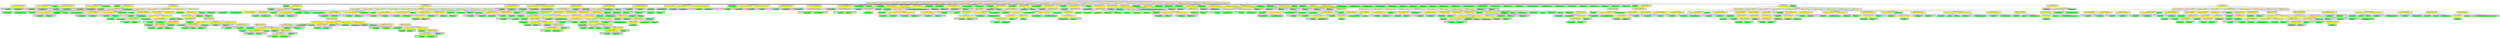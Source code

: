 digraph {

subgraph cluster0 {
 node [style=filled,color=white];
 style=filled;
 color=lightgrey;
 label = "CT_PROG";

"NT_EXPR_CALL_FUNCTION_31388"
 [fillcolor = yellow]
"NT_EXPR_CALL_FUNCTION_31396"
 [fillcolor = yellow]
"NT_EXPR_FOR_31404"
 [fillcolor = yellow]
"NT_EXPR_FOR_31530"
 [fillcolor = yellow]
"NT_EXPR_CALL_FUNCTION_31661"
 [fillcolor = yellow]
"NT_EXPR_INDEXING_BASIC_31670"
 [fillcolor = yellow]
"NT_EXPR_CALL_FUNCTION_31683"
 [fillcolor = yellow]
"NT_EXPR_CALL_FUNCTION_31696"
 [fillcolor = yellow]
"NT_EXPR_CALL_FUNCTION_31704"
 [fillcolor = yellow]
"NT_EXPR_CALL_FUNCTION_31713"
 [fillcolor = yellow]
"NT_EXPR_ASSIGNMENT_OPETATORS_31721"
 [fillcolor = yellow]
"NT_EXPR_IF_STATEMENT_31727"
 [fillcolor = yellow]
"NT_EXPR_CALL_FUNCTION_31743"
 [fillcolor = yellow]
"NT_EXPR_CALL_FUNCTION_31746"
 [fillcolor = yellow]
"NT_EXPR_INDEXING_BASIC_31752"
 [fillcolor = yellow]
"NT_EXPR_CALL_FUNCTION_31761"
 [fillcolor = yellow]
"NT_EXPR_ASSIGNMENT_OPETATORS_31769"
 [fillcolor = yellow]
"NT_EXPR_ASSIGNMENT_OPETATORS_31782"
 [fillcolor = yellow]
"NT_EXPR_ASSIGNMENT_OPETATORS_31801"
 [fillcolor = yellow]
"NT_EXPR_IF_STATEMENT_31818"
 [fillcolor = yellow]
"NT_EXPR_CALL_FUNCTION_31834"
 [fillcolor = yellow]
"NT_EXPR_CALL_FUNCTION_31841"
 [fillcolor = yellow]
"NT_EXPR_CALL_FUNCTION_31844"
 [fillcolor = yellow]
"NT_EXPR_CALL_FUNCTION_31855"
 [fillcolor = yellow]
"NT_EXPR_ASSIGNMENT_OPETATORS_31866"
 [fillcolor = yellow]
"NT_EXPR_FOR_31878"
 [fillcolor = yellow]
"NT_EXPR_CALL_FUNCTION_31954"
 [fillcolor = yellow]
"NT_EXPR_FOR_31983"
 [fillcolor = yellow]
"NT_EXPR_FOR_32086"
 [fillcolor = yellow]
}
"NT_PROG_31387"->"NT_EXPR_CALL_FUNCTION_31388"
subgraph cluster1 {
 node [style=filled,color=white];
 style=filled;
 color=lightgrey;
 label = "CT_EXPR_CALL_FUNCTION_ID";

"NT_EXPR_ASSIGNMENT_OPETATORS_31389"
 [fillcolor = yellow]
}
subgraph cluster2 {
 node [style=filled,color=white];
 style=filled;
 color=lightgrey;
 label = "CT_EXPR_CALL_FUNCTION_PARAMS";

"NT_ID_31392< pi >"
 [fillcolor = green]
"NT_EXPR_ASSIGNMENT_OPETATORS_31393"
 [fillcolor = yellow]
}
"NT_EXPR_CALL_FUNCTION_31388"->"NT_EXPR_ASSIGNMENT_OPETATORS_31389"
subgraph cluster3 {
 node [style=filled,color=white];
 style=filled;
 color=lightgrey;
 label = "CT_EXPR_ASSIGNMENT_OPETATORS_LEFT";

"NT_ID_31390< x >"
 [fillcolor = green]
}
subgraph cluster4 {
 node [style=filled,color=white];
 style=filled;
 color=lightgrey;
 label = "CT_EXPR_ASSIGNMENT_OPETATORS_RIGHT";

"NT_ID_31391< structure >"
 [fillcolor = green]
}
"NT_EXPR_ASSIGNMENT_OPETATORS_31389"->"NT_ID_31390< x >"
"NT_EXPR_ASSIGNMENT_OPETATORS_31389"->"NT_ID_31391< structure >"
"NT_EXPR_CALL_FUNCTION_31388"->"NT_ID_31392< pi >"
"NT_EXPR_CALL_FUNCTION_31388"->"NT_EXPR_ASSIGNMENT_OPETATORS_31393"
subgraph cluster5 {
 node [style=filled,color=white];
 style=filled;
 color=lightgrey;
 label = "CT_EXPR_ASSIGNMENT_OPETATORS_LEFT";

"NT_ID_31394< class >"
 [fillcolor = green]
}
subgraph cluster6 {
 node [style=filled,color=white];
 style=filled;
 color=lightgrey;
 label = "CT_EXPR_ASSIGNMENT_OPETATORS_RIGHT";

"NT_STRING_31395< testit >"
 [fillcolor = green]
}
"NT_EXPR_ASSIGNMENT_OPETATORS_31393"->"NT_ID_31394< class >"
"NT_EXPR_ASSIGNMENT_OPETATORS_31393"->"NT_STRING_31395< testit >"
"NT_PROG_31387"->"NT_EXPR_CALL_FUNCTION_31396"
subgraph cluster7 {
 node [style=filled,color=white];
 style=filled;
 color=lightgrey;
 label = "CT_EXPR_CALL_FUNCTION_ID";

"NT_EXPR_ASSIGNMENT_OPETATORS_31397"
 [fillcolor = yellow]
}
subgraph cluster8 {
 node [style=filled,color=white];
 style=filled;
 color=lightgrey;
 label = "CT_EXPR_CALL_FUNCTION_PARAMS";

"NT_STRING_31400< OK >"
 [fillcolor = green]
"NT_EXPR_ASSIGNMENT_OPETATORS_31401"
 [fillcolor = yellow]
}
"NT_EXPR_CALL_FUNCTION_31396"->"NT_EXPR_ASSIGNMENT_OPETATORS_31397"
subgraph cluster9 {
 node [style=filled,color=white];
 style=filled;
 color=lightgrey;
 label = "CT_EXPR_ASSIGNMENT_OPETATORS_LEFT";

"NT_ID_31398< xx >"
 [fillcolor = green]
}
subgraph cluster10 {
 node [style=filled,color=white];
 style=filled;
 color=lightgrey;
 label = "CT_EXPR_ASSIGNMENT_OPETATORS_RIGHT";

"NT_ID_31399< structure >"
 [fillcolor = green]
}
"NT_EXPR_ASSIGNMENT_OPETATORS_31397"->"NT_ID_31398< xx >"
"NT_EXPR_ASSIGNMENT_OPETATORS_31397"->"NT_ID_31399< structure >"
"NT_EXPR_CALL_FUNCTION_31396"->"NT_STRING_31400< OK >"
"NT_EXPR_CALL_FUNCTION_31396"->"NT_EXPR_ASSIGNMENT_OPETATORS_31401"
subgraph cluster11 {
 node [style=filled,color=white];
 style=filled;
 color=lightgrey;
 label = "CT_EXPR_ASSIGNMENT_OPETATORS_LEFT";

"NT_ID_31402< class >"
 [fillcolor = green]
}
subgraph cluster12 {
 node [style=filled,color=white];
 style=filled;
 color=lightgrey;
 label = "CT_EXPR_ASSIGNMENT_OPETATORS_RIGHT";

"NT_STRING_31403< testOK >"
 [fillcolor = green]
}
"NT_EXPR_ASSIGNMENT_OPETATORS_31401"->"NT_ID_31402< class >"
"NT_EXPR_ASSIGNMENT_OPETATORS_31401"->"NT_STRING_31403< testOK >"
"NT_PROG_31387"->"NT_EXPR_FOR_31404"
subgraph cluster13 {
 node [style=filled,color=white];
 style=filled;
 color=lightgrey;
 label = "CT_EXPR_FOR_NAME";

"NT_ID_31405< f >"
 [fillcolor = green]
}
subgraph cluster14 {
 node [style=filled,color=white];
 style=filled;
 color=lightgrey;
 label = "CT_EXPR_FOR_VECTOR";

"NT_EXPR_CALL_FUNCTION_31406"
 [fillcolor = yellow]
}
subgraph cluster15 {
 node [style=filled,color=white];
 style=filled;
 color=lightgrey;
 label = "CT_EXPR_FOR_BODY";

"NT_EXPR_COMPOUND_31412"
 [fillcolor = yellow]
}
"NT_EXPR_FOR_31404"->"NT_ID_31405< f >"
"NT_EXPR_FOR_31404"->"NT_EXPR_CALL_FUNCTION_31406"
subgraph cluster16 {
 node [style=filled,color=white];
 style=filled;
 color=lightgrey;
 label = "CT_EXPR_CALL_FUNCTION_ID";

"NT_ID_31407< ls >"
 [fillcolor = green]
}
subgraph cluster17 {
 node [style=filled,color=white];
 style=filled;
 color=lightgrey;
 label = "CT_EXPR_CALL_FUNCTION_PARAMS";

"NT_ID_31408< .GenericArgsEnv >"
 [fillcolor = green]
"NT_EXPR_ASSIGNMENT_OPETATORS_31409"
 [fillcolor = yellow]
}
"NT_EXPR_CALL_FUNCTION_31406"->"NT_ID_31407< ls >"
"NT_EXPR_CALL_FUNCTION_31406"->"NT_ID_31408< .GenericArgsEnv >"
"NT_EXPR_CALL_FUNCTION_31406"->"NT_EXPR_ASSIGNMENT_OPETATORS_31409"
subgraph cluster18 {
 node [style=filled,color=white];
 style=filled;
 color=lightgrey;
 label = "CT_EXPR_ASSIGNMENT_OPETATORS_LEFT";

"NT_ID_31410< all.names >"
 [fillcolor = green]
}
subgraph cluster19 {
 node [style=filled,color=white];
 style=filled;
 color=lightgrey;
 label = "CT_EXPR_ASSIGNMENT_OPETATORS_RIGHT";

"NT_LITERALSPECIFIER_31411< TRUE >"
 [fillcolor = green]
}
"NT_EXPR_ASSIGNMENT_OPETATORS_31409"->"NT_ID_31410< all.names >"
"NT_EXPR_ASSIGNMENT_OPETATORS_31409"->"NT_LITERALSPECIFIER_31411< TRUE >"
"NT_EXPR_FOR_31404"->"NT_EXPR_COMPOUND_31412"
subgraph cluster20 {
 node [style=filled,color=white];
 style=filled;
 color=lightgrey;
 label = "CT_EXPR_COMPOUND";

"NT_EXPR_CALL_FUNCTION_31413"
 [fillcolor = yellow]
"NT_EXPR_CALL_FUNCTION_31421"
 [fillcolor = yellow]
"NT_EXPR_IF_ELSE_STATEMENT_31430"
 [fillcolor = yellow]
"NT_EXPR_CALL_FUNCTION_31522"
 [fillcolor = yellow]
"NT_EXPR_CALL_FUNCTION_31527"
 [fillcolor = yellow]
}
"NT_EXPR_COMPOUND_31412"->"NT_EXPR_CALL_FUNCTION_31413"
subgraph cluster21 {
 node [style=filled,color=white];
 style=filled;
 color=lightgrey;
 label = "CT_EXPR_CALL_FUNCTION_ID";

"NT_ID_31414< cat >"
 [fillcolor = green]
}
subgraph cluster22 {
 node [style=filled,color=white];
 style=filled;
 color=lightgrey;
 label = "CT_EXPR_CALL_FUNCTION_PARAMS";

"NT_STRING_31415< testing S3 generic ' >"
 [fillcolor = green]
"NT_ID_31416< f >"
 [fillcolor = green]
"NT_STRING_31417< '\n >"
 [fillcolor = green]
"NT_EXPR_ASSIGNMENT_OPETATORS_31418"
 [fillcolor = yellow]
}
"NT_EXPR_CALL_FUNCTION_31413"->"NT_ID_31414< cat >"
"NT_EXPR_CALL_FUNCTION_31413"->"NT_STRING_31415< testing S3 generic ' >"
"NT_EXPR_CALL_FUNCTION_31413"->"NT_ID_31416< f >"
"NT_EXPR_CALL_FUNCTION_31413"->"NT_STRING_31417< '\n >"
"NT_EXPR_CALL_FUNCTION_31413"->"NT_EXPR_ASSIGNMENT_OPETATORS_31418"
subgraph cluster23 {
 node [style=filled,color=white];
 style=filled;
 color=lightgrey;
 label = "CT_EXPR_ASSIGNMENT_OPETATORS_LEFT";

"NT_ID_31419< sep >"
 [fillcolor = green]
}
subgraph cluster24 {
 node [style=filled,color=white];
 style=filled;
 color=lightgrey;
 label = "CT_EXPR_ASSIGNMENT_OPETATORS_RIGHT";

"NT_STRING_31420<  >"
 [fillcolor = green]
}
"NT_EXPR_ASSIGNMENT_OPETATORS_31418"->"NT_ID_31419< sep >"
"NT_EXPR_ASSIGNMENT_OPETATORS_31418"->"NT_STRING_31420<  >"
"NT_EXPR_COMPOUND_31412"->"NT_EXPR_CALL_FUNCTION_31421"
subgraph cluster25 {
 node [style=filled,color=white];
 style=filled;
 color=lightgrey;
 label = "CT_EXPR_CALL_FUNCTION_ID";

"NT_EXPR_ASSIGNMENT_OPETATORS_31422"
 [fillcolor = yellow]
}
subgraph cluster26 {
 node [style=filled,color=white];
 style=filled;
 color=lightgrey;
 label = "CT_EXPR_CALL_FUNCTION_PARAMS";

"NT_ID_31425< f >"
 [fillcolor = green]
"NT_STRING_31426< testit >"
 [fillcolor = green]
"NT_EXPR_ASSIGNMENT_OPETATORS_31427"
 [fillcolor = yellow]
}
"NT_EXPR_CALL_FUNCTION_31421"->"NT_EXPR_ASSIGNMENT_OPETATORS_31422"
subgraph cluster27 {
 node [style=filled,color=white];
 style=filled;
 color=lightgrey;
 label = "CT_EXPR_ASSIGNMENT_OPETATORS_LEFT";

"NT_ID_31423< method >"
 [fillcolor = green]
}
subgraph cluster28 {
 node [style=filled,color=white];
 style=filled;
 color=lightgrey;
 label = "CT_EXPR_ASSIGNMENT_OPETATORS_RIGHT";

"NT_ID_31424< paste >"
 [fillcolor = green]
}
"NT_EXPR_ASSIGNMENT_OPETATORS_31422"->"NT_ID_31423< method >"
"NT_EXPR_ASSIGNMENT_OPETATORS_31422"->"NT_ID_31424< paste >"
"NT_EXPR_CALL_FUNCTION_31421"->"NT_ID_31425< f >"
"NT_EXPR_CALL_FUNCTION_31421"->"NT_STRING_31426< testit >"
"NT_EXPR_CALL_FUNCTION_31421"->"NT_EXPR_ASSIGNMENT_OPETATORS_31427"
subgraph cluster29 {
 node [style=filled,color=white];
 style=filled;
 color=lightgrey;
 label = "CT_EXPR_ASSIGNMENT_OPETATORS_LEFT";

"NT_ID_31428< sep >"
 [fillcolor = green]
}
subgraph cluster30 {
 node [style=filled,color=white];
 style=filled;
 color=lightgrey;
 label = "CT_EXPR_ASSIGNMENT_OPETATORS_RIGHT";

"NT_STRING_31429< . >"
 [fillcolor = green]
}
"NT_EXPR_ASSIGNMENT_OPETATORS_31427"->"NT_ID_31428< sep >"
"NT_EXPR_ASSIGNMENT_OPETATORS_31427"->"NT_STRING_31429< . >"
"NT_EXPR_COMPOUND_31412"->"NT_EXPR_IF_ELSE_STATEMENT_31430"
subgraph cluster31 {
 node [style=filled,color=white];
 style=filled;
 color=lightgrey;
 label = "CT_EXPR_IF_ELSE_STATEMENT_CONDITION";

"NT_EXPR_WRAPPED_WITH_PERCENT_31431"
 [fillcolor = yellow]
}
subgraph cluster32 {
 node [style=filled,color=white];
 style=filled;
 color=lightgrey;
 label = "CT_EXPR_IF_ELSE_STATEMENT_IFBODY";

"NT_EXPR_COMPOUND_31434"
 [fillcolor = yellow]
}
subgraph cluster33 {
 node [style=filled,color=white];
 style=filled;
 color=lightgrey;
 label = "CT_EXPR_IF_ELSE_STATEMENT_ELSEBODY";

"NT_EXPR_COMPOUND_31448"
 [fillcolor = yellow]
}
"NT_EXPR_IF_ELSE_STATEMENT_31430"->"NT_EXPR_WRAPPED_WITH_PERCENT_31431"
subgraph cluster34 {
 node [style=filled,color=white];
 style=filled;
 color=lightgrey;
 label = "CT_EXPR_WRAPPED_WITH_PERCENT_LEFT";

"NT_ID_31432< f >"
 [fillcolor = green]
}
subgraph cluster35 {
 node [style=filled,color=white];
 style=filled;
 color=lightgrey;
 label = "CT_EXPR_WRAPPED_WITH_PERCENT_RIGHT";

"NT_STRING_31433< seq.int >"
 [fillcolor = green]
}
"NT_EXPR_WRAPPED_WITH_PERCENT_31431"->"NT_ID_31432< f >"
"NT_EXPR_WRAPPED_WITH_PERCENT_31431"->"NT_STRING_31433< seq.int >"
"NT_EXPR_IF_ELSE_STATEMENT_31430"->"NT_EXPR_COMPOUND_31434"
subgraph cluster36 {
 node [style=filled,color=white];
 style=filled;
 color=lightgrey;
 label = "CT_EXPR_COMPOUND";

"NT_EXPR_CALL_FUNCTION_31435"
 [fillcolor = yellow]
"NT_EXPR_CALL_FUNCTION_31442"
 [fillcolor = yellow]
}
"NT_EXPR_COMPOUND_31434"->"NT_EXPR_CALL_FUNCTION_31435"
subgraph cluster37 {
 node [style=filled,color=white];
 style=filled;
 color=lightgrey;
 label = "CT_EXPR_CALL_FUNCTION_ID";

"NT_ID_31436< assign >"
 [fillcolor = green]
}
subgraph cluster38 {
 node [style=filled,color=white];
 style=filled;
 color=lightgrey;
 label = "CT_EXPR_CALL_FUNCTION_PARAMS";

"NT_STRING_31437< seq.testit >"
 [fillcolor = green]
"NT_EXPR_DEFINE_FUNCTION_31438"
 [fillcolor = yellow]
"NT_ID_31441< .GlobalEnv >"
 [fillcolor = green]
}
"NT_EXPR_CALL_FUNCTION_31435"->"NT_ID_31436< assign >"
"NT_EXPR_CALL_FUNCTION_31435"->"NT_STRING_31437< seq.testit >"
"NT_EXPR_CALL_FUNCTION_31435"->"NT_EXPR_DEFINE_FUNCTION_31438"
subgraph cluster39 {
 node [style=filled,color=white];
 style=filled;
 color=lightgrey;
 label = "CT_EXPR_DEFINE_FUNCTION_PARAMS";

"NT_ID_31439< ... >"
 [fillcolor = green]
}
subgraph cluster40 {
 node [style=filled,color=white];
 style=filled;
 color=lightgrey;
 label = "CT_EXPR_DEFINE_FUNCTION_BODY";

"NT_ID_31440< xx >"
 [fillcolor = green]
}
"NT_EXPR_DEFINE_FUNCTION_31438"->"NT_ID_31439< ... >"
"NT_EXPR_DEFINE_FUNCTION_31438"->"NT_ID_31440< xx >"
"NT_EXPR_CALL_FUNCTION_31435"->"NT_ID_31441< .GlobalEnv >"
"NT_EXPR_COMPOUND_31434"->"NT_EXPR_CALL_FUNCTION_31442"
subgraph cluster41 {
 node [style=filled,color=white];
 style=filled;
 color=lightgrey;
 label = "CT_EXPR_CALL_FUNCTION_ID";

"NT_EXPR_ASSIGNMENT_OPETATORS_31443"
 [fillcolor = yellow]
}
subgraph cluster42 {
 node [style=filled,color=white];
 style=filled;
 color=lightgrey;
 label = "CT_EXPR_CALL_FUNCTION_PARAMS";

"NT_ID_31446< x >"
 [fillcolor = green]
"NT_ID_31447< x >"
 [fillcolor = green]
}
"NT_EXPR_CALL_FUNCTION_31442"->"NT_EXPR_ASSIGNMENT_OPETATORS_31443"
subgraph cluster43 {
 node [style=filled,color=white];
 style=filled;
 color=lightgrey;
 label = "CT_EXPR_ASSIGNMENT_OPETATORS_LEFT";

"NT_ID_31444< res >"
 [fillcolor = green]
}
subgraph cluster44 {
 node [style=filled,color=white];
 style=filled;
 color=lightgrey;
 label = "CT_EXPR_ASSIGNMENT_OPETATORS_RIGHT";

"NT_ID_31445< seq.int >"
 [fillcolor = green]
}
"NT_EXPR_ASSIGNMENT_OPETATORS_31443"->"NT_ID_31444< res >"
"NT_EXPR_ASSIGNMENT_OPETATORS_31443"->"NT_ID_31445< seq.int >"
"NT_EXPR_CALL_FUNCTION_31442"->"NT_ID_31446< x >"
"NT_EXPR_CALL_FUNCTION_31442"->"NT_ID_31447< x >"
"NT_EXPR_IF_ELSE_STATEMENT_31430"->"NT_EXPR_COMPOUND_31448"
subgraph cluster45 {
 node [style=filled,color=white];
 style=filled;
 color=lightgrey;
 label = "CT_EXPR_COMPOUND";

"NT_EXPR_IF_ELSE_STATEMENT_31449"
 [fillcolor = yellow]
}
"NT_EXPR_COMPOUND_31448"->"NT_EXPR_IF_ELSE_STATEMENT_31449"
subgraph cluster46 {
 node [style=filled,color=white];
 style=filled;
 color=lightgrey;
 label = "CT_EXPR_IF_ELSE_STATEMENT_CONDITION";

"NT_EXPR_COMPARISONS_31450"
 [fillcolor = yellow]
}
subgraph cluster47 {
 node [style=filled,color=white];
 style=filled;
 color=lightgrey;
 label = "CT_EXPR_IF_ELSE_STATEMENT_IFBODY";

"NT_EXPR_COMPOUND_31458"
 [fillcolor = yellow]
}
subgraph cluster48 {
 node [style=filled,color=white];
 style=filled;
 color=lightgrey;
 label = "CT_EXPR_IF_ELSE_STATEMENT_ELSEBODY";

"NT_EXPR_COMPOUND_31489"
 [fillcolor = yellow]
}
"NT_EXPR_IF_ELSE_STATEMENT_31449"->"NT_EXPR_COMPARISONS_31450"
subgraph cluster49 {
 node [style=filled,color=white];
 style=filled;
 color=lightgrey;
 label = "CT_EXPR_COMPARISONS_LEFT";

"NT_EXPR_CALL_FUNCTION_31451"
 [fillcolor = yellow]
}
subgraph cluster50 {
 node [style=filled,color=white];
 style=filled;
 color=lightgrey;
 label = "CT_EXPR_COMPARISONS_RIGHT";

"NT_INT_31457< 0 >"
 [fillcolor = green]
}
"NT_EXPR_COMPARISONS_31450"->"NT_EXPR_CALL_FUNCTION_31451"
subgraph cluster51 {
 node [style=filled,color=white];
 style=filled;
 color=lightgrey;
 label = "CT_EXPR_CALL_FUNCTION_ID";

"NT_ID_31452< length >"
 [fillcolor = green]
}
subgraph cluster52 {
 node [style=filled,color=white];
 style=filled;
 color=lightgrey;
 label = "CT_EXPR_CALL_FUNCTION_PARAMS";

"NT_EXPR_CALL_FUNCTION_31453"
 [fillcolor = yellow]
}
"NT_EXPR_CALL_FUNCTION_31451"->"NT_ID_31452< length >"
"NT_EXPR_CALL_FUNCTION_31451"->"NT_EXPR_CALL_FUNCTION_31453"
subgraph cluster53 {
 node [style=filled,color=white];
 style=filled;
 color=lightgrey;
 label = "CT_EXPR_CALL_FUNCTION_ID";

"NT_ID_31454< grep >"
 [fillcolor = green]
}
subgraph cluster54 {
 node [style=filled,color=white];
 style=filled;
 color=lightgrey;
 label = "CT_EXPR_CALL_FUNCTION_PARAMS";

"NT_STRING_31455< <-$ >"
 [fillcolor = green]
"NT_ID_31456< f >"
 [fillcolor = green]
}
"NT_EXPR_CALL_FUNCTION_31453"->"NT_ID_31454< grep >"
"NT_EXPR_CALL_FUNCTION_31453"->"NT_STRING_31455< <-$ >"
"NT_EXPR_CALL_FUNCTION_31453"->"NT_ID_31456< f >"
"NT_EXPR_COMPARISONS_31450"->"NT_INT_31457< 0 >"
"NT_EXPR_IF_ELSE_STATEMENT_31449"->"NT_EXPR_COMPOUND_31458"
subgraph cluster55 {
 node [style=filled,color=white];
 style=filled;
 color=lightgrey;
 label = "CT_EXPR_COMPOUND";

"NT_EXPR_CALL_FUNCTION_31459"
 [fillcolor = yellow]
"NT_EXPR_ASSIGNMENT_OPETATORS_31467"
 [fillcolor = yellow]
"NT_EXPR_CALL_FUNCTION_31470"
 [fillcolor = yellow]
}
"NT_EXPR_COMPOUND_31458"->"NT_EXPR_CALL_FUNCTION_31459"
subgraph cluster56 {
 node [style=filled,color=white];
 style=filled;
 color=lightgrey;
 label = "CT_EXPR_CALL_FUNCTION_ID";

"NT_ID_31460< assign >"
 [fillcolor = green]
}
subgraph cluster57 {
 node [style=filled,color=white];
 style=filled;
 color=lightgrey;
 label = "CT_EXPR_CALL_FUNCTION_PARAMS";

"NT_ID_31461< method >"
 [fillcolor = green]
"NT_EXPR_DEFINE_FUNCTION_31462"
 [fillcolor = yellow]
"NT_ID_31466< .GlobalEnv >"
 [fillcolor = green]
}
"NT_EXPR_CALL_FUNCTION_31459"->"NT_ID_31460< assign >"
"NT_EXPR_CALL_FUNCTION_31459"->"NT_ID_31461< method >"
"NT_EXPR_CALL_FUNCTION_31459"->"NT_EXPR_DEFINE_FUNCTION_31462"
subgraph cluster58 {
 node [style=filled,color=white];
 style=filled;
 color=lightgrey;
 label = "CT_EXPR_DEFINE_FUNCTION_PARAMS";

"NT_ID_31463< x >"
 [fillcolor = green]
"NT_ID_31464< value >"
 [fillcolor = green]
}
subgraph cluster59 {
 node [style=filled,color=white];
 style=filled;
 color=lightgrey;
 label = "CT_EXPR_DEFINE_FUNCTION_BODY";

"NT_ID_31465< xx >"
 [fillcolor = green]
}
"NT_EXPR_DEFINE_FUNCTION_31462"->"NT_ID_31463< x >"
"NT_EXPR_DEFINE_FUNCTION_31462"->"NT_ID_31464< value >"
"NT_EXPR_DEFINE_FUNCTION_31462"->"NT_ID_31465< xx >"
"NT_EXPR_CALL_FUNCTION_31459"->"NT_ID_31466< .GlobalEnv >"
"NT_EXPR_COMPOUND_31458"->"NT_EXPR_ASSIGNMENT_OPETATORS_31467"
subgraph cluster60 {
 node [style=filled,color=white];
 style=filled;
 color=lightgrey;
 label = "CT_EXPR_ASSIGNMENT_OPETATORS_LEFT";

"NT_ID_31468< y >"
 [fillcolor = green]
}
subgraph cluster61 {
 node [style=filled,color=white];
 style=filled;
 color=lightgrey;
 label = "CT_EXPR_ASSIGNMENT_OPETATORS_RIGHT";

"NT_ID_31469< x >"
 [fillcolor = green]
}
"NT_EXPR_ASSIGNMENT_OPETATORS_31467"->"NT_ID_31468< y >"
"NT_EXPR_ASSIGNMENT_OPETATORS_31467"->"NT_ID_31469< x >"
"NT_EXPR_COMPOUND_31458"->"NT_EXPR_CALL_FUNCTION_31470"
subgraph cluster62 {
 node [style=filled,color=white];
 style=filled;
 color=lightgrey;
 label = "CT_EXPR_CALL_FUNCTION_ID";

"NT_EXPR_ASSIGNMENT_OPETATORS_31471"
 [fillcolor = yellow]
}
subgraph cluster63 {
 node [style=filled,color=white];
 style=filled;
 color=lightgrey;
 label = "CT_EXPR_CALL_FUNCTION_PARAMS";

"NT_EXPR_CALL_FUNCTION_31474"
 [fillcolor = yellow]
}
"NT_EXPR_CALL_FUNCTION_31470"->"NT_EXPR_ASSIGNMENT_OPETATORS_31471"
subgraph cluster64 {
 node [style=filled,color=white];
 style=filled;
 color=lightgrey;
 label = "CT_EXPR_ASSIGNMENT_OPETATORS_LEFT";

"NT_ID_31472< res >"
 [fillcolor = green]
}
subgraph cluster65 {
 node [style=filled,color=white];
 style=filled;
 color=lightgrey;
 label = "CT_EXPR_ASSIGNMENT_OPETATORS_RIGHT";

"NT_ID_31473< eval >"
 [fillcolor = green]
}
"NT_EXPR_ASSIGNMENT_OPETATORS_31471"->"NT_ID_31472< res >"
"NT_EXPR_ASSIGNMENT_OPETATORS_31471"->"NT_ID_31473< eval >"
"NT_EXPR_CALL_FUNCTION_31470"->"NT_EXPR_CALL_FUNCTION_31474"
subgraph cluster66 {
 node [style=filled,color=white];
 style=filled;
 color=lightgrey;
 label = "CT_EXPR_CALL_FUNCTION_ID";

"NT_ID_31475< substitute >"
 [fillcolor = green]
}
subgraph cluster67 {
 node [style=filled,color=white];
 style=filled;
 color=lightgrey;
 label = "CT_EXPR_CALL_FUNCTION_PARAMS";

"NT_EXPR_CALL_FUNCTION_31476"
 [fillcolor = yellow]
"NT_EXPR_CALL_FUNCTION_31482"
 [fillcolor = yellow]
}
"NT_EXPR_CALL_FUNCTION_31474"->"NT_ID_31475< substitute >"
"NT_EXPR_CALL_FUNCTION_31474"->"NT_EXPR_CALL_FUNCTION_31476"
subgraph cluster68 {
 node [style=filled,color=white];
 style=filled;
 color=lightgrey;
 label = "CT_EXPR_CALL_FUNCTION_ID";

"NT_ID_31477< ff >"
 [fillcolor = green]
}
subgraph cluster69 {
 node [style=filled,color=white];
 style=filled;
 color=lightgrey;
 label = "CT_EXPR_CALL_FUNCTION_PARAMS";

"NT_ID_31478< y >"
 [fillcolor = green]
"NT_EXPR_ASSIGNMENT_OPETATORS_31479"
 [fillcolor = yellow]
}
"NT_EXPR_CALL_FUNCTION_31476"->"NT_ID_31477< ff >"
"NT_EXPR_CALL_FUNCTION_31476"->"NT_ID_31478< y >"
"NT_EXPR_CALL_FUNCTION_31476"->"NT_EXPR_ASSIGNMENT_OPETATORS_31479"
subgraph cluster70 {
 node [style=filled,color=white];
 style=filled;
 color=lightgrey;
 label = "CT_EXPR_ASSIGNMENT_OPETATORS_LEFT";

"NT_ID_31480< value >"
 [fillcolor = green]
}
subgraph cluster71 {
 node [style=filled,color=white];
 style=filled;
 color=lightgrey;
 label = "CT_EXPR_ASSIGNMENT_OPETATORS_RIGHT";

"NT_ID_31481< pi >"
 [fillcolor = green]
}
"NT_EXPR_ASSIGNMENT_OPETATORS_31479"->"NT_ID_31480< value >"
"NT_EXPR_ASSIGNMENT_OPETATORS_31479"->"NT_ID_31481< pi >"
"NT_EXPR_CALL_FUNCTION_31474"->"NT_EXPR_CALL_FUNCTION_31482"
subgraph cluster72 {
 node [style=filled,color=white];
 style=filled;
 color=lightgrey;
 label = "CT_EXPR_CALL_FUNCTION_ID";

"NT_ID_31483< list >"
 [fillcolor = green]
}
subgraph cluster73 {
 node [style=filled,color=white];
 style=filled;
 color=lightgrey;
 label = "CT_EXPR_CALL_FUNCTION_PARAMS";

"NT_EXPR_CALL_FUNCTION_31484"
 [fillcolor = yellow]
}
"NT_EXPR_CALL_FUNCTION_31482"->"NT_ID_31483< list >"
"NT_EXPR_CALL_FUNCTION_31482"->"NT_EXPR_CALL_FUNCTION_31484"
subgraph cluster74 {
 node [style=filled,color=white];
 style=filled;
 color=lightgrey;
 label = "CT_EXPR_CALL_FUNCTION_ID";

"NT_EXPR_ASSIGNMENT_OPETATORS_31485"
 [fillcolor = yellow]
}
subgraph cluster75 {
 node [style=filled,color=white];
 style=filled;
 color=lightgrey;
 label = "CT_EXPR_CALL_FUNCTION_PARAMS";

"NT_ID_31488< f >"
 [fillcolor = green]
}
"NT_EXPR_CALL_FUNCTION_31484"->"NT_EXPR_ASSIGNMENT_OPETATORS_31485"
subgraph cluster76 {
 node [style=filled,color=white];
 style=filled;
 color=lightgrey;
 label = "CT_EXPR_ASSIGNMENT_OPETATORS_LEFT";

"NT_ID_31486< ff >"
 [fillcolor = green]
}
subgraph cluster77 {
 node [style=filled,color=white];
 style=filled;
 color=lightgrey;
 label = "CT_EXPR_ASSIGNMENT_OPETATORS_RIGHT";

"NT_ID_31487< as.name >"
 [fillcolor = green]
}
"NT_EXPR_ASSIGNMENT_OPETATORS_31485"->"NT_ID_31486< ff >"
"NT_EXPR_ASSIGNMENT_OPETATORS_31485"->"NT_ID_31487< as.name >"
"NT_EXPR_CALL_FUNCTION_31484"->"NT_ID_31488< f >"
"NT_EXPR_IF_ELSE_STATEMENT_31449"->"NT_EXPR_COMPOUND_31489"
subgraph cluster78 {
 node [style=filled,color=white];
 style=filled;
 color=lightgrey;
 label = "CT_EXPR_COMPOUND";

"NT_EXPR_CALL_FUNCTION_31490"
 [fillcolor = yellow]
"NT_EXPR_ASSIGNMENT_OPETATORS_31496"
 [fillcolor = yellow]
"NT_EXPR_CALL_FUNCTION_31501"
 [fillcolor = yellow]
"NT_EXPR_CALL_FUNCTION_31506"
 [fillcolor = yellow]
}
"NT_EXPR_COMPOUND_31489"->"NT_EXPR_CALL_FUNCTION_31490"
subgraph cluster79 {
 node [style=filled,color=white];
 style=filled;
 color=lightgrey;
 label = "CT_EXPR_CALL_FUNCTION_ID";

"NT_EXPR_ASSIGNMENT_OPETATORS_31491"
 [fillcolor = yellow]
}
subgraph cluster80 {
 node [style=filled,color=white];
 style=filled;
 color=lightgrey;
 label = "CT_EXPR_CALL_FUNCTION_PARAMS";

"NT_ID_31494< f >"
 [fillcolor = green]
"NT_ID_31495< .GenericArgsEnv >"
 [fillcolor = green]
}
"NT_EXPR_CALL_FUNCTION_31490"->"NT_EXPR_ASSIGNMENT_OPETATORS_31491"
subgraph cluster81 {
 node [style=filled,color=white];
 style=filled;
 color=lightgrey;
 label = "CT_EXPR_ASSIGNMENT_OPETATORS_LEFT";

"NT_ID_31492< ff >"
 [fillcolor = green]
}
subgraph cluster82 {
 node [style=filled,color=white];
 style=filled;
 color=lightgrey;
 label = "CT_EXPR_ASSIGNMENT_OPETATORS_RIGHT";

"NT_ID_31493< get >"
 [fillcolor = green]
}
"NT_EXPR_ASSIGNMENT_OPETATORS_31491"->"NT_ID_31492< ff >"
"NT_EXPR_ASSIGNMENT_OPETATORS_31491"->"NT_ID_31493< get >"
"NT_EXPR_CALL_FUNCTION_31490"->"NT_ID_31494< f >"
"NT_EXPR_CALL_FUNCTION_31490"->"NT_ID_31495< .GenericArgsEnv >"
"NT_EXPR_COMPOUND_31489"->"NT_EXPR_ASSIGNMENT_OPETATORS_31496"
subgraph cluster83 {
 node [style=filled,color=white];
 style=filled;
 color=lightgrey;
 label = "CT_EXPR_ASSIGNMENT_OPETATORS_LEFT";

"NT_EXPR_CALL_FUNCTION_31497"
 [fillcolor = yellow]
}
subgraph cluster84 {
 node [style=filled,color=white];
 style=filled;
 color=lightgrey;
 label = "CT_EXPR_ASSIGNMENT_OPETATORS_RIGHT";

"NT_ID_31500< xx >"
 [fillcolor = green]
}
"NT_EXPR_ASSIGNMENT_OPETATORS_31496"->"NT_EXPR_CALL_FUNCTION_31497"
subgraph cluster85 {
 node [style=filled,color=white];
 style=filled;
 color=lightgrey;
 label = "CT_EXPR_CALL_FUNCTION_ID";

"NT_ID_31498< body >"
 [fillcolor = green]
}
subgraph cluster86 {
 node [style=filled,color=white];
 style=filled;
 color=lightgrey;
 label = "CT_EXPR_CALL_FUNCTION_PARAMS";

"NT_ID_31499< ff >"
 [fillcolor = green]
}
"NT_EXPR_CALL_FUNCTION_31497"->"NT_ID_31498< body >"
"NT_EXPR_CALL_FUNCTION_31497"->"NT_ID_31499< ff >"
"NT_EXPR_ASSIGNMENT_OPETATORS_31496"->"NT_ID_31500< xx >"
"NT_EXPR_COMPOUND_31489"->"NT_EXPR_CALL_FUNCTION_31501"
subgraph cluster87 {
 node [style=filled,color=white];
 style=filled;
 color=lightgrey;
 label = "CT_EXPR_CALL_FUNCTION_ID";

"NT_ID_31502< assign >"
 [fillcolor = green]
}
subgraph cluster88 {
 node [style=filled,color=white];
 style=filled;
 color=lightgrey;
 label = "CT_EXPR_CALL_FUNCTION_PARAMS";

"NT_ID_31503< method >"
 [fillcolor = green]
"NT_ID_31504< ff >"
 [fillcolor = green]
"NT_ID_31505< .GlobalEnv >"
 [fillcolor = green]
}
"NT_EXPR_CALL_FUNCTION_31501"->"NT_ID_31502< assign >"
"NT_EXPR_CALL_FUNCTION_31501"->"NT_ID_31503< method >"
"NT_EXPR_CALL_FUNCTION_31501"->"NT_ID_31504< ff >"
"NT_EXPR_CALL_FUNCTION_31501"->"NT_ID_31505< .GlobalEnv >"
"NT_EXPR_COMPOUND_31489"->"NT_EXPR_CALL_FUNCTION_31506"
subgraph cluster89 {
 node [style=filled,color=white];
 style=filled;
 color=lightgrey;
 label = "CT_EXPR_CALL_FUNCTION_ID";

"NT_EXPR_ASSIGNMENT_OPETATORS_31507"
 [fillcolor = yellow]
}
subgraph cluster90 {
 node [style=filled,color=white];
 style=filled;
 color=lightgrey;
 label = "CT_EXPR_CALL_FUNCTION_PARAMS";

"NT_EXPR_CALL_FUNCTION_31510"
 [fillcolor = yellow]
}
"NT_EXPR_CALL_FUNCTION_31506"->"NT_EXPR_ASSIGNMENT_OPETATORS_31507"
subgraph cluster91 {
 node [style=filled,color=white];
 style=filled;
 color=lightgrey;
 label = "CT_EXPR_ASSIGNMENT_OPETATORS_LEFT";

"NT_ID_31508< res >"
 [fillcolor = green]
}
subgraph cluster92 {
 node [style=filled,color=white];
 style=filled;
 color=lightgrey;
 label = "CT_EXPR_ASSIGNMENT_OPETATORS_RIGHT";

"NT_ID_31509< eval >"
 [fillcolor = green]
}
"NT_EXPR_ASSIGNMENT_OPETATORS_31507"->"NT_ID_31508< res >"
"NT_EXPR_ASSIGNMENT_OPETATORS_31507"->"NT_ID_31509< eval >"
"NT_EXPR_CALL_FUNCTION_31506"->"NT_EXPR_CALL_FUNCTION_31510"
subgraph cluster93 {
 node [style=filled,color=white];
 style=filled;
 color=lightgrey;
 label = "CT_EXPR_CALL_FUNCTION_ID";

"NT_ID_31511< substitute >"
 [fillcolor = green]
}
subgraph cluster94 {
 node [style=filled,color=white];
 style=filled;
 color=lightgrey;
 label = "CT_EXPR_CALL_FUNCTION_PARAMS";

"NT_EXPR_CALL_FUNCTION_31512"
 [fillcolor = yellow]
"NT_EXPR_CALL_FUNCTION_31515"
 [fillcolor = yellow]
}
"NT_EXPR_CALL_FUNCTION_31510"->"NT_ID_31511< substitute >"
"NT_EXPR_CALL_FUNCTION_31510"->"NT_EXPR_CALL_FUNCTION_31512"
subgraph cluster95 {
 node [style=filled,color=white];
 style=filled;
 color=lightgrey;
 label = "CT_EXPR_CALL_FUNCTION_ID";

"NT_ID_31513< ff >"
 [fillcolor = green]
}
subgraph cluster96 {
 node [style=filled,color=white];
 style=filled;
 color=lightgrey;
 label = "CT_EXPR_CALL_FUNCTION_PARAMS";

"NT_ID_31514< x >"
 [fillcolor = green]
}
"NT_EXPR_CALL_FUNCTION_31512"->"NT_ID_31513< ff >"
"NT_EXPR_CALL_FUNCTION_31512"->"NT_ID_31514< x >"
"NT_EXPR_CALL_FUNCTION_31510"->"NT_EXPR_CALL_FUNCTION_31515"
subgraph cluster97 {
 node [style=filled,color=white];
 style=filled;
 color=lightgrey;
 label = "CT_EXPR_CALL_FUNCTION_ID";

"NT_ID_31516< list >"
 [fillcolor = green]
}
subgraph cluster98 {
 node [style=filled,color=white];
 style=filled;
 color=lightgrey;
 label = "CT_EXPR_CALL_FUNCTION_PARAMS";

"NT_EXPR_CALL_FUNCTION_31517"
 [fillcolor = yellow]
}
"NT_EXPR_CALL_FUNCTION_31515"->"NT_ID_31516< list >"
"NT_EXPR_CALL_FUNCTION_31515"->"NT_EXPR_CALL_FUNCTION_31517"
subgraph cluster99 {
 node [style=filled,color=white];
 style=filled;
 color=lightgrey;
 label = "CT_EXPR_CALL_FUNCTION_ID";

"NT_EXPR_ASSIGNMENT_OPETATORS_31518"
 [fillcolor = yellow]
}
subgraph cluster100 {
 node [style=filled,color=white];
 style=filled;
 color=lightgrey;
 label = "CT_EXPR_CALL_FUNCTION_PARAMS";

"NT_ID_31521< f >"
 [fillcolor = green]
}
"NT_EXPR_CALL_FUNCTION_31517"->"NT_EXPR_ASSIGNMENT_OPETATORS_31518"
subgraph cluster101 {
 node [style=filled,color=white];
 style=filled;
 color=lightgrey;
 label = "CT_EXPR_ASSIGNMENT_OPETATORS_LEFT";

"NT_ID_31519< ff >"
 [fillcolor = green]
}
subgraph cluster102 {
 node [style=filled,color=white];
 style=filled;
 color=lightgrey;
 label = "CT_EXPR_ASSIGNMENT_OPETATORS_RIGHT";

"NT_ID_31520< as.name >"
 [fillcolor = green]
}
"NT_EXPR_ASSIGNMENT_OPETATORS_31518"->"NT_ID_31519< ff >"
"NT_EXPR_ASSIGNMENT_OPETATORS_31518"->"NT_ID_31520< as.name >"
"NT_EXPR_CALL_FUNCTION_31517"->"NT_ID_31521< f >"
"NT_EXPR_COMPOUND_31412"->"NT_EXPR_CALL_FUNCTION_31522"
subgraph cluster103 {
 node [style=filled,color=white];
 style=filled;
 color=lightgrey;
 label = "CT_EXPR_CALL_FUNCTION_ID";

"NT_ID_31523< stopifnot >"
 [fillcolor = green]
}
subgraph cluster104 {
 node [style=filled,color=white];
 style=filled;
 color=lightgrey;
 label = "CT_EXPR_CALL_FUNCTION_PARAMS";

"NT_EXPR_COMPARISONS_31524"
 [fillcolor = yellow]
}
"NT_EXPR_CALL_FUNCTION_31522"->"NT_ID_31523< stopifnot >"
"NT_EXPR_CALL_FUNCTION_31522"->"NT_EXPR_COMPARISONS_31524"
subgraph cluster105 {
 node [style=filled,color=white];
 style=filled;
 color=lightgrey;
 label = "CT_EXPR_COMPARISONS_LEFT";

"NT_ID_31525< res >"
 [fillcolor = green]
}
subgraph cluster106 {
 node [style=filled,color=white];
 style=filled;
 color=lightgrey;
 label = "CT_EXPR_COMPARISONS_RIGHT";

"NT_ID_31526< xx >"
 [fillcolor = green]
}
"NT_EXPR_COMPARISONS_31524"->"NT_ID_31525< res >"
"NT_EXPR_COMPARISONS_31524"->"NT_ID_31526< xx >"
"NT_EXPR_COMPOUND_31412"->"NT_EXPR_CALL_FUNCTION_31527"
subgraph cluster107 {
 node [style=filled,color=white];
 style=filled;
 color=lightgrey;
 label = "CT_EXPR_CALL_FUNCTION_ID";

"NT_ID_31528< rm >"
 [fillcolor = green]
}
subgraph cluster108 {
 node [style=filled,color=white];
 style=filled;
 color=lightgrey;
 label = "CT_EXPR_CALL_FUNCTION_PARAMS";

"NT_ID_31529< method >"
 [fillcolor = green]
}
"NT_EXPR_CALL_FUNCTION_31527"->"NT_ID_31528< rm >"
"NT_EXPR_CALL_FUNCTION_31527"->"NT_ID_31529< method >"
"NT_PROG_31387"->"NT_EXPR_FOR_31530"
subgraph cluster109 {
 node [style=filled,color=white];
 style=filled;
 color=lightgrey;
 label = "CT_EXPR_FOR_NAME";

"NT_ID_31531< f >"
 [fillcolor = green]
}
subgraph cluster110 {
 node [style=filled,color=white];
 style=filled;
 color=lightgrey;
 label = "CT_EXPR_FOR_VECTOR";

"NT_EXPR_CALL_FUNCTION_31532"
 [fillcolor = yellow]
}
subgraph cluster111 {
 node [style=filled,color=white];
 style=filled;
 color=lightgrey;
 label = "CT_EXPR_FOR_BODY";

"NT_EXPR_COMPOUND_31538"
 [fillcolor = yellow]
}
"NT_EXPR_FOR_31530"->"NT_ID_31531< f >"
"NT_EXPR_FOR_31530"->"NT_EXPR_CALL_FUNCTION_31532"
subgraph cluster112 {
 node [style=filled,color=white];
 style=filled;
 color=lightgrey;
 label = "CT_EXPR_CALL_FUNCTION_ID";

"NT_ID_31533< ls >"
 [fillcolor = green]
}
subgraph cluster113 {
 node [style=filled,color=white];
 style=filled;
 color=lightgrey;
 label = "CT_EXPR_CALL_FUNCTION_PARAMS";

"NT_ID_31534< .ArgsEnv >"
 [fillcolor = green]
"NT_EXPR_ASSIGNMENT_OPETATORS_31535"
 [fillcolor = yellow]
}
"NT_EXPR_CALL_FUNCTION_31532"->"NT_ID_31533< ls >"
"NT_EXPR_CALL_FUNCTION_31532"->"NT_ID_31534< .ArgsEnv >"
"NT_EXPR_CALL_FUNCTION_31532"->"NT_EXPR_ASSIGNMENT_OPETATORS_31535"
subgraph cluster114 {
 node [style=filled,color=white];
 style=filled;
 color=lightgrey;
 label = "CT_EXPR_ASSIGNMENT_OPETATORS_LEFT";

"NT_ID_31536< all.names >"
 [fillcolor = green]
}
subgraph cluster115 {
 node [style=filled,color=white];
 style=filled;
 color=lightgrey;
 label = "CT_EXPR_ASSIGNMENT_OPETATORS_RIGHT";

"NT_LITERALSPECIFIER_31537< TRUE >"
 [fillcolor = green]
}
"NT_EXPR_ASSIGNMENT_OPETATORS_31535"->"NT_ID_31536< all.names >"
"NT_EXPR_ASSIGNMENT_OPETATORS_31535"->"NT_LITERALSPECIFIER_31537< TRUE >"
"NT_EXPR_FOR_31530"->"NT_EXPR_COMPOUND_31538"
subgraph cluster116 {
 node [style=filled,color=white];
 style=filled;
 color=lightgrey;
 label = "CT_EXPR_COMPOUND";

"NT_EXPR_IF_STATEMENT_31539"
 [fillcolor = yellow]
"NT_EXPR_CALL_FUNCTION_31544"
 [fillcolor = yellow]
"NT_EXPR_CALL_FUNCTION_31552"
 [fillcolor = yellow]
"NT_EXPR_CALL_FUNCTION_31561"
 [fillcolor = yellow]
"NT_EXPR_CALL_FUNCTION_31569"
 [fillcolor = yellow]
"NT_EXPR_CALL_FUNCTION_31578"
 [fillcolor = yellow]
"NT_EXPR_CALL_FUNCTION_31583"
 [fillcolor = yellow]
"NT_EXPR_ASSIGNMENT_OPETATORS_31590"
 [fillcolor = yellow]
"NT_EXPR_IF_ELSE_STATEMENT_31593"
 [fillcolor = yellow]
"NT_EXPR_IF_STATEMENT_31644"
 [fillcolor = yellow]
"NT_EXPR_CALL_FUNCTION_31658"
 [fillcolor = yellow]
}
"NT_EXPR_COMPOUND_31538"->"NT_EXPR_IF_STATEMENT_31539"
subgraph cluster117 {
 node [style=filled,color=white];
 style=filled;
 color=lightgrey;
 label = "CT_EXPR_IF_STATEMENT_CONDITION";

"NT_EXPR_NEXT_STATEMENT_31540"
 [fillcolor = yellow]
}
subgraph cluster118 {
 node [style=filled,color=white];
 style=filled;
 color=lightgrey;
 label = "CT_EXPR_IF_STATEMENT_BODY";

"NT_EXPR_COMPARISONS_31541"
 [fillcolor = yellow]
}
"NT_EXPR_IF_STATEMENT_31539"->"NT_EXPR_NEXT_STATEMENT_31540"
"NT_EXPR_IF_STATEMENT_31539"->"NT_EXPR_COMPARISONS_31541"
subgraph cluster119 {
 node [style=filled,color=white];
 style=filled;
 color=lightgrey;
 label = "CT_EXPR_COMPARISONS_LEFT";

"NT_ID_31542< f >"
 [fillcolor = green]
}
subgraph cluster120 {
 node [style=filled,color=white];
 style=filled;
 color=lightgrey;
 label = "CT_EXPR_COMPARISONS_RIGHT";

"NT_STRING_31543< browser >"
 [fillcolor = green]
}
"NT_EXPR_COMPARISONS_31541"->"NT_ID_31542< f >"
"NT_EXPR_COMPARISONS_31541"->"NT_STRING_31543< browser >"
"NT_EXPR_COMPOUND_31538"->"NT_EXPR_CALL_FUNCTION_31544"
subgraph cluster121 {
 node [style=filled,color=white];
 style=filled;
 color=lightgrey;
 label = "CT_EXPR_CALL_FUNCTION_ID";

"NT_ID_31545< cat >"
 [fillcolor = green]
}
subgraph cluster122 {
 node [style=filled,color=white];
 style=filled;
 color=lightgrey;
 label = "CT_EXPR_CALL_FUNCTION_PARAMS";

"NT_STRING_31546< testing non-generic ' >"
 [fillcolor = green]
"NT_ID_31547< f >"
 [fillcolor = green]
"NT_STRING_31548< '\n >"
 [fillcolor = green]
"NT_EXPR_ASSIGNMENT_OPETATORS_31549"
 [fillcolor = yellow]
}
"NT_EXPR_CALL_FUNCTION_31544"->"NT_ID_31545< cat >"
"NT_EXPR_CALL_FUNCTION_31544"->"NT_STRING_31546< testing non-generic ' >"
"NT_EXPR_CALL_FUNCTION_31544"->"NT_ID_31547< f >"
"NT_EXPR_CALL_FUNCTION_31544"->"NT_STRING_31548< '\n >"
"NT_EXPR_CALL_FUNCTION_31544"->"NT_EXPR_ASSIGNMENT_OPETATORS_31549"
subgraph cluster123 {
 node [style=filled,color=white];
 style=filled;
 color=lightgrey;
 label = "CT_EXPR_ASSIGNMENT_OPETATORS_LEFT";

"NT_ID_31550< sep >"
 [fillcolor = green]
}
subgraph cluster124 {
 node [style=filled,color=white];
 style=filled;
 color=lightgrey;
 label = "CT_EXPR_ASSIGNMENT_OPETATORS_RIGHT";

"NT_STRING_31551<  >"
 [fillcolor = green]
}
"NT_EXPR_ASSIGNMENT_OPETATORS_31549"->"NT_ID_31550< sep >"
"NT_EXPR_ASSIGNMENT_OPETATORS_31549"->"NT_STRING_31551<  >"
"NT_EXPR_COMPOUND_31538"->"NT_EXPR_CALL_FUNCTION_31552"
subgraph cluster125 {
 node [style=filled,color=white];
 style=filled;
 color=lightgrey;
 label = "CT_EXPR_CALL_FUNCTION_ID";

"NT_EXPR_ASSIGNMENT_OPETATORS_31553"
 [fillcolor = yellow]
}
subgraph cluster126 {
 node [style=filled,color=white];
 style=filled;
 color=lightgrey;
 label = "CT_EXPR_CALL_FUNCTION_PARAMS";

"NT_ID_31556< f >"
 [fillcolor = green]
"NT_STRING_31557< testit >"
 [fillcolor = green]
"NT_EXPR_ASSIGNMENT_OPETATORS_31558"
 [fillcolor = yellow]
}
"NT_EXPR_CALL_FUNCTION_31552"->"NT_EXPR_ASSIGNMENT_OPETATORS_31553"
subgraph cluster127 {
 node [style=filled,color=white];
 style=filled;
 color=lightgrey;
 label = "CT_EXPR_ASSIGNMENT_OPETATORS_LEFT";

"NT_ID_31554< method >"
 [fillcolor = green]
}
subgraph cluster128 {
 node [style=filled,color=white];
 style=filled;
 color=lightgrey;
 label = "CT_EXPR_ASSIGNMENT_OPETATORS_RIGHT";

"NT_ID_31555< paste >"
 [fillcolor = green]
}
"NT_EXPR_ASSIGNMENT_OPETATORS_31553"->"NT_ID_31554< method >"
"NT_EXPR_ASSIGNMENT_OPETATORS_31553"->"NT_ID_31555< paste >"
"NT_EXPR_CALL_FUNCTION_31552"->"NT_ID_31556< f >"
"NT_EXPR_CALL_FUNCTION_31552"->"NT_STRING_31557< testit >"
"NT_EXPR_CALL_FUNCTION_31552"->"NT_EXPR_ASSIGNMENT_OPETATORS_31558"
subgraph cluster129 {
 node [style=filled,color=white];
 style=filled;
 color=lightgrey;
 label = "CT_EXPR_ASSIGNMENT_OPETATORS_LEFT";

"NT_ID_31559< sep >"
 [fillcolor = green]
}
subgraph cluster130 {
 node [style=filled,color=white];
 style=filled;
 color=lightgrey;
 label = "CT_EXPR_ASSIGNMENT_OPETATORS_RIGHT";

"NT_STRING_31560< . >"
 [fillcolor = green]
}
"NT_EXPR_ASSIGNMENT_OPETATORS_31558"->"NT_ID_31559< sep >"
"NT_EXPR_ASSIGNMENT_OPETATORS_31558"->"NT_STRING_31560< . >"
"NT_EXPR_COMPOUND_31538"->"NT_EXPR_CALL_FUNCTION_31561"
subgraph cluster131 {
 node [style=filled,color=white];
 style=filled;
 color=lightgrey;
 label = "CT_EXPR_CALL_FUNCTION_ID";

"NT_EXPR_ASSIGNMENT_OPETATORS_31562"
 [fillcolor = yellow]
}
subgraph cluster132 {
 node [style=filled,color=white];
 style=filled;
 color=lightgrey;
 label = "CT_EXPR_CALL_FUNCTION_PARAMS";

"NT_ID_31565< f >"
 [fillcolor = green]
"NT_EXPR_ASSIGNMENT_OPETATORS_31566"
 [fillcolor = yellow]
}
"NT_EXPR_CALL_FUNCTION_31561"->"NT_EXPR_ASSIGNMENT_OPETATORS_31562"
subgraph cluster133 {
 node [style=filled,color=white];
 style=filled;
 color=lightgrey;
 label = "CT_EXPR_ASSIGNMENT_OPETATORS_LEFT";

"NT_ID_31563< fx >"
 [fillcolor = green]
}
subgraph cluster134 {
 node [style=filled,color=white];
 style=filled;
 color=lightgrey;
 label = "CT_EXPR_ASSIGNMENT_OPETATORS_RIGHT";

"NT_ID_31564< get >"
 [fillcolor = green]
}
"NT_EXPR_ASSIGNMENT_OPETATORS_31562"->"NT_ID_31563< fx >"
"NT_EXPR_ASSIGNMENT_OPETATORS_31562"->"NT_ID_31564< get >"
"NT_EXPR_CALL_FUNCTION_31561"->"NT_ID_31565< f >"
"NT_EXPR_CALL_FUNCTION_31561"->"NT_EXPR_ASSIGNMENT_OPETATORS_31566"
subgraph cluster135 {
 node [style=filled,color=white];
 style=filled;
 color=lightgrey;
 label = "CT_EXPR_ASSIGNMENT_OPETATORS_LEFT";

"NT_ID_31567< envir >"
 [fillcolor = green]
}
subgraph cluster136 {
 node [style=filled,color=white];
 style=filled;
 color=lightgrey;
 label = "CT_EXPR_ASSIGNMENT_OPETATORS_RIGHT";

"NT_ID_31568< .ArgsEnv >"
 [fillcolor = green]
}
"NT_EXPR_ASSIGNMENT_OPETATORS_31566"->"NT_ID_31567< envir >"
"NT_EXPR_ASSIGNMENT_OPETATORS_31566"->"NT_ID_31568< .ArgsEnv >"
"NT_EXPR_COMPOUND_31538"->"NT_EXPR_CALL_FUNCTION_31569"
subgraph cluster137 {
 node [style=filled,color=white];
 style=filled;
 color=lightgrey;
 label = "CT_EXPR_CALL_FUNCTION_ID";

"NT_EXPR_ASSIGNMENT_OPETATORS_31570"
 [fillcolor = yellow]
}
subgraph cluster138 {
 node [style=filled,color=white];
 style=filled;
 color=lightgrey;
 label = "CT_EXPR_CALL_FUNCTION_PARAMS";

"NT_EXPR_CALL_FUNCTION_31575"
 [fillcolor = yellow]
}
"NT_EXPR_CALL_FUNCTION_31569"->"NT_EXPR_ASSIGNMENT_OPETATORS_31570"
subgraph cluster139 {
 node [style=filled,color=white];
 style=filled;
 color=lightgrey;
 label = "CT_EXPR_ASSIGNMENT_OPETATORS_LEFT";

"NT_EXPR_CALL_FUNCTION_31571"
 [fillcolor = yellow]
}
subgraph cluster140 {
 node [style=filled,color=white];
 style=filled;
 color=lightgrey;
 label = "CT_EXPR_ASSIGNMENT_OPETATORS_RIGHT";

"NT_ID_31574< quote >"
 [fillcolor = green]
}
"NT_EXPR_ASSIGNMENT_OPETATORS_31570"->"NT_EXPR_CALL_FUNCTION_31571"
subgraph cluster141 {
 node [style=filled,color=white];
 style=filled;
 color=lightgrey;
 label = "CT_EXPR_CALL_FUNCTION_ID";

"NT_ID_31572< body >"
 [fillcolor = green]
}
subgraph cluster142 {
 node [style=filled,color=white];
 style=filled;
 color=lightgrey;
 label = "CT_EXPR_CALL_FUNCTION_PARAMS";

"NT_ID_31573< fx >"
 [fillcolor = green]
}
"NT_EXPR_CALL_FUNCTION_31571"->"NT_ID_31572< body >"
"NT_EXPR_CALL_FUNCTION_31571"->"NT_ID_31573< fx >"
"NT_EXPR_ASSIGNMENT_OPETATORS_31570"->"NT_ID_31574< quote >"
"NT_EXPR_CALL_FUNCTION_31569"->"NT_EXPR_CALL_FUNCTION_31575"
subgraph cluster143 {
 node [style=filled,color=white];
 style=filled;
 color=lightgrey;
 label = "CT_EXPR_CALL_FUNCTION_ID";

"NT_ID_31576< return >"
 [fillcolor = green]
}
subgraph cluster144 {
 node [style=filled,color=white];
 style=filled;
 color=lightgrey;
 label = "CT_EXPR_CALL_FUNCTION_PARAMS";

"NT_INT_31577< 42 >"
 [fillcolor = green]
}
"NT_EXPR_CALL_FUNCTION_31575"->"NT_ID_31576< return >"
"NT_EXPR_CALL_FUNCTION_31575"->"NT_INT_31577< 42 >"
"NT_EXPR_COMPOUND_31538"->"NT_EXPR_CALL_FUNCTION_31578"
subgraph cluster145 {
 node [style=filled,color=white];
 style=filled;
 color=lightgrey;
 label = "CT_EXPR_CALL_FUNCTION_ID";

"NT_ID_31579< assign >"
 [fillcolor = green]
}
subgraph cluster146 {
 node [style=filled,color=white];
 style=filled;
 color=lightgrey;
 label = "CT_EXPR_CALL_FUNCTION_PARAMS";

"NT_ID_31580< method >"
 [fillcolor = green]
"NT_ID_31581< fx >"
 [fillcolor = green]
"NT_ID_31582< .GlobalEnv >"
 [fillcolor = green]
}
"NT_EXPR_CALL_FUNCTION_31578"->"NT_ID_31579< assign >"
"NT_EXPR_CALL_FUNCTION_31578"->"NT_ID_31580< method >"
"NT_EXPR_CALL_FUNCTION_31578"->"NT_ID_31581< fx >"
"NT_EXPR_CALL_FUNCTION_31578"->"NT_ID_31582< .GlobalEnv >"
"NT_EXPR_COMPOUND_31538"->"NT_EXPR_CALL_FUNCTION_31583"
subgraph cluster147 {
 node [style=filled,color=white];
 style=filled;
 color=lightgrey;
 label = "CT_EXPR_CALL_FUNCTION_ID";

"NT_EXPR_ASSIGNMENT_OPETATORS_31584"
 [fillcolor = yellow]
}
subgraph cluster148 {
 node [style=filled,color=white];
 style=filled;
 color=lightgrey;
 label = "CT_EXPR_CALL_FUNCTION_PARAMS";

"NT_EXPR_CALL_FUNCTION_31587"
 [fillcolor = yellow]
}
"NT_EXPR_CALL_FUNCTION_31583"->"NT_EXPR_ASSIGNMENT_OPETATORS_31584"
subgraph cluster149 {
 node [style=filled,color=white];
 style=filled;
 color=lightgrey;
 label = "CT_EXPR_ASSIGNMENT_OPETATORS_LEFT";

"NT_ID_31585< na >"
 [fillcolor = green]
}
subgraph cluster150 {
 node [style=filled,color=white];
 style=filled;
 color=lightgrey;
 label = "CT_EXPR_ASSIGNMENT_OPETATORS_RIGHT";

"NT_ID_31586< length >"
 [fillcolor = green]
}
"NT_EXPR_ASSIGNMENT_OPETATORS_31584"->"NT_ID_31585< na >"
"NT_EXPR_ASSIGNMENT_OPETATORS_31584"->"NT_ID_31586< length >"
"NT_EXPR_CALL_FUNCTION_31583"->"NT_EXPR_CALL_FUNCTION_31587"
subgraph cluster151 {
 node [style=filled,color=white];
 style=filled;
 color=lightgrey;
 label = "CT_EXPR_CALL_FUNCTION_ID";

"NT_ID_31588< formals >"
 [fillcolor = green]
}
subgraph cluster152 {
 node [style=filled,color=white];
 style=filled;
 color=lightgrey;
 label = "CT_EXPR_CALL_FUNCTION_PARAMS";

"NT_ID_31589< fx >"
 [fillcolor = green]
}
"NT_EXPR_CALL_FUNCTION_31587"->"NT_ID_31588< formals >"
"NT_EXPR_CALL_FUNCTION_31587"->"NT_ID_31589< fx >"
"NT_EXPR_COMPOUND_31538"->"NT_EXPR_ASSIGNMENT_OPETATORS_31590"
subgraph cluster153 {
 node [style=filled,color=white];
 style=filled;
 color=lightgrey;
 label = "CT_EXPR_ASSIGNMENT_OPETATORS_LEFT";

"NT_ID_31591< res >"
 [fillcolor = green]
}
subgraph cluster154 {
 node [style=filled,color=white];
 style=filled;
 color=lightgrey;
 label = "CT_EXPR_ASSIGNMENT_OPETATORS_RIGHT";

"NT_LITERALSPECIFIER_31592< NULL >"
 [fillcolor = green]
}
"NT_EXPR_ASSIGNMENT_OPETATORS_31590"->"NT_ID_31591< res >"
"NT_EXPR_ASSIGNMENT_OPETATORS_31590"->"NT_LITERALSPECIFIER_31592< NULL >"
"NT_EXPR_COMPOUND_31538"->"NT_EXPR_IF_ELSE_STATEMENT_31593"
subgraph cluster155 {
 node [style=filled,color=white];
 style=filled;
 color=lightgrey;
 label = "CT_EXPR_IF_ELSE_STATEMENT_CONDITION";

"NT_EXPR_COMPARISONS_31594"
 [fillcolor = yellow]
}
subgraph cluster156 {
 node [style=filled,color=white];
 style=filled;
 color=lightgrey;
 label = "CT_EXPR_IF_ELSE_STATEMENT_IFBODY";

"NT_EXPR_CALL_FUNCTION_31597"
 [fillcolor = yellow]
}
subgraph cluster157 {
 node [style=filled,color=white];
 style=filled;
 color=lightgrey;
 label = "CT_EXPR_IF_ELSE_STATEMENT_ELSEBODY";

"NT_EXPR_IF_STATEMENT_31618"
 [fillcolor = yellow]
}
"NT_EXPR_IF_ELSE_STATEMENT_31593"->"NT_EXPR_COMPARISONS_31594"
subgraph cluster158 {
 node [style=filled,color=white];
 style=filled;
 color=lightgrey;
 label = "CT_EXPR_COMPARISONS_LEFT";

"NT_ID_31595< na >"
 [fillcolor = green]
}
subgraph cluster159 {
 node [style=filled,color=white];
 style=filled;
 color=lightgrey;
 label = "CT_EXPR_COMPARISONS_RIGHT";

"NT_INT_31596< 1 >"
 [fillcolor = green]
}
"NT_EXPR_COMPARISONS_31594"->"NT_ID_31595< na >"
"NT_EXPR_COMPARISONS_31594"->"NT_INT_31596< 1 >"
"NT_EXPR_IF_ELSE_STATEMENT_31593"->"NT_EXPR_CALL_FUNCTION_31597"
subgraph cluster160 {
 node [style=filled,color=white];
 style=filled;
 color=lightgrey;
 label = "CT_EXPR_CALL_FUNCTION_ID";

"NT_EXPR_ASSIGNMENT_OPETATORS_31598"
 [fillcolor = yellow]
}
subgraph cluster161 {
 node [style=filled,color=white];
 style=filled;
 color=lightgrey;
 label = "CT_EXPR_CALL_FUNCTION_PARAMS";

"NT_EXPR_CALL_FUNCTION_31601"
 [fillcolor = yellow]
"NT_EXPR_ASSIGNMENT_OPETATORS_31615"
 [fillcolor = yellow]
}
"NT_EXPR_CALL_FUNCTION_31597"->"NT_EXPR_ASSIGNMENT_OPETATORS_31598"
subgraph cluster162 {
 node [style=filled,color=white];
 style=filled;
 color=lightgrey;
 label = "CT_EXPR_ASSIGNMENT_OPETATORS_LEFT";

"NT_ID_31599< res >"
 [fillcolor = green]
}
subgraph cluster163 {
 node [style=filled,color=white];
 style=filled;
 color=lightgrey;
 label = "CT_EXPR_ASSIGNMENT_OPETATORS_RIGHT";

"NT_ID_31600< try >"
 [fillcolor = green]
}
"NT_EXPR_ASSIGNMENT_OPETATORS_31598"->"NT_ID_31599< res >"
"NT_EXPR_ASSIGNMENT_OPETATORS_31598"->"NT_ID_31600< try >"
"NT_EXPR_CALL_FUNCTION_31597"->"NT_EXPR_CALL_FUNCTION_31601"
subgraph cluster164 {
 node [style=filled,color=white];
 style=filled;
 color=lightgrey;
 label = "CT_EXPR_CALL_FUNCTION_ID";

"NT_ID_31602< eval >"
 [fillcolor = green]
}
subgraph cluster165 {
 node [style=filled,color=white];
 style=filled;
 color=lightgrey;
 label = "CT_EXPR_CALL_FUNCTION_PARAMS";

"NT_EXPR_CALL_FUNCTION_31603"
 [fillcolor = yellow]
}
"NT_EXPR_CALL_FUNCTION_31601"->"NT_ID_31602< eval >"
"NT_EXPR_CALL_FUNCTION_31601"->"NT_EXPR_CALL_FUNCTION_31603"
subgraph cluster166 {
 node [style=filled,color=white];
 style=filled;
 color=lightgrey;
 label = "CT_EXPR_CALL_FUNCTION_ID";

"NT_ID_31604< substitute >"
 [fillcolor = green]
}
subgraph cluster167 {
 node [style=filled,color=white];
 style=filled;
 color=lightgrey;
 label = "CT_EXPR_CALL_FUNCTION_PARAMS";

"NT_EXPR_CALL_FUNCTION_31605"
 [fillcolor = yellow]
"NT_EXPR_CALL_FUNCTION_31608"
 [fillcolor = yellow]
}
"NT_EXPR_CALL_FUNCTION_31603"->"NT_ID_31604< substitute >"
"NT_EXPR_CALL_FUNCTION_31603"->"NT_EXPR_CALL_FUNCTION_31605"
subgraph cluster168 {
 node [style=filled,color=white];
 style=filled;
 color=lightgrey;
 label = "CT_EXPR_CALL_FUNCTION_ID";

"NT_ID_31606< ff >"
 [fillcolor = green]
}
subgraph cluster169 {
 node [style=filled,color=white];
 style=filled;
 color=lightgrey;
 label = "CT_EXPR_CALL_FUNCTION_PARAMS";

"NT_ID_31607< x >"
 [fillcolor = green]
}
"NT_EXPR_CALL_FUNCTION_31605"->"NT_ID_31606< ff >"
"NT_EXPR_CALL_FUNCTION_31605"->"NT_ID_31607< x >"
"NT_EXPR_CALL_FUNCTION_31603"->"NT_EXPR_CALL_FUNCTION_31608"
subgraph cluster170 {
 node [style=filled,color=white];
 style=filled;
 color=lightgrey;
 label = "CT_EXPR_CALL_FUNCTION_ID";

"NT_ID_31609< list >"
 [fillcolor = green]
}
subgraph cluster171 {
 node [style=filled,color=white];
 style=filled;
 color=lightgrey;
 label = "CT_EXPR_CALL_FUNCTION_PARAMS";

"NT_EXPR_CALL_FUNCTION_31610"
 [fillcolor = yellow]
}
"NT_EXPR_CALL_FUNCTION_31608"->"NT_ID_31609< list >"
"NT_EXPR_CALL_FUNCTION_31608"->"NT_EXPR_CALL_FUNCTION_31610"
subgraph cluster172 {
 node [style=filled,color=white];
 style=filled;
 color=lightgrey;
 label = "CT_EXPR_CALL_FUNCTION_ID";

"NT_EXPR_ASSIGNMENT_OPETATORS_31611"
 [fillcolor = yellow]
}
subgraph cluster173 {
 node [style=filled,color=white];
 style=filled;
 color=lightgrey;
 label = "CT_EXPR_CALL_FUNCTION_PARAMS";

"NT_ID_31614< f >"
 [fillcolor = green]
}
"NT_EXPR_CALL_FUNCTION_31610"->"NT_EXPR_ASSIGNMENT_OPETATORS_31611"
subgraph cluster174 {
 node [style=filled,color=white];
 style=filled;
 color=lightgrey;
 label = "CT_EXPR_ASSIGNMENT_OPETATORS_LEFT";

"NT_ID_31612< ff >"
 [fillcolor = green]
}
subgraph cluster175 {
 node [style=filled,color=white];
 style=filled;
 color=lightgrey;
 label = "CT_EXPR_ASSIGNMENT_OPETATORS_RIGHT";

"NT_ID_31613< as.name >"
 [fillcolor = green]
}
"NT_EXPR_ASSIGNMENT_OPETATORS_31611"->"NT_ID_31612< ff >"
"NT_EXPR_ASSIGNMENT_OPETATORS_31611"->"NT_ID_31613< as.name >"
"NT_EXPR_CALL_FUNCTION_31610"->"NT_ID_31614< f >"
"NT_EXPR_CALL_FUNCTION_31597"->"NT_EXPR_ASSIGNMENT_OPETATORS_31615"
subgraph cluster176 {
 node [style=filled,color=white];
 style=filled;
 color=lightgrey;
 label = "CT_EXPR_ASSIGNMENT_OPETATORS_LEFT";

"NT_ID_31616< silent >"
 [fillcolor = green]
}
subgraph cluster177 {
 node [style=filled,color=white];
 style=filled;
 color=lightgrey;
 label = "CT_EXPR_ASSIGNMENT_OPETATORS_RIGHT";

"NT_LITERALSPECIFIER_31617< TRUE >"
 [fillcolor = green]
}
"NT_EXPR_ASSIGNMENT_OPETATORS_31615"->"NT_ID_31616< silent >"
"NT_EXPR_ASSIGNMENT_OPETATORS_31615"->"NT_LITERALSPECIFIER_31617< TRUE >"
"NT_EXPR_IF_ELSE_STATEMENT_31593"->"NT_EXPR_IF_STATEMENT_31618"
subgraph cluster178 {
 node [style=filled,color=white];
 style=filled;
 color=lightgrey;
 label = "CT_EXPR_IF_STATEMENT_CONDITION";

"NT_EXPR_CALL_FUNCTION_31619"
 [fillcolor = yellow]
}
subgraph cluster179 {
 node [style=filled,color=white];
 style=filled;
 color=lightgrey;
 label = "CT_EXPR_IF_STATEMENT_BODY";

"NT_EXPR_COMPARISONS_31641"
 [fillcolor = yellow]
}
"NT_EXPR_IF_STATEMENT_31618"->"NT_EXPR_CALL_FUNCTION_31619"
subgraph cluster180 {
 node [style=filled,color=white];
 style=filled;
 color=lightgrey;
 label = "CT_EXPR_CALL_FUNCTION_ID";

"NT_EXPR_ASSIGNMENT_OPETATORS_31620"
 [fillcolor = yellow]
}
subgraph cluster181 {
 node [style=filled,color=white];
 style=filled;
 color=lightgrey;
 label = "CT_EXPR_CALL_FUNCTION_PARAMS";

"NT_EXPR_CALL_FUNCTION_31623"
 [fillcolor = yellow]
"NT_EXPR_ASSIGNMENT_OPETATORS_31638"
 [fillcolor = yellow]
}
"NT_EXPR_CALL_FUNCTION_31619"->"NT_EXPR_ASSIGNMENT_OPETATORS_31620"
subgraph cluster182 {
 node [style=filled,color=white];
 style=filled;
 color=lightgrey;
 label = "CT_EXPR_ASSIGNMENT_OPETATORS_LEFT";

"NT_ID_31621< res >"
 [fillcolor = green]
}
subgraph cluster183 {
 node [style=filled,color=white];
 style=filled;
 color=lightgrey;
 label = "CT_EXPR_ASSIGNMENT_OPETATORS_RIGHT";

"NT_ID_31622< try >"
 [fillcolor = green]
}
"NT_EXPR_ASSIGNMENT_OPETATORS_31620"->"NT_ID_31621< res >"
"NT_EXPR_ASSIGNMENT_OPETATORS_31620"->"NT_ID_31622< try >"
"NT_EXPR_CALL_FUNCTION_31619"->"NT_EXPR_CALL_FUNCTION_31623"
subgraph cluster184 {
 node [style=filled,color=white];
 style=filled;
 color=lightgrey;
 label = "CT_EXPR_CALL_FUNCTION_ID";

"NT_ID_31624< eval >"
 [fillcolor = green]
}
subgraph cluster185 {
 node [style=filled,color=white];
 style=filled;
 color=lightgrey;
 label = "CT_EXPR_CALL_FUNCTION_PARAMS";

"NT_EXPR_CALL_FUNCTION_31625"
 [fillcolor = yellow]
}
"NT_EXPR_CALL_FUNCTION_31623"->"NT_ID_31624< eval >"
"NT_EXPR_CALL_FUNCTION_31623"->"NT_EXPR_CALL_FUNCTION_31625"
subgraph cluster186 {
 node [style=filled,color=white];
 style=filled;
 color=lightgrey;
 label = "CT_EXPR_CALL_FUNCTION_ID";

"NT_ID_31626< substitute >"
 [fillcolor = green]
}
subgraph cluster187 {
 node [style=filled,color=white];
 style=filled;
 color=lightgrey;
 label = "CT_EXPR_CALL_FUNCTION_PARAMS";

"NT_EXPR_CALL_FUNCTION_31627"
 [fillcolor = yellow]
"NT_EXPR_CALL_FUNCTION_31631"
 [fillcolor = yellow]
}
"NT_EXPR_CALL_FUNCTION_31625"->"NT_ID_31626< substitute >"
"NT_EXPR_CALL_FUNCTION_31625"->"NT_EXPR_CALL_FUNCTION_31627"
subgraph cluster188 {
 node [style=filled,color=white];
 style=filled;
 color=lightgrey;
 label = "CT_EXPR_CALL_FUNCTION_ID";

"NT_ID_31628< ff >"
 [fillcolor = green]
}
subgraph cluster189 {
 node [style=filled,color=white];
 style=filled;
 color=lightgrey;
 label = "CT_EXPR_CALL_FUNCTION_PARAMS";

"NT_ID_31629< x >"
 [fillcolor = green]
"NT_ID_31630< x >"
 [fillcolor = green]
}
"NT_EXPR_CALL_FUNCTION_31627"->"NT_ID_31628< ff >"
"NT_EXPR_CALL_FUNCTION_31627"->"NT_ID_31629< x >"
"NT_EXPR_CALL_FUNCTION_31627"->"NT_ID_31630< x >"
"NT_EXPR_CALL_FUNCTION_31625"->"NT_EXPR_CALL_FUNCTION_31631"
subgraph cluster190 {
 node [style=filled,color=white];
 style=filled;
 color=lightgrey;
 label = "CT_EXPR_CALL_FUNCTION_ID";

"NT_ID_31632< list >"
 [fillcolor = green]
}
subgraph cluster191 {
 node [style=filled,color=white];
 style=filled;
 color=lightgrey;
 label = "CT_EXPR_CALL_FUNCTION_PARAMS";

"NT_EXPR_CALL_FUNCTION_31633"
 [fillcolor = yellow]
}
"NT_EXPR_CALL_FUNCTION_31631"->"NT_ID_31632< list >"
"NT_EXPR_CALL_FUNCTION_31631"->"NT_EXPR_CALL_FUNCTION_31633"
subgraph cluster192 {
 node [style=filled,color=white];
 style=filled;
 color=lightgrey;
 label = "CT_EXPR_CALL_FUNCTION_ID";

"NT_EXPR_ASSIGNMENT_OPETATORS_31634"
 [fillcolor = yellow]
}
subgraph cluster193 {
 node [style=filled,color=white];
 style=filled;
 color=lightgrey;
 label = "CT_EXPR_CALL_FUNCTION_PARAMS";

"NT_ID_31637< f >"
 [fillcolor = green]
}
"NT_EXPR_CALL_FUNCTION_31633"->"NT_EXPR_ASSIGNMENT_OPETATORS_31634"
subgraph cluster194 {
 node [style=filled,color=white];
 style=filled;
 color=lightgrey;
 label = "CT_EXPR_ASSIGNMENT_OPETATORS_LEFT";

"NT_ID_31635< ff >"
 [fillcolor = green]
}
subgraph cluster195 {
 node [style=filled,color=white];
 style=filled;
 color=lightgrey;
 label = "CT_EXPR_ASSIGNMENT_OPETATORS_RIGHT";

"NT_ID_31636< as.name >"
 [fillcolor = green]
}
"NT_EXPR_ASSIGNMENT_OPETATORS_31634"->"NT_ID_31635< ff >"
"NT_EXPR_ASSIGNMENT_OPETATORS_31634"->"NT_ID_31636< as.name >"
"NT_EXPR_CALL_FUNCTION_31633"->"NT_ID_31637< f >"
"NT_EXPR_CALL_FUNCTION_31619"->"NT_EXPR_ASSIGNMENT_OPETATORS_31638"
subgraph cluster196 {
 node [style=filled,color=white];
 style=filled;
 color=lightgrey;
 label = "CT_EXPR_ASSIGNMENT_OPETATORS_LEFT";

"NT_ID_31639< silent >"
 [fillcolor = green]
}
subgraph cluster197 {
 node [style=filled,color=white];
 style=filled;
 color=lightgrey;
 label = "CT_EXPR_ASSIGNMENT_OPETATORS_RIGHT";

"NT_LITERALSPECIFIER_31640< TRUE >"
 [fillcolor = green]
}
"NT_EXPR_ASSIGNMENT_OPETATORS_31638"->"NT_ID_31639< silent >"
"NT_EXPR_ASSIGNMENT_OPETATORS_31638"->"NT_LITERALSPECIFIER_31640< TRUE >"
"NT_EXPR_IF_STATEMENT_31618"->"NT_EXPR_COMPARISONS_31641"
subgraph cluster198 {
 node [style=filled,color=white];
 style=filled;
 color=lightgrey;
 label = "CT_EXPR_COMPARISONS_LEFT";

"NT_ID_31642< na >"
 [fillcolor = green]
}
subgraph cluster199 {
 node [style=filled,color=white];
 style=filled;
 color=lightgrey;
 label = "CT_EXPR_COMPARISONS_RIGHT";

"NT_INT_31643< 2 >"
 [fillcolor = green]
}
"NT_EXPR_COMPARISONS_31641"->"NT_ID_31642< na >"
"NT_EXPR_COMPARISONS_31641"->"NT_INT_31643< 2 >"
"NT_EXPR_COMPOUND_31538"->"NT_EXPR_IF_STATEMENT_31644"
subgraph cluster200 {
 node [style=filled,color=white];
 style=filled;
 color=lightgrey;
 label = "CT_EXPR_IF_STATEMENT_CONDITION";

"NT_EXPR_CALL_FUNCTION_31645"
 [fillcolor = yellow]
}
subgraph cluster201 {
 node [style=filled,color=white];
 style=filled;
 color=lightgrey;
 label = "CT_EXPR_IF_STATEMENT_BODY";

"NT_EXPR_CALL_FUNCTION_31648"
 [fillcolor = yellow]
}
"NT_EXPR_IF_STATEMENT_31644"->"NT_EXPR_CALL_FUNCTION_31645"
subgraph cluster202 {
 node [style=filled,color=white];
 style=filled;
 color=lightgrey;
 label = "CT_EXPR_CALL_FUNCTION_ID";

"NT_ID_31646< stop >"
 [fillcolor = green]
}
subgraph cluster203 {
 node [style=filled,color=white];
 style=filled;
 color=lightgrey;
 label = "CT_EXPR_CALL_FUNCTION_PARAMS";

"NT_STRING_31647< is generic >"
 [fillcolor = green]
}
"NT_EXPR_CALL_FUNCTION_31645"->"NT_ID_31646< stop >"
"NT_EXPR_CALL_FUNCTION_31645"->"NT_STRING_31647< is generic >"
"NT_EXPR_IF_STATEMENT_31644"->"NT_EXPR_CALL_FUNCTION_31648"
subgraph cluster204 {
 node [style=filled,color=white];
 style=filled;
 color=lightgrey;
 label = "CT_EXPR_CALL_FUNCTION_ID";

"NT_EXPR_AND_BINARY_31649"
 [fillcolor = yellow]
}
subgraph cluster205 {
 node [style=filled,color=white];
 style=filled;
 color=lightgrey;
 label = "CT_EXPR_CALL_FUNCTION_PARAMS";

"NT_ID_31656< res >"
 [fillcolor = green]
"NT_INT_31657< 42 >"
 [fillcolor = green]
}
"NT_EXPR_CALL_FUNCTION_31648"->"NT_EXPR_AND_BINARY_31649"
subgraph cluster206 {
 node [style=filled,color=white];
 style=filled;
 color=lightgrey;
 label = "CT_EXPR_AND_BINARY_LEFT";

"NT_EXPR_CALL_FUNCTION_31650"
 [fillcolor = yellow]
}
subgraph cluster207 {
 node [style=filled,color=white];
 style=filled;
 color=lightgrey;
 label = "CT_EXPR_AND_BINARY_RIGHT";

"NT_ID_31655< identical >"
 [fillcolor = green]
}
"NT_EXPR_AND_BINARY_31649"->"NT_EXPR_CALL_FUNCTION_31650"
subgraph cluster208 {
 node [style=filled,color=white];
 style=filled;
 color=lightgrey;
 label = "CT_EXPR_CALL_FUNCTION_ID";

"NT_EXPR_NOT_UNARY_31651"
 [fillcolor = yellow]
}
subgraph cluster209 {
 node [style=filled,color=white];
 style=filled;
 color=lightgrey;
 label = "CT_EXPR_CALL_FUNCTION_PARAMS";

"NT_ID_31653< res >"
 [fillcolor = green]
"NT_STRING_31654< try-error >"
 [fillcolor = green]
}
"NT_EXPR_CALL_FUNCTION_31650"->"NT_EXPR_NOT_UNARY_31651"
subgraph cluster210 {
 node [style=filled,color=white];
 style=filled;
 color=lightgrey;
 label = "CT_EXPR_NOT_UNARY";

"NT_ID_31652< inherits >"
 [fillcolor = green]
}
"NT_EXPR_NOT_UNARY_31651"->"NT_ID_31652< inherits >"
"NT_EXPR_CALL_FUNCTION_31650"->"NT_ID_31653< res >"
"NT_EXPR_CALL_FUNCTION_31650"->"NT_STRING_31654< try-error >"
"NT_EXPR_AND_BINARY_31649"->"NT_ID_31655< identical >"
"NT_EXPR_CALL_FUNCTION_31648"->"NT_ID_31656< res >"
"NT_EXPR_CALL_FUNCTION_31648"->"NT_INT_31657< 42 >"
"NT_EXPR_COMPOUND_31538"->"NT_EXPR_CALL_FUNCTION_31658"
subgraph cluster211 {
 node [style=filled,color=white];
 style=filled;
 color=lightgrey;
 label = "CT_EXPR_CALL_FUNCTION_ID";

"NT_ID_31659< rm >"
 [fillcolor = green]
}
subgraph cluster212 {
 node [style=filled,color=white];
 style=filled;
 color=lightgrey;
 label = "CT_EXPR_CALL_FUNCTION_PARAMS";

"NT_ID_31660< method >"
 [fillcolor = green]
}
"NT_EXPR_CALL_FUNCTION_31658"->"NT_ID_31659< rm >"
"NT_EXPR_CALL_FUNCTION_31658"->"NT_ID_31660< method >"
"NT_PROG_31387"->"NT_EXPR_CALL_FUNCTION_31661"
subgraph cluster213 {
 node [style=filled,color=white];
 style=filled;
 color=lightgrey;
 label = "CT_EXPR_CALL_FUNCTION_ID";

"NT_EXPR_ASSIGNMENT_OPETATORS_31662"
 [fillcolor = yellow]
}
subgraph cluster214 {
 node [style=filled,color=white];
 style=filled;
 color=lightgrey;
 label = "CT_EXPR_CALL_FUNCTION_PARAMS";

"NT_EXPR_CALL_FUNCTION_31665"
 [fillcolor = yellow]
"NT_EXPR_ASSIGNMENT_OPETATORS_31667"
 [fillcolor = yellow]
}
"NT_EXPR_CALL_FUNCTION_31661"->"NT_EXPR_ASSIGNMENT_OPETATORS_31662"
subgraph cluster215 {
 node [style=filled,color=white];
 style=filled;
 color=lightgrey;
 label = "CT_EXPR_ASSIGNMENT_OPETATORS_LEFT";

"NT_ID_31663< ff >"
 [fillcolor = green]
}
subgraph cluster216 {
 node [style=filled,color=white];
 style=filled;
 color=lightgrey;
 label = "CT_EXPR_ASSIGNMENT_OPETATORS_RIGHT";

"NT_ID_31664< as.list >"
 [fillcolor = green]
}
"NT_EXPR_ASSIGNMENT_OPETATORS_31662"->"NT_ID_31663< ff >"
"NT_EXPR_ASSIGNMENT_OPETATORS_31662"->"NT_ID_31664< as.list >"
"NT_EXPR_CALL_FUNCTION_31661"->"NT_EXPR_CALL_FUNCTION_31665"
subgraph cluster217 {
 node [style=filled,color=white];
 style=filled;
 color=lightgrey;
 label = "CT_EXPR_CALL_FUNCTION_ID";

"NT_ID_31666< baseenv >"
 [fillcolor = green]
}
"NT_EXPR_CALL_FUNCTION_31665"->"NT_ID_31666< baseenv >"
"NT_EXPR_CALL_FUNCTION_31661"->"NT_EXPR_ASSIGNMENT_OPETATORS_31667"
subgraph cluster218 {
 node [style=filled,color=white];
 style=filled;
 color=lightgrey;
 label = "CT_EXPR_ASSIGNMENT_OPETATORS_LEFT";

"NT_ID_31668< all.names >"
 [fillcolor = green]
}
subgraph cluster219 {
 node [style=filled,color=white];
 style=filled;
 color=lightgrey;
 label = "CT_EXPR_ASSIGNMENT_OPETATORS_RIGHT";

"NT_LITERALSPECIFIER_31669< TRUE >"
 [fillcolor = green]
}
"NT_EXPR_ASSIGNMENT_OPETATORS_31667"->"NT_ID_31668< all.names >"
"NT_EXPR_ASSIGNMENT_OPETATORS_31667"->"NT_LITERALSPECIFIER_31669< TRUE >"
"NT_PROG_31387"->"NT_EXPR_INDEXING_BASIC_31670"
subgraph cluster220 {
 node [style=filled,color=white];
 style=filled;
 color=lightgrey;
 label = "CT_EXPR_INDEXING_BASIC_BASE";

"NT_EXPR_CALL_FUNCTION_31671"
 [fillcolor = yellow]}
subgraph cluster221 {
 node [style=filled,color=white];
 style=filled;
 color=lightgrey;
 label = "CT_EXPR_INDEXING_BASIC_OFFSET";

"NT_EXPR_CALL_FUNCTION_31676"
 [fillcolor = yellow]}
"NT_EXPR_INDEXING_BASIC_31670"->"NT_EXPR_CALL_FUNCTION_31671"
subgraph cluster222 {
 node [style=filled,color=white];
 style=filled;
 color=lightgrey;
 label = "CT_EXPR_CALL_FUNCTION_ID";

"NT_EXPR_ASSIGNMENT_OPETATORS_31672"
 [fillcolor = yellow]
}
subgraph cluster223 {
 node [style=filled,color=white];
 style=filled;
 color=lightgrey;
 label = "CT_EXPR_CALL_FUNCTION_PARAMS";

"NT_ID_31675< ff >"
 [fillcolor = green]
}
"NT_EXPR_CALL_FUNCTION_31671"->"NT_EXPR_ASSIGNMENT_OPETATORS_31672"
subgraph cluster224 {
 node [style=filled,color=white];
 style=filled;
 color=lightgrey;
 label = "CT_EXPR_ASSIGNMENT_OPETATORS_LEFT";

"NT_ID_31673< ff >"
 [fillcolor = green]
}
subgraph cluster225 {
 node [style=filled,color=white];
 style=filled;
 color=lightgrey;
 label = "CT_EXPR_ASSIGNMENT_OPETATORS_RIGHT";

"NT_ID_31674< names >"
 [fillcolor = green]
}
"NT_EXPR_ASSIGNMENT_OPETATORS_31672"->"NT_ID_31673< ff >"
"NT_EXPR_ASSIGNMENT_OPETATORS_31672"->"NT_ID_31674< names >"
"NT_EXPR_CALL_FUNCTION_31671"->"NT_ID_31675< ff >"
"NT_EXPR_INDEXING_BASIC_31670"->"NT_EXPR_CALL_FUNCTION_31676"
subgraph cluster226 {
 node [style=filled,color=white];
 style=filled;
 color=lightgrey;
 label = "CT_EXPR_CALL_FUNCTION_ID";

"NT_ID_31677< vapply >"
 [fillcolor = green]
}
subgraph cluster227 {
 node [style=filled,color=white];
 style=filled;
 color=lightgrey;
 label = "CT_EXPR_CALL_FUNCTION_PARAMS";

"NT_ID_31678< ff >"
 [fillcolor = green]
"NT_ID_31679< is.primitive >"
 [fillcolor = green]
"NT_EXPR_CALL_FUNCTION_31680"
 [fillcolor = yellow]
}
"NT_EXPR_CALL_FUNCTION_31676"->"NT_ID_31677< vapply >"
"NT_EXPR_CALL_FUNCTION_31676"->"NT_ID_31678< ff >"
"NT_EXPR_CALL_FUNCTION_31676"->"NT_ID_31679< is.primitive >"
"NT_EXPR_CALL_FUNCTION_31676"->"NT_EXPR_CALL_FUNCTION_31680"
subgraph cluster228 {
 node [style=filled,color=white];
 style=filled;
 color=lightgrey;
 label = "CT_EXPR_CALL_FUNCTION_ID";

"NT_ID_31681< logical >"
 [fillcolor = green]
}
subgraph cluster229 {
 node [style=filled,color=white];
 style=filled;
 color=lightgrey;
 label = "CT_EXPR_CALL_FUNCTION_PARAMS";

"NT_INT_31682< 1L >"
 [fillcolor = green]
}
"NT_EXPR_CALL_FUNCTION_31680"->"NT_ID_31681< logical >"
"NT_EXPR_CALL_FUNCTION_31680"->"NT_INT_31682< 1L >"
"NT_PROG_31387"->"NT_EXPR_CALL_FUNCTION_31683"
subgraph cluster230 {
 node [style=filled,color=white];
 style=filled;
 color=lightgrey;
 label = "CT_EXPR_CALL_FUNCTION_ID";

"NT_EXPR_ASSIGNMENT_OPETATORS_31684"
 [fillcolor = yellow]
}
subgraph cluster231 {
 node [style=filled,color=white];
 style=filled;
 color=lightgrey;
 label = "CT_EXPR_CALL_FUNCTION_PARAMS";

"NT_EXPR_CALL_FUNCTION_31687"
 [fillcolor = yellow]
"NT_EXPR_CALL_FUNCTION_31690"
 [fillcolor = yellow]
"NT_EXPR_SINGLE_DOUBLE_COLONS_OPERATORS_31693"
 [fillcolor = yellow]
}
"NT_EXPR_CALL_FUNCTION_31683"->"NT_EXPR_ASSIGNMENT_OPETATORS_31684"
subgraph cluster232 {
 node [style=filled,color=white];
 style=filled;
 color=lightgrey;
 label = "CT_EXPR_ASSIGNMENT_OPETATORS_LEFT";

"NT_ID_31685< known >"
 [fillcolor = green]
}
subgraph cluster233 {
 node [style=filled,color=white];
 style=filled;
 color=lightgrey;
 label = "CT_EXPR_ASSIGNMENT_OPETATORS_RIGHT";

"NT_ID_31686< c >"
 [fillcolor = green]
}
"NT_EXPR_ASSIGNMENT_OPETATORS_31684"->"NT_ID_31685< known >"
"NT_EXPR_ASSIGNMENT_OPETATORS_31684"->"NT_ID_31686< c >"
"NT_EXPR_CALL_FUNCTION_31683"->"NT_EXPR_CALL_FUNCTION_31687"
subgraph cluster234 {
 node [style=filled,color=white];
 style=filled;
 color=lightgrey;
 label = "CT_EXPR_CALL_FUNCTION_ID";

"NT_ID_31688< names >"
 [fillcolor = green]
}
subgraph cluster235 {
 node [style=filled,color=white];
 style=filled;
 color=lightgrey;
 label = "CT_EXPR_CALL_FUNCTION_PARAMS";

"NT_ID_31689< .GenericArgsEnv >"
 [fillcolor = green]
}
"NT_EXPR_CALL_FUNCTION_31687"->"NT_ID_31688< names >"
"NT_EXPR_CALL_FUNCTION_31687"->"NT_ID_31689< .GenericArgsEnv >"
"NT_EXPR_CALL_FUNCTION_31683"->"NT_EXPR_CALL_FUNCTION_31690"
subgraph cluster236 {
 node [style=filled,color=white];
 style=filled;
 color=lightgrey;
 label = "CT_EXPR_CALL_FUNCTION_ID";

"NT_ID_31691< names >"
 [fillcolor = green]
}
subgraph cluster237 {
 node [style=filled,color=white];
 style=filled;
 color=lightgrey;
 label = "CT_EXPR_CALL_FUNCTION_PARAMS";

"NT_ID_31692< .ArgsEnv >"
 [fillcolor = green]
}
"NT_EXPR_CALL_FUNCTION_31690"->"NT_ID_31691< names >"
"NT_EXPR_CALL_FUNCTION_31690"->"NT_ID_31692< .ArgsEnv >"
"NT_EXPR_CALL_FUNCTION_31683"->"NT_EXPR_SINGLE_DOUBLE_COLONS_OPERATORS_31693"
subgraph cluster238 {
 node [style=filled,color=white];
 style=filled;
 color=lightgrey;
 label = "CT_EXPR_SINGLE_DOUBLE_COLONS_OPERATORS_BASE";

"NT_ID_31694< tools >"
 [fillcolor = green]
}
subgraph cluster239 {
 node [style=filled,color=white];
 style=filled;
 color=lightgrey;
 label = "CT_EXPR_SINGLE_DOUBLE_COLONS_OPERATORS_OFFSET";

"NT_ID_31695< langElts >"
 [fillcolor = green]
}
"NT_EXPR_SINGLE_DOUBLE_COLONS_OPERATORS_31693"->"NT_ID_31694< tools >"
"NT_EXPR_SINGLE_DOUBLE_COLONS_OPERATORS_31693"->"NT_ID_31695< langElts >"
"NT_PROG_31387"->"NT_EXPR_CALL_FUNCTION_31696"
subgraph cluster240 {
 node [style=filled,color=white];
 style=filled;
 color=lightgrey;
 label = "CT_EXPR_CALL_FUNCTION_ID";

"NT_ID_31697< stopifnot >"
 [fillcolor = green]
}
subgraph cluster241 {
 node [style=filled,color=white];
 style=filled;
 color=lightgrey;
 label = "CT_EXPR_CALL_FUNCTION_PARAMS";

"NT_EXPR_WRAPPED_WITH_PERCENT_31698"
 [fillcolor = yellow]
"NT_EXPR_WRAPPED_WITH_PERCENT_31701"
 [fillcolor = yellow]
}
"NT_EXPR_CALL_FUNCTION_31696"->"NT_ID_31697< stopifnot >"
"NT_EXPR_CALL_FUNCTION_31696"->"NT_EXPR_WRAPPED_WITH_PERCENT_31698"
subgraph cluster242 {
 node [style=filled,color=white];
 style=filled;
 color=lightgrey;
 label = "CT_EXPR_WRAPPED_WITH_PERCENT_LEFT";

"NT_ID_31699< ff >"
 [fillcolor = green]
}
subgraph cluster243 {
 node [style=filled,color=white];
 style=filled;
 color=lightgrey;
 label = "CT_EXPR_WRAPPED_WITH_PERCENT_RIGHT";

"NT_ID_31700< known >"
 [fillcolor = green]
}
"NT_EXPR_WRAPPED_WITH_PERCENT_31698"->"NT_ID_31699< ff >"
"NT_EXPR_WRAPPED_WITH_PERCENT_31698"->"NT_ID_31700< known >"
"NT_EXPR_CALL_FUNCTION_31696"->"NT_EXPR_WRAPPED_WITH_PERCENT_31701"
subgraph cluster244 {
 node [style=filled,color=white];
 style=filled;
 color=lightgrey;
 label = "CT_EXPR_WRAPPED_WITH_PERCENT_LEFT";

"NT_ID_31702< known >"
 [fillcolor = green]
}
subgraph cluster245 {
 node [style=filled,color=white];
 style=filled;
 color=lightgrey;
 label = "CT_EXPR_WRAPPED_WITH_PERCENT_RIGHT";

"NT_ID_31703< ff >"
 [fillcolor = green]
}
"NT_EXPR_WRAPPED_WITH_PERCENT_31701"->"NT_ID_31702< known >"
"NT_EXPR_WRAPPED_WITH_PERCENT_31701"->"NT_ID_31703< ff >"
"NT_PROG_31387"->"NT_EXPR_CALL_FUNCTION_31704"
subgraph cluster246 {
 node [style=filled,color=white];
 style=filled;
 color=lightgrey;
 label = "CT_EXPR_CALL_FUNCTION_ID";

"NT_EXPR_ASSIGNMENT_OPETATORS_31705"
 [fillcolor = yellow]
}
subgraph cluster247 {
 node [style=filled,color=white];
 style=filled;
 color=lightgrey;
 label = "CT_EXPR_CALL_FUNCTION_PARAMS";

"NT_EXPR_ASSIGNMENT_OPETATORS_31708"
 [fillcolor = yellow]
}
"NT_EXPR_CALL_FUNCTION_31704"->"NT_EXPR_ASSIGNMENT_OPETATORS_31705"
subgraph cluster248 {
 node [style=filled,color=white];
 style=filled;
 color=lightgrey;
 label = "CT_EXPR_ASSIGNMENT_OPETATORS_LEFT";

"NT_ID_31706< ff4 >"
 [fillcolor = green]
}
subgraph cluster249 {
 node [style=filled,color=white];
 style=filled;
 color=lightgrey;
 label = "CT_EXPR_ASSIGNMENT_OPETATORS_RIGHT";

"NT_ID_31707< names >"
 [fillcolor = green]
}
"NT_EXPR_ASSIGNMENT_OPETATORS_31705"->"NT_ID_31706< ff4 >"
"NT_EXPR_ASSIGNMENT_OPETATORS_31705"->"NT_ID_31707< names >"
"NT_EXPR_CALL_FUNCTION_31704"->"NT_EXPR_ASSIGNMENT_OPETATORS_31708"
subgraph cluster250 {
 node [style=filled,color=white];
 style=filled;
 color=lightgrey;
 label = "CT_EXPR_ASSIGNMENT_OPETATORS_LEFT";

"NT_ID_31709< meth.FList >"
 [fillcolor = green]
}
subgraph cluster251 {
 node [style=filled,color=white];
 style=filled;
 color=lightgrey;
 label = "CT_EXPR_ASSIGNMENT_OPETATORS_RIGHT";

"NT_EXPR_SINGLE_DOUBLE_COLONS_OPERATORS_31710"
 [fillcolor = yellow]
}
"NT_EXPR_ASSIGNMENT_OPETATORS_31708"->"NT_ID_31709< meth.FList >"
"NT_EXPR_ASSIGNMENT_OPETATORS_31708"->"NT_EXPR_SINGLE_DOUBLE_COLONS_OPERATORS_31710"
subgraph cluster252 {
 node [style=filled,color=white];
 style=filled;
 color=lightgrey;
 label = "CT_EXPR_SINGLE_DOUBLE_COLONS_OPERATORS_BASE";

"NT_ID_31711< methods >"
 [fillcolor = green]
}
subgraph cluster253 {
 node [style=filled,color=white];
 style=filled;
 color=lightgrey;
 label = "CT_EXPR_SINGLE_DOUBLE_COLONS_OPERATORS_OFFSET";

"NT_ID_31712< .BasicFunsList >"
 [fillcolor = green]
}
"NT_EXPR_SINGLE_DOUBLE_COLONS_OPERATORS_31710"->"NT_ID_31711< methods >"
"NT_EXPR_SINGLE_DOUBLE_COLONS_OPERATORS_31710"->"NT_ID_31712< .BasicFunsList >"
"NT_PROG_31387"->"NT_EXPR_CALL_FUNCTION_31713"
subgraph cluster254 {
 node [style=filled,color=white];
 style=filled;
 color=lightgrey;
 label = "CT_EXPR_CALL_FUNCTION_ID";

"NT_EXPR_ASSIGNMENT_OPETATORS_31714"
 [fillcolor = yellow]
}
subgraph cluster255 {
 node [style=filled,color=white];
 style=filled;
 color=lightgrey;
 label = "CT_EXPR_CALL_FUNCTION_PARAMS";

"NT_ID_31719< ff4 >"
 [fillcolor = green]
"NT_STRING_31720< as.double >"
 [fillcolor = green]
}
"NT_EXPR_CALL_FUNCTION_31713"->"NT_EXPR_ASSIGNMENT_OPETATORS_31714"
subgraph cluster256 {
 node [style=filled,color=white];
 style=filled;
 color=lightgrey;
 label = "CT_EXPR_ASSIGNMENT_OPETATORS_LEFT";

"NT_ID_31715< S4generic >"
 [fillcolor = green]
}
subgraph cluster257 {
 node [style=filled,color=white];
 style=filled;
 color=lightgrey;
 label = "CT_EXPR_ASSIGNMENT_OPETATORS_RIGHT";

"NT_EXPR_WRAPPED_WITH_PERCENT_31716"
 [fillcolor = yellow]
}
"NT_EXPR_ASSIGNMENT_OPETATORS_31714"->"NT_ID_31715< S4generic >"
"NT_EXPR_ASSIGNMENT_OPETATORS_31714"->"NT_EXPR_WRAPPED_WITH_PERCENT_31716"
subgraph cluster258 {
 node [style=filled,color=white];
 style=filled;
 color=lightgrey;
 label = "CT_EXPR_WRAPPED_WITH_PERCENT_LEFT";

"NT_ID_31717< ff >"
 [fillcolor = green]
}
subgraph cluster259 {
 node [style=filled,color=white];
 style=filled;
 color=lightgrey;
 label = "CT_EXPR_WRAPPED_WITH_PERCENT_RIGHT";

"NT_ID_31718< c >"
 [fillcolor = green]
}
"NT_EXPR_WRAPPED_WITH_PERCENT_31716"->"NT_ID_31717< ff >"
"NT_EXPR_WRAPPED_WITH_PERCENT_31716"->"NT_ID_31718< c >"
"NT_EXPR_CALL_FUNCTION_31713"->"NT_ID_31719< ff4 >"
"NT_EXPR_CALL_FUNCTION_31713"->"NT_STRING_31720< as.double >"
"NT_PROG_31387"->"NT_EXPR_ASSIGNMENT_OPETATORS_31721"
subgraph cluster260 {
 node [style=filled,color=white];
 style=filled;
 color=lightgrey;
 label = "CT_EXPR_ASSIGNMENT_OPETATORS_LEFT";

"NT_ID_31722< notS4 >"
 [fillcolor = green]
}
subgraph cluster261 {
 node [style=filled,color=white];
 style=filled;
 color=lightgrey;
 label = "CT_EXPR_ASSIGNMENT_OPETATORS_RIGHT";

"NT_EXPR_INDEXING_BASIC_31723"
 [fillcolor = yellow]
}
"NT_EXPR_ASSIGNMENT_OPETATORS_31721"->"NT_ID_31722< notS4 >"
"NT_EXPR_ASSIGNMENT_OPETATORS_31721"->"NT_EXPR_INDEXING_BASIC_31723"
subgraph cluster262 {
 node [style=filled,color=white];
 style=filled;
 color=lightgrey;
 label = "CT_EXPR_INDEXING_BASIC_BASE";

"NT_ID_31724< ff >"
 [fillcolor = green]}
subgraph cluster263 {
 node [style=filled,color=white];
 style=filled;
 color=lightgrey;
 label = "CT_EXPR_INDEXING_BASIC_OFFSET";

"NT_EXPR_NOT_UNARY_31725"
 [fillcolor = yellow]}
"NT_EXPR_INDEXING_BASIC_31723"->"NT_ID_31724< ff >"
"NT_EXPR_INDEXING_BASIC_31723"->"NT_EXPR_NOT_UNARY_31725"
subgraph cluster264 {
 node [style=filled,color=white];
 style=filled;
 color=lightgrey;
 label = "CT_EXPR_NOT_UNARY";

"NT_ID_31726< S4generic >"
 [fillcolor = green]
}
"NT_EXPR_NOT_UNARY_31725"->"NT_ID_31726< S4generic >"
"NT_PROG_31387"->"NT_EXPR_IF_STATEMENT_31727"
subgraph cluster265 {
 node [style=filled,color=white];
 style=filled;
 color=lightgrey;
 label = "CT_EXPR_IF_STATEMENT_CONDITION";

"NT_EXPR_CALL_FUNCTION_31728"
 [fillcolor = yellow]
}
subgraph cluster266 {
 node [style=filled,color=white];
 style=filled;
 color=lightgrey;
 label = "CT_EXPR_IF_STATEMENT_BODY";

"NT_EXPR_CALL_FUNCTION_31740"
 [fillcolor = yellow]
}
"NT_EXPR_IF_STATEMENT_31727"->"NT_EXPR_CALL_FUNCTION_31728"
subgraph cluster267 {
 node [style=filled,color=white];
 style=filled;
 color=lightgrey;
 label = "CT_EXPR_CALL_FUNCTION_ID";

"NT_ID_31729< cat >"
 [fillcolor = green]
}
subgraph cluster268 {
 node [style=filled,color=white];
 style=filled;
 color=lightgrey;
 label = "CT_EXPR_CALL_FUNCTION_PARAMS";

"NT_STRING_31730< primitives not covered in methods:::.BasicFunsList: >"
 [fillcolor = green]
"NT_EXPR_CALL_FUNCTION_31731"
 [fillcolor = yellow]
"NT_STRING_31739< \n >"
 [fillcolor = green]
}
"NT_EXPR_CALL_FUNCTION_31728"->"NT_ID_31729< cat >"
"NT_EXPR_CALL_FUNCTION_31728"->"NT_STRING_31730< primitives not covered in methods:::.BasicFunsList: >"
"NT_EXPR_CALL_FUNCTION_31728"->"NT_EXPR_CALL_FUNCTION_31731"
subgraph cluster269 {
 node [style=filled,color=white];
 style=filled;
 color=lightgrey;
 label = "CT_EXPR_CALL_FUNCTION_ID";

"NT_ID_31732< paste >"
 [fillcolor = green]
}
subgraph cluster270 {
 node [style=filled,color=white];
 style=filled;
 color=lightgrey;
 label = "CT_EXPR_CALL_FUNCTION_PARAMS";

"NT_EXPR_CALL_FUNCTION_31733"
 [fillcolor = yellow]
"NT_EXPR_ASSIGNMENT_OPETATORS_31736"
 [fillcolor = yellow]
}
"NT_EXPR_CALL_FUNCTION_31731"->"NT_ID_31732< paste >"
"NT_EXPR_CALL_FUNCTION_31731"->"NT_EXPR_CALL_FUNCTION_31733"
subgraph cluster271 {
 node [style=filled,color=white];
 style=filled;
 color=lightgrey;
 label = "CT_EXPR_CALL_FUNCTION_ID";

"NT_ID_31734< sQuote >"
 [fillcolor = green]
}
subgraph cluster272 {
 node [style=filled,color=white];
 style=filled;
 color=lightgrey;
 label = "CT_EXPR_CALL_FUNCTION_PARAMS";

"NT_ID_31735< notS4 >"
 [fillcolor = green]
}
"NT_EXPR_CALL_FUNCTION_31733"->"NT_ID_31734< sQuote >"
"NT_EXPR_CALL_FUNCTION_31733"->"NT_ID_31735< notS4 >"
"NT_EXPR_CALL_FUNCTION_31731"->"NT_EXPR_ASSIGNMENT_OPETATORS_31736"
subgraph cluster273 {
 node [style=filled,color=white];
 style=filled;
 color=lightgrey;
 label = "CT_EXPR_ASSIGNMENT_OPETATORS_LEFT";

"NT_ID_31737< collapse >"
 [fillcolor = green]
}
subgraph cluster274 {
 node [style=filled,color=white];
 style=filled;
 color=lightgrey;
 label = "CT_EXPR_ASSIGNMENT_OPETATORS_RIGHT";

"NT_STRING_31738< ,  >"
 [fillcolor = green]
}
"NT_EXPR_ASSIGNMENT_OPETATORS_31736"->"NT_ID_31737< collapse >"
"NT_EXPR_ASSIGNMENT_OPETATORS_31736"->"NT_STRING_31738< ,  >"
"NT_EXPR_CALL_FUNCTION_31728"->"NT_STRING_31739< \n >"
"NT_EXPR_IF_STATEMENT_31727"->"NT_EXPR_CALL_FUNCTION_31740"
subgraph cluster275 {
 node [style=filled,color=white];
 style=filled;
 color=lightgrey;
 label = "CT_EXPR_CALL_FUNCTION_ID";

"NT_ID_31741< length >"
 [fillcolor = green]
}
subgraph cluster276 {
 node [style=filled,color=white];
 style=filled;
 color=lightgrey;
 label = "CT_EXPR_CALL_FUNCTION_PARAMS";

"NT_ID_31742< notS4 >"
 [fillcolor = green]
}
"NT_EXPR_CALL_FUNCTION_31740"->"NT_ID_31741< length >"
"NT_EXPR_CALL_FUNCTION_31740"->"NT_ID_31742< notS4 >"
"NT_PROG_31387"->"NT_EXPR_CALL_FUNCTION_31743"
subgraph cluster277 {
 node [style=filled,color=white];
 style=filled;
 color=lightgrey;
 label = "CT_EXPR_CALL_FUNCTION_ID";

"NT_ID_31744< stopifnot >"
 [fillcolor = green]
}
subgraph cluster278 {
 node [style=filled,color=white];
 style=filled;
 color=lightgrey;
 label = "CT_EXPR_CALL_FUNCTION_PARAMS";

"NT_ID_31745< S4generic >"
 [fillcolor = green]
}
"NT_EXPR_CALL_FUNCTION_31743"->"NT_ID_31744< stopifnot >"
"NT_EXPR_CALL_FUNCTION_31743"->"NT_ID_31745< S4generic >"
"NT_PROG_31387"->"NT_EXPR_CALL_FUNCTION_31746"
subgraph cluster279 {
 node [style=filled,color=white];
 style=filled;
 color=lightgrey;
 label = "CT_EXPR_CALL_FUNCTION_ID";

"NT_EXPR_ASSIGNMENT_OPETATORS_31747"
 [fillcolor = yellow]
}
subgraph cluster280 {
 node [style=filled,color=white];
 style=filled;
 color=lightgrey;
 label = "CT_EXPR_CALL_FUNCTION_PARAMS";

"NT_STRING_31750< 'unlist' >"
 [fillcolor = green]
"NT_STRING_31751< 'as.vector' >"
 [fillcolor = green]
}
"NT_EXPR_CALL_FUNCTION_31746"->"NT_EXPR_ASSIGNMENT_OPETATORS_31747"
subgraph cluster281 {
 node [style=filled,color=white];
 style=filled;
 color=lightgrey;
 label = "CT_EXPR_ASSIGNMENT_OPETATORS_LEFT";

"NT_ID_31748< extraS4 >"
 [fillcolor = green]
}
subgraph cluster282 {
 node [style=filled,color=white];
 style=filled;
 color=lightgrey;
 label = "CT_EXPR_ASSIGNMENT_OPETATORS_RIGHT";

"NT_ID_31749< c >"
 [fillcolor = green]
}
"NT_EXPR_ASSIGNMENT_OPETATORS_31747"->"NT_ID_31748< extraS4 >"
"NT_EXPR_ASSIGNMENT_OPETATORS_31747"->"NT_ID_31749< c >"
"NT_EXPR_CALL_FUNCTION_31746"->"NT_STRING_31750< 'unlist' >"
"NT_EXPR_CALL_FUNCTION_31746"->"NT_STRING_31751< 'as.vector' >"
"NT_PROG_31387"->"NT_EXPR_INDEXING_BASIC_31752"
subgraph cluster283 {
 node [style=filled,color=white];
 style=filled;
 color=lightgrey;
 label = "CT_EXPR_INDEXING_BASIC_BASE";

"NT_ID_31753< ff4 >"
 [fillcolor = green]}
subgraph cluster284 {
 node [style=filled,color=white];
 style=filled;
 color=lightgrey;
 label = "CT_EXPR_INDEXING_BASIC_OFFSET";

"NT_EXPR_CALL_FUNCTION_31754"
 [fillcolor = yellow]}
"NT_EXPR_INDEXING_BASIC_31752"->"NT_ID_31753< ff4 >"
"NT_EXPR_INDEXING_BASIC_31752"->"NT_EXPR_CALL_FUNCTION_31754"
subgraph cluster285 {
 node [style=filled,color=white];
 style=filled;
 color=lightgrey;
 label = "CT_EXPR_CALL_FUNCTION_ID";

"NT_EXPR_NOT_UNARY_31755"
 [fillcolor = yellow]
}
subgraph cluster286 {
 node [style=filled,color=white];
 style=filled;
 color=lightgrey;
 label = "CT_EXPR_CALL_FUNCTION_PARAMS";

"NT_ID_31759< ff >"
 [fillcolor = green]
"NT_ID_31760< extraS4 >"
 [fillcolor = green]
}
"NT_EXPR_CALL_FUNCTION_31754"->"NT_EXPR_NOT_UNARY_31755"
subgraph cluster287 {
 node [style=filled,color=white];
 style=filled;
 color=lightgrey;
 label = "CT_EXPR_NOT_UNARY";

"NT_EXPR_WRAPPED_WITH_PERCENT_31756"
 [fillcolor = yellow]
}
"NT_EXPR_NOT_UNARY_31755"->"NT_EXPR_WRAPPED_WITH_PERCENT_31756"
subgraph cluster288 {
 node [style=filled,color=white];
 style=filled;
 color=lightgrey;
 label = "CT_EXPR_WRAPPED_WITH_PERCENT_LEFT";

"NT_ID_31757< ff4 >"
 [fillcolor = green]
}
subgraph cluster289 {
 node [style=filled,color=white];
 style=filled;
 color=lightgrey;
 label = "CT_EXPR_WRAPPED_WITH_PERCENT_RIGHT";

"NT_ID_31758< c >"
 [fillcolor = green]
}
"NT_EXPR_WRAPPED_WITH_PERCENT_31756"->"NT_ID_31757< ff4 >"
"NT_EXPR_WRAPPED_WITH_PERCENT_31756"->"NT_ID_31758< c >"
"NT_EXPR_CALL_FUNCTION_31754"->"NT_ID_31759< ff >"
"NT_EXPR_CALL_FUNCTION_31754"->"NT_ID_31760< extraS4 >"
"NT_PROG_31387"->"NT_EXPR_CALL_FUNCTION_31761"
subgraph cluster290 {
 node [style=filled,color=white];
 style=filled;
 color=lightgrey;
 label = "CT_EXPR_CALL_FUNCTION_ID";

"NT_ID_31762< stopifnot >"
 [fillcolor = green]
}
subgraph cluster291 {
 node [style=filled,color=white];
 style=filled;
 color=lightgrey;
 label = "CT_EXPR_CALL_FUNCTION_PARAMS";

"NT_EXPR_CALL_FUNCTION_31763"
 [fillcolor = yellow]
}
"NT_EXPR_CALL_FUNCTION_31761"->"NT_ID_31762< stopifnot >"
"NT_EXPR_CALL_FUNCTION_31761"->"NT_EXPR_CALL_FUNCTION_31763"
subgraph cluster292 {
 node [style=filled,color=white];
 style=filled;
 color=lightgrey;
 label = "CT_EXPR_CALL_FUNCTION_ID";

"NT_EXPR_WRAPPED_WITH_PERCENT_31764"
 [fillcolor = yellow]
}
subgraph cluster293 {
 node [style=filled,color=white];
 style=filled;
 color=lightgrey;
 label = "CT_EXPR_CALL_FUNCTION_PARAMS";

"NT_ID_31767< ff >"
 [fillcolor = green]
"NT_ID_31768< extraS4 >"
 [fillcolor = green]
}
"NT_EXPR_CALL_FUNCTION_31763"->"NT_EXPR_WRAPPED_WITH_PERCENT_31764"
subgraph cluster294 {
 node [style=filled,color=white];
 style=filled;
 color=lightgrey;
 label = "CT_EXPR_WRAPPED_WITH_PERCENT_LEFT";

"NT_ID_31765< ff4 >"
 [fillcolor = green]
}
subgraph cluster295 {
 node [style=filled,color=white];
 style=filled;
 color=lightgrey;
 label = "CT_EXPR_WRAPPED_WITH_PERCENT_RIGHT";

"NT_ID_31766< c >"
 [fillcolor = green]
}
"NT_EXPR_WRAPPED_WITH_PERCENT_31764"->"NT_ID_31765< ff4 >"
"NT_EXPR_WRAPPED_WITH_PERCENT_31764"->"NT_ID_31766< c >"
"NT_EXPR_CALL_FUNCTION_31763"->"NT_ID_31767< ff >"
"NT_EXPR_CALL_FUNCTION_31763"->"NT_ID_31768< extraS4 >"
"NT_PROG_31387"->"NT_EXPR_ASSIGNMENT_OPETATORS_31769"
subgraph cluster296 {
 node [style=filled,color=white];
 style=filled;
 color=lightgrey;
 label = "CT_EXPR_ASSIGNMENT_OPETATORS_LEFT";

"NT_ID_31770< nongen_prims >"
 [fillcolor = green]
}
subgraph cluster297 {
 node [style=filled,color=white];
 style=filled;
 color=lightgrey;
 label = "CT_EXPR_ASSIGNMENT_OPETATORS_RIGHT";

"NT_EXPR_INDEXING_BASIC_31771"
 [fillcolor = yellow]
}
"NT_EXPR_ASSIGNMENT_OPETATORS_31769"->"NT_ID_31770< nongen_prims >"
"NT_EXPR_ASSIGNMENT_OPETATORS_31769"->"NT_EXPR_INDEXING_BASIC_31771"
subgraph cluster298 {
 node [style=filled,color=white];
 style=filled;
 color=lightgrey;
 label = "CT_EXPR_INDEXING_BASIC_BASE";

"NT_ID_31772< ff >"
 [fillcolor = green]}
subgraph cluster299 {
 node [style=filled,color=white];
 style=filled;
 color=lightgrey;
 label = "CT_EXPR_INDEXING_BASIC_OFFSET";

"NT_EXPR_CALL_FUNCTION_31773"
 [fillcolor = yellow]}
"NT_EXPR_INDEXING_BASIC_31771"->"NT_ID_31772< ff >"
"NT_EXPR_INDEXING_BASIC_31771"->"NT_EXPR_CALL_FUNCTION_31773"
subgraph cluster300 {
 node [style=filled,color=white];
 style=filled;
 color=lightgrey;
 label = "CT_EXPR_CALL_FUNCTION_ID";

"NT_EXPR_NOT_UNARY_31774"
 [fillcolor = yellow]
}
subgraph cluster301 {
 node [style=filled,color=white];
 style=filled;
 color=lightgrey;
 label = "CT_EXPR_CALL_FUNCTION_PARAMS";

"NT_ID_31778< .GenericArgsEnv >"
 [fillcolor = green]
"NT_EXPR_ASSIGNMENT_OPETATORS_31779"
 [fillcolor = yellow]
}
"NT_EXPR_CALL_FUNCTION_31773"->"NT_EXPR_NOT_UNARY_31774"
subgraph cluster302 {
 node [style=filled,color=white];
 style=filled;
 color=lightgrey;
 label = "CT_EXPR_NOT_UNARY";

"NT_EXPR_WRAPPED_WITH_PERCENT_31775"
 [fillcolor = yellow]
}
"NT_EXPR_NOT_UNARY_31774"->"NT_EXPR_WRAPPED_WITH_PERCENT_31775"
subgraph cluster303 {
 node [style=filled,color=white];
 style=filled;
 color=lightgrey;
 label = "CT_EXPR_WRAPPED_WITH_PERCENT_LEFT";

"NT_ID_31776< ff >"
 [fillcolor = green]
}
subgraph cluster304 {
 node [style=filled,color=white];
 style=filled;
 color=lightgrey;
 label = "CT_EXPR_WRAPPED_WITH_PERCENT_RIGHT";

"NT_ID_31777< ls >"
 [fillcolor = green]
}
"NT_EXPR_WRAPPED_WITH_PERCENT_31775"->"NT_ID_31776< ff >"
"NT_EXPR_WRAPPED_WITH_PERCENT_31775"->"NT_ID_31777< ls >"
"NT_EXPR_CALL_FUNCTION_31773"->"NT_ID_31778< .GenericArgsEnv >"
"NT_EXPR_CALL_FUNCTION_31773"->"NT_EXPR_ASSIGNMENT_OPETATORS_31779"
subgraph cluster305 {
 node [style=filled,color=white];
 style=filled;
 color=lightgrey;
 label = "CT_EXPR_ASSIGNMENT_OPETATORS_LEFT";

"NT_ID_31780< all.names >"
 [fillcolor = green]
}
subgraph cluster306 {
 node [style=filled,color=white];
 style=filled;
 color=lightgrey;
 label = "CT_EXPR_ASSIGNMENT_OPETATORS_RIGHT";

"NT_LITERALSPECIFIER_31781< TRUE >"
 [fillcolor = green]
}
"NT_EXPR_ASSIGNMENT_OPETATORS_31779"->"NT_ID_31780< all.names >"
"NT_EXPR_ASSIGNMENT_OPETATORS_31779"->"NT_LITERALSPECIFIER_31781< TRUE >"
"NT_PROG_31387"->"NT_EXPR_ASSIGNMENT_OPETATORS_31782"
subgraph cluster307 {
 node [style=filled,color=white];
 style=filled;
 color=lightgrey;
 label = "CT_EXPR_ASSIGNMENT_OPETATORS_LEFT";

"NT_ID_31783< ff3 >"
 [fillcolor = green]
}
subgraph cluster308 {
 node [style=filled,color=white];
 style=filled;
 color=lightgrey;
 label = "CT_EXPR_ASSIGNMENT_OPETATORS_RIGHT";

"NT_EXPR_INDEXING_BASIC_31784"
 [fillcolor = yellow]
}
"NT_EXPR_ASSIGNMENT_OPETATORS_31782"->"NT_ID_31783< ff3 >"
"NT_EXPR_ASSIGNMENT_OPETATORS_31782"->"NT_EXPR_INDEXING_BASIC_31784"
subgraph cluster309 {
 node [style=filled,color=white];
 style=filled;
 color=lightgrey;
 label = "CT_EXPR_INDEXING_BASIC_BASE";

"NT_ID_31785< ff4 >"
 [fillcolor = green]}
subgraph cluster310 {
 node [style=filled,color=white];
 style=filled;
 color=lightgrey;
 label = "CT_EXPR_INDEXING_BASIC_OFFSET";

"NT_EXPR_CALL_FUNCTION_31786"
 [fillcolor = yellow]}
"NT_EXPR_INDEXING_BASIC_31784"->"NT_ID_31785< ff4 >"
"NT_EXPR_INDEXING_BASIC_31784"->"NT_EXPR_CALL_FUNCTION_31786"
subgraph cluster311 {
 node [style=filled,color=white];
 style=filled;
 color=lightgrey;
 label = "CT_EXPR_CALL_FUNCTION_ID";

"NT_ID_31787< vapply >"
 [fillcolor = green]
}
subgraph cluster312 {
 node [style=filled,color=white];
 style=filled;
 color=lightgrey;
 label = "CT_EXPR_CALL_FUNCTION_PARAMS";

"NT_ID_31788< meth.FList >"
 [fillcolor = green]
"NT_EXPR_AND_BINARY_31789"
 [fillcolor = yellow]
"NT_LITERALSPECIFIER_31797< NA >"
 [fillcolor = green]
"NT_EXPR_ASSIGNMENT_OPETATORS_31798"
 [fillcolor = yellow]
}
"NT_EXPR_CALL_FUNCTION_31786"->"NT_ID_31787< vapply >"
"NT_EXPR_CALL_FUNCTION_31786"->"NT_ID_31788< meth.FList >"
"NT_EXPR_CALL_FUNCTION_31786"->"NT_EXPR_AND_BINARY_31789"
subgraph cluster313 {
 node [style=filled,color=white];
 style=filled;
 color=lightgrey;
 label = "CT_EXPR_AND_BINARY_LEFT";

"NT_EXPR_CALL_FUNCTION_31790"
 [fillcolor = yellow]
}
subgraph cluster314 {
 node [style=filled,color=white];
 style=filled;
 color=lightgrey;
 label = "CT_EXPR_AND_BINARY_RIGHT";

"NT_EXPR_NOT_UNARY_31795"
 [fillcolor = yellow]
}
"NT_EXPR_AND_BINARY_31789"->"NT_EXPR_CALL_FUNCTION_31790"
subgraph cluster315 {
 node [style=filled,color=white];
 style=filled;
 color=lightgrey;
 label = "CT_EXPR_CALL_FUNCTION_ID";

"NT_EXPR_DEFINE_FUNCTION_31791"
 [fillcolor = yellow]
}
subgraph cluster316 {
 node [style=filled,color=white];
 style=filled;
 color=lightgrey;
 label = "CT_EXPR_CALL_FUNCTION_PARAMS";

"NT_ID_31794< x >"
 [fillcolor = green]
}
"NT_EXPR_CALL_FUNCTION_31790"->"NT_EXPR_DEFINE_FUNCTION_31791"
subgraph cluster317 {
 node [style=filled,color=white];
 style=filled;
 color=lightgrey;
 label = "CT_EXPR_DEFINE_FUNCTION_PARAMS";

"NT_ID_31792< x >"
 [fillcolor = green]
}
subgraph cluster318 {
 node [style=filled,color=white];
 style=filled;
 color=lightgrey;
 label = "CT_EXPR_DEFINE_FUNCTION_BODY";

"NT_ID_31793< is.logical >"
 [fillcolor = green]
}
"NT_EXPR_DEFINE_FUNCTION_31791"->"NT_ID_31792< x >"
"NT_EXPR_DEFINE_FUNCTION_31791"->"NT_ID_31793< is.logical >"
"NT_EXPR_CALL_FUNCTION_31790"->"NT_ID_31794< x >"
"NT_EXPR_AND_BINARY_31789"->"NT_EXPR_NOT_UNARY_31795"
subgraph cluster319 {
 node [style=filled,color=white];
 style=filled;
 color=lightgrey;
 label = "CT_EXPR_NOT_UNARY";

"NT_ID_31796< x >"
 [fillcolor = green]
}
"NT_EXPR_NOT_UNARY_31795"->"NT_ID_31796< x >"
"NT_EXPR_CALL_FUNCTION_31786"->"NT_LITERALSPECIFIER_31797< NA >"
"NT_EXPR_CALL_FUNCTION_31786"->"NT_EXPR_ASSIGNMENT_OPETATORS_31798"
subgraph cluster320 {
 node [style=filled,color=white];
 style=filled;
 color=lightgrey;
 label = "CT_EXPR_ASSIGNMENT_OPETATORS_LEFT";

"NT_ID_31799< USE.NAMES >"
 [fillcolor = green]
}
subgraph cluster321 {
 node [style=filled,color=white];
 style=filled;
 color=lightgrey;
 label = "CT_EXPR_ASSIGNMENT_OPETATORS_RIGHT";

"NT_LITERALSPECIFIER_31800< FALSE >"
 [fillcolor = green]
}
"NT_EXPR_ASSIGNMENT_OPETATORS_31798"->"NT_ID_31799< USE.NAMES >"
"NT_EXPR_ASSIGNMENT_OPETATORS_31798"->"NT_LITERALSPECIFIER_31800< FALSE >"
"NT_PROG_31387"->"NT_EXPR_ASSIGNMENT_OPETATORS_31801"
subgraph cluster322 {
 node [style=filled,color=white];
 style=filled;
 color=lightgrey;
 label = "CT_EXPR_ASSIGNMENT_OPETATORS_LEFT";

"NT_ID_31802< ex >"
 [fillcolor = green]
}
subgraph cluster323 {
 node [style=filled,color=white];
 style=filled;
 color=lightgrey;
 label = "CT_EXPR_ASSIGNMENT_OPETATORS_RIGHT";

"NT_EXPR_INDEXING_BASIC_31803"
 [fillcolor = yellow]
}
"NT_EXPR_ASSIGNMENT_OPETATORS_31801"->"NT_ID_31802< ex >"
"NT_EXPR_ASSIGNMENT_OPETATORS_31801"->"NT_EXPR_INDEXING_BASIC_31803"
subgraph cluster324 {
 node [style=filled,color=white];
 style=filled;
 color=lightgrey;
 label = "CT_EXPR_INDEXING_BASIC_BASE";

"NT_ID_31804< nongen_prims >"
 [fillcolor = green]}
subgraph cluster325 {
 node [style=filled,color=white];
 style=filled;
 color=lightgrey;
 label = "CT_EXPR_INDEXING_BASIC_OFFSET";

"NT_EXPR_CALL_FUNCTION_31805"
 [fillcolor = yellow]}
"NT_EXPR_INDEXING_BASIC_31803"->"NT_ID_31804< nongen_prims >"
"NT_EXPR_INDEXING_BASIC_31803"->"NT_EXPR_CALL_FUNCTION_31805"
subgraph cluster326 {
 node [style=filled,color=white];
 style=filled;
 color=lightgrey;
 label = "CT_EXPR_CALL_FUNCTION_ID";

"NT_EXPR_NOT_UNARY_31806"
 [fillcolor = yellow]
}
subgraph cluster327 {
 node [style=filled,color=white];
 style=filled;
 color=lightgrey;
 label = "CT_EXPR_CALL_FUNCTION_PARAMS";

"NT_STRING_31810< $ >"
 [fillcolor = green]
"NT_STRING_31811< $<- >"
 [fillcolor = green]
"NT_STRING_31812< [ >"
 [fillcolor = green]
"NT_STRING_31813< [[ >"
 [fillcolor = green]
"NT_STRING_31814< [[<- >"
 [fillcolor = green]
"NT_STRING_31815< [<- >"
 [fillcolor = green]
"NT_STRING_31816< %*% >"
 [fillcolor = green]
"NT_ID_31817< ff3 >"
 [fillcolor = green]
}
"NT_EXPR_CALL_FUNCTION_31805"->"NT_EXPR_NOT_UNARY_31806"
subgraph cluster328 {
 node [style=filled,color=white];
 style=filled;
 color=lightgrey;
 label = "CT_EXPR_NOT_UNARY";

"NT_EXPR_WRAPPED_WITH_PERCENT_31807"
 [fillcolor = yellow]
}
"NT_EXPR_NOT_UNARY_31806"->"NT_EXPR_WRAPPED_WITH_PERCENT_31807"
subgraph cluster329 {
 node [style=filled,color=white];
 style=filled;
 color=lightgrey;
 label = "CT_EXPR_WRAPPED_WITH_PERCENT_LEFT";

"NT_ID_31808< nongen_prims >"
 [fillcolor = green]
}
subgraph cluster330 {
 node [style=filled,color=white];
 style=filled;
 color=lightgrey;
 label = "CT_EXPR_WRAPPED_WITH_PERCENT_RIGHT";

"NT_ID_31809< c >"
 [fillcolor = green]
}
"NT_EXPR_WRAPPED_WITH_PERCENT_31807"->"NT_ID_31808< nongen_prims >"
"NT_EXPR_WRAPPED_WITH_PERCENT_31807"->"NT_ID_31809< c >"
"NT_EXPR_CALL_FUNCTION_31805"->"NT_STRING_31810< $ >"
"NT_EXPR_CALL_FUNCTION_31805"->"NT_STRING_31811< $<- >"
"NT_EXPR_CALL_FUNCTION_31805"->"NT_STRING_31812< [ >"
"NT_EXPR_CALL_FUNCTION_31805"->"NT_STRING_31813< [[ >"
"NT_EXPR_CALL_FUNCTION_31805"->"NT_STRING_31814< [[<- >"
"NT_EXPR_CALL_FUNCTION_31805"->"NT_STRING_31815< [<- >"
"NT_EXPR_CALL_FUNCTION_31805"->"NT_STRING_31816< %*% >"
"NT_EXPR_CALL_FUNCTION_31805"->"NT_ID_31817< ff3 >"
"NT_PROG_31387"->"NT_EXPR_IF_STATEMENT_31818"
subgraph cluster331 {
 node [style=filled,color=white];
 style=filled;
 color=lightgrey;
 label = "CT_EXPR_IF_STATEMENT_CONDITION";

"NT_EXPR_CALL_FUNCTION_31819"
 [fillcolor = yellow]
}
subgraph cluster332 {
 node [style=filled,color=white];
 style=filled;
 color=lightgrey;
 label = "CT_EXPR_IF_STATEMENT_BODY";

"NT_EXPR_CALL_FUNCTION_31831"
 [fillcolor = yellow]
}
"NT_EXPR_IF_STATEMENT_31818"->"NT_EXPR_CALL_FUNCTION_31819"
subgraph cluster333 {
 node [style=filled,color=white];
 style=filled;
 color=lightgrey;
 label = "CT_EXPR_CALL_FUNCTION_ID";

"NT_ID_31820< cat >"
 [fillcolor = green]
}
subgraph cluster334 {
 node [style=filled,color=white];
 style=filled;
 color=lightgrey;
 label = "CT_EXPR_CALL_FUNCTION_PARAMS";

"NT_STRING_31821< non-generic primitives not excluded in methods:::.BasicFunsList: >"
 [fillcolor = green]
"NT_EXPR_CALL_FUNCTION_31822"
 [fillcolor = yellow]
"NT_STRING_31830< \n >"
 [fillcolor = green]
}
"NT_EXPR_CALL_FUNCTION_31819"->"NT_ID_31820< cat >"
"NT_EXPR_CALL_FUNCTION_31819"->"NT_STRING_31821< non-generic primitives not excluded in methods:::.BasicFunsList: >"
"NT_EXPR_CALL_FUNCTION_31819"->"NT_EXPR_CALL_FUNCTION_31822"
subgraph cluster335 {
 node [style=filled,color=white];
 style=filled;
 color=lightgrey;
 label = "CT_EXPR_CALL_FUNCTION_ID";

"NT_ID_31823< paste >"
 [fillcolor = green]
}
subgraph cluster336 {
 node [style=filled,color=white];
 style=filled;
 color=lightgrey;
 label = "CT_EXPR_CALL_FUNCTION_PARAMS";

"NT_EXPR_CALL_FUNCTION_31824"
 [fillcolor = yellow]
"NT_EXPR_ASSIGNMENT_OPETATORS_31827"
 [fillcolor = yellow]
}
"NT_EXPR_CALL_FUNCTION_31822"->"NT_ID_31823< paste >"
"NT_EXPR_CALL_FUNCTION_31822"->"NT_EXPR_CALL_FUNCTION_31824"
subgraph cluster337 {
 node [style=filled,color=white];
 style=filled;
 color=lightgrey;
 label = "CT_EXPR_CALL_FUNCTION_ID";

"NT_ID_31825< sQuote >"
 [fillcolor = green]
}
subgraph cluster338 {
 node [style=filled,color=white];
 style=filled;
 color=lightgrey;
 label = "CT_EXPR_CALL_FUNCTION_PARAMS";

"NT_ID_31826< ex >"
 [fillcolor = green]
}
"NT_EXPR_CALL_FUNCTION_31824"->"NT_ID_31825< sQuote >"
"NT_EXPR_CALL_FUNCTION_31824"->"NT_ID_31826< ex >"
"NT_EXPR_CALL_FUNCTION_31822"->"NT_EXPR_ASSIGNMENT_OPETATORS_31827"
subgraph cluster339 {
 node [style=filled,color=white];
 style=filled;
 color=lightgrey;
 label = "CT_EXPR_ASSIGNMENT_OPETATORS_LEFT";

"NT_ID_31828< collapse >"
 [fillcolor = green]
}
subgraph cluster340 {
 node [style=filled,color=white];
 style=filled;
 color=lightgrey;
 label = "CT_EXPR_ASSIGNMENT_OPETATORS_RIGHT";

"NT_STRING_31829< ,  >"
 [fillcolor = green]
}
"NT_EXPR_ASSIGNMENT_OPETATORS_31827"->"NT_ID_31828< collapse >"
"NT_EXPR_ASSIGNMENT_OPETATORS_31827"->"NT_STRING_31829< ,  >"
"NT_EXPR_CALL_FUNCTION_31819"->"NT_STRING_31830< \n >"
"NT_EXPR_IF_STATEMENT_31818"->"NT_EXPR_CALL_FUNCTION_31831"
subgraph cluster341 {
 node [style=filled,color=white];
 style=filled;
 color=lightgrey;
 label = "CT_EXPR_CALL_FUNCTION_ID";

"NT_ID_31832< length >"
 [fillcolor = green]
}
subgraph cluster342 {
 node [style=filled,color=white];
 style=filled;
 color=lightgrey;
 label = "CT_EXPR_CALL_FUNCTION_PARAMS";

"NT_ID_31833< ex >"
 [fillcolor = green]
}
"NT_EXPR_CALL_FUNCTION_31831"->"NT_ID_31832< length >"
"NT_EXPR_CALL_FUNCTION_31831"->"NT_ID_31833< ex >"
"NT_PROG_31387"->"NT_EXPR_CALL_FUNCTION_31834"
subgraph cluster343 {
 node [style=filled,color=white];
 style=filled;
 color=lightgrey;
 label = "CT_EXPR_CALL_FUNCTION_ID";

"NT_ID_31835< stopifnot >"
 [fillcolor = green]
}
subgraph cluster344 {
 node [style=filled,color=white];
 style=filled;
 color=lightgrey;
 label = "CT_EXPR_CALL_FUNCTION_PARAMS";

"NT_EXPR_COMPARISONS_31836"
 [fillcolor = yellow]
}
"NT_EXPR_CALL_FUNCTION_31834"->"NT_ID_31835< stopifnot >"
"NT_EXPR_CALL_FUNCTION_31834"->"NT_EXPR_COMPARISONS_31836"
subgraph cluster345 {
 node [style=filled,color=white];
 style=filled;
 color=lightgrey;
 label = "CT_EXPR_COMPARISONS_LEFT";

"NT_EXPR_CALL_FUNCTION_31837"
 [fillcolor = yellow]
}
subgraph cluster346 {
 node [style=filled,color=white];
 style=filled;
 color=lightgrey;
 label = "CT_EXPR_COMPARISONS_RIGHT";

"NT_INT_31840< 0 >"
 [fillcolor = green]
}
"NT_EXPR_COMPARISONS_31836"->"NT_EXPR_CALL_FUNCTION_31837"
subgraph cluster347 {
 node [style=filled,color=white];
 style=filled;
 color=lightgrey;
 label = "CT_EXPR_CALL_FUNCTION_ID";

"NT_ID_31838< length >"
 [fillcolor = green]
}
subgraph cluster348 {
 node [style=filled,color=white];
 style=filled;
 color=lightgrey;
 label = "CT_EXPR_CALL_FUNCTION_PARAMS";

"NT_ID_31839< ex >"
 [fillcolor = green]
}
"NT_EXPR_CALL_FUNCTION_31837"->"NT_ID_31838< length >"
"NT_EXPR_CALL_FUNCTION_31837"->"NT_ID_31839< ex >"
"NT_EXPR_COMPARISONS_31836"->"NT_INT_31840< 0 >"
"NT_PROG_31387"->"NT_EXPR_CALL_FUNCTION_31841"
subgraph cluster349 {
 node [style=filled,color=white];
 style=filled;
 color=lightgrey;
 label = "CT_EXPR_CALL_FUNCTION_ID";

"NT_ID_31842< require >"
 [fillcolor = green]
}
subgraph cluster350 {
 node [style=filled,color=white];
 style=filled;
 color=lightgrey;
 label = "CT_EXPR_CALL_FUNCTION_PARAMS";

"NT_ID_31843< methods >"
 [fillcolor = green]
}
"NT_EXPR_CALL_FUNCTION_31841"->"NT_ID_31842< require >"
"NT_EXPR_CALL_FUNCTION_31841"->"NT_ID_31843< methods >"
"NT_PROG_31387"->"NT_EXPR_CALL_FUNCTION_31844"
subgraph cluster351 {
 node [style=filled,color=white];
 style=filled;
 color=lightgrey;
 label = "CT_EXPR_CALL_FUNCTION_ID";

"NT_ID_31845< setClass >"
 [fillcolor = green]
}
subgraph cluster352 {
 node [style=filled,color=white];
 style=filled;
 color=lightgrey;
 label = "CT_EXPR_CALL_FUNCTION_PARAMS";

"NT_STRING_31846< foo >"
 [fillcolor = green]
"NT_EXPR_CALL_FUNCTION_31847"
 [fillcolor = yellow]
}
"NT_EXPR_CALL_FUNCTION_31844"->"NT_ID_31845< setClass >"
"NT_EXPR_CALL_FUNCTION_31844"->"NT_STRING_31846< foo >"
"NT_EXPR_CALL_FUNCTION_31844"->"NT_EXPR_CALL_FUNCTION_31847"
subgraph cluster353 {
 node [style=filled,color=white];
 style=filled;
 color=lightgrey;
 label = "CT_EXPR_CALL_FUNCTION_ID";

"NT_ID_31848< representation >"
 [fillcolor = green]
}
subgraph cluster354 {
 node [style=filled,color=white];
 style=filled;
 color=lightgrey;
 label = "CT_EXPR_CALL_FUNCTION_PARAMS";

"NT_EXPR_ASSIGNMENT_OPETATORS_31849"
 [fillcolor = yellow]
"NT_EXPR_ASSIGNMENT_OPETATORS_31852"
 [fillcolor = yellow]
}
"NT_EXPR_CALL_FUNCTION_31847"->"NT_ID_31848< representation >"
"NT_EXPR_CALL_FUNCTION_31847"->"NT_EXPR_ASSIGNMENT_OPETATORS_31849"
subgraph cluster355 {
 node [style=filled,color=white];
 style=filled;
 color=lightgrey;
 label = "CT_EXPR_ASSIGNMENT_OPETATORS_LEFT";

"NT_ID_31850< x >"
 [fillcolor = green]
}
subgraph cluster356 {
 node [style=filled,color=white];
 style=filled;
 color=lightgrey;
 label = "CT_EXPR_ASSIGNMENT_OPETATORS_RIGHT";

"NT_STRING_31851< numeric >"
 [fillcolor = green]
}
"NT_EXPR_ASSIGNMENT_OPETATORS_31849"->"NT_ID_31850< x >"
"NT_EXPR_ASSIGNMENT_OPETATORS_31849"->"NT_STRING_31851< numeric >"
"NT_EXPR_CALL_FUNCTION_31847"->"NT_EXPR_ASSIGNMENT_OPETATORS_31852"
subgraph cluster357 {
 node [style=filled,color=white];
 style=filled;
 color=lightgrey;
 label = "CT_EXPR_ASSIGNMENT_OPETATORS_LEFT";

"NT_ID_31853< y >"
 [fillcolor = green]
}
subgraph cluster358 {
 node [style=filled,color=white];
 style=filled;
 color=lightgrey;
 label = "CT_EXPR_ASSIGNMENT_OPETATORS_RIGHT";

"NT_STRING_31854< numeric >"
 [fillcolor = green]
}
"NT_EXPR_ASSIGNMENT_OPETATORS_31852"->"NT_ID_31853< y >"
"NT_EXPR_ASSIGNMENT_OPETATORS_31852"->"NT_STRING_31854< numeric >"
"NT_PROG_31387"->"NT_EXPR_CALL_FUNCTION_31855"
subgraph cluster359 {
 node [style=filled,color=white];
 style=filled;
 color=lightgrey;
 label = "CT_EXPR_CALL_FUNCTION_ID";

"NT_EXPR_ASSIGNMENT_OPETATORS_31856"
 [fillcolor = yellow]
}
subgraph cluster360 {
 node [style=filled,color=white];
 style=filled;
 color=lightgrey;
 label = "CT_EXPR_CALL_FUNCTION_PARAMS";

"NT_STRING_31859< foo >"
 [fillcolor = green]
"NT_EXPR_ASSIGNMENT_OPETATORS_31860"
 [fillcolor = yellow]
"NT_EXPR_ASSIGNMENT_OPETATORS_31863"
 [fillcolor = yellow]
}
"NT_EXPR_CALL_FUNCTION_31855"->"NT_EXPR_ASSIGNMENT_OPETATORS_31856"
subgraph cluster361 {
 node [style=filled,color=white];
 style=filled;
 color=lightgrey;
 label = "CT_EXPR_ASSIGNMENT_OPETATORS_LEFT";

"NT_ID_31857< xx >"
 [fillcolor = green]
}
subgraph cluster362 {
 node [style=filled,color=white];
 style=filled;
 color=lightgrey;
 label = "CT_EXPR_ASSIGNMENT_OPETATORS_RIGHT";

"NT_ID_31858< new >"
 [fillcolor = green]
}
"NT_EXPR_ASSIGNMENT_OPETATORS_31856"->"NT_ID_31857< xx >"
"NT_EXPR_ASSIGNMENT_OPETATORS_31856"->"NT_ID_31858< new >"
"NT_EXPR_CALL_FUNCTION_31855"->"NT_STRING_31859< foo >"
"NT_EXPR_CALL_FUNCTION_31855"->"NT_EXPR_ASSIGNMENT_OPETATORS_31860"
subgraph cluster363 {
 node [style=filled,color=white];
 style=filled;
 color=lightgrey;
 label = "CT_EXPR_ASSIGNMENT_OPETATORS_LEFT";

"NT_ID_31861< x >"
 [fillcolor = green]
}
subgraph cluster364 {
 node [style=filled,color=white];
 style=filled;
 color=lightgrey;
 label = "CT_EXPR_ASSIGNMENT_OPETATORS_RIGHT";

"NT_INT_31862< 1 >"
 [fillcolor = green]
}
"NT_EXPR_ASSIGNMENT_OPETATORS_31860"->"NT_ID_31861< x >"
"NT_EXPR_ASSIGNMENT_OPETATORS_31860"->"NT_INT_31862< 1 >"
"NT_EXPR_CALL_FUNCTION_31855"->"NT_EXPR_ASSIGNMENT_OPETATORS_31863"
subgraph cluster365 {
 node [style=filled,color=white];
 style=filled;
 color=lightgrey;
 label = "CT_EXPR_ASSIGNMENT_OPETATORS_LEFT";

"NT_ID_31864< y >"
 [fillcolor = green]
}
subgraph cluster366 {
 node [style=filled,color=white];
 style=filled;
 color=lightgrey;
 label = "CT_EXPR_ASSIGNMENT_OPETATORS_RIGHT";

"NT_INT_31865< 2 >"
 [fillcolor = green]
}
"NT_EXPR_ASSIGNMENT_OPETATORS_31863"->"NT_ID_31864< y >"
"NT_EXPR_ASSIGNMENT_OPETATORS_31863"->"NT_INT_31865< 2 >"
"NT_PROG_31387"->"NT_EXPR_ASSIGNMENT_OPETATORS_31866"
subgraph cluster367 {
 node [style=filled,color=white];
 style=filled;
 color=lightgrey;
 label = "CT_EXPR_ASSIGNMENT_OPETATORS_LEFT";

"NT_ID_31867< S4gen >"
 [fillcolor = green]
}
subgraph cluster368 {
 node [style=filled,color=white];
 style=filled;
 color=lightgrey;
 label = "CT_EXPR_ASSIGNMENT_OPETATORS_RIGHT";

"NT_EXPR_INDEXING_BASIC_31868"
 [fillcolor = yellow]
}
"NT_EXPR_ASSIGNMENT_OPETATORS_31866"->"NT_ID_31867< S4gen >"
"NT_EXPR_ASSIGNMENT_OPETATORS_31866"->"NT_EXPR_INDEXING_BASIC_31868"
subgraph cluster369 {
 node [style=filled,color=white];
 style=filled;
 color=lightgrey;
 label = "CT_EXPR_INDEXING_BASIC_BASE";

"NT_ID_31869< ff4 >"
 [fillcolor = green]}
subgraph cluster370 {
 node [style=filled,color=white];
 style=filled;
 color=lightgrey;
 label = "CT_EXPR_INDEXING_BASIC_OFFSET";

"NT_EXPR_CALL_FUNCTION_31870"
 [fillcolor = yellow]}
"NT_EXPR_INDEXING_BASIC_31868"->"NT_ID_31869< ff4 >"
"NT_EXPR_INDEXING_BASIC_31868"->"NT_EXPR_CALL_FUNCTION_31870"
subgraph cluster371 {
 node [style=filled,color=white];
 style=filled;
 color=lightgrey;
 label = "CT_EXPR_CALL_FUNCTION_ID";

"NT_ID_31871< vapply >"
 [fillcolor = green]
}
subgraph cluster372 {
 node [style=filled,color=white];
 style=filled;
 color=lightgrey;
 label = "CT_EXPR_CALL_FUNCTION_PARAMS";

"NT_ID_31872< meth.FList >"
 [fillcolor = green]
"NT_ID_31873< is.function >"
 [fillcolor = green]
"NT_LITERALSPECIFIER_31874< NA >"
 [fillcolor = green]
"NT_EXPR_ASSIGNMENT_OPETATORS_31875"
 [fillcolor = yellow]
}
"NT_EXPR_CALL_FUNCTION_31870"->"NT_ID_31871< vapply >"
"NT_EXPR_CALL_FUNCTION_31870"->"NT_ID_31872< meth.FList >"
"NT_EXPR_CALL_FUNCTION_31870"->"NT_ID_31873< is.function >"
"NT_EXPR_CALL_FUNCTION_31870"->"NT_LITERALSPECIFIER_31874< NA >"
"NT_EXPR_CALL_FUNCTION_31870"->"NT_EXPR_ASSIGNMENT_OPETATORS_31875"
subgraph cluster373 {
 node [style=filled,color=white];
 style=filled;
 color=lightgrey;
 label = "CT_EXPR_ASSIGNMENT_OPETATORS_LEFT";

"NT_ID_31876< USE.NAMES >"
 [fillcolor = green]
}
subgraph cluster374 {
 node [style=filled,color=white];
 style=filled;
 color=lightgrey;
 label = "CT_EXPR_ASSIGNMENT_OPETATORS_RIGHT";

"NT_LITERALSPECIFIER_31877< FALSE >"
 [fillcolor = green]
}
"NT_EXPR_ASSIGNMENT_OPETATORS_31875"->"NT_ID_31876< USE.NAMES >"
"NT_EXPR_ASSIGNMENT_OPETATORS_31875"->"NT_LITERALSPECIFIER_31877< FALSE >"
"NT_PROG_31387"->"NT_EXPR_FOR_31878"
subgraph cluster375 {
 node [style=filled,color=white];
 style=filled;
 color=lightgrey;
 label = "CT_EXPR_FOR_NAME";

"NT_ID_31879< f >"
 [fillcolor = green]
}
subgraph cluster376 {
 node [style=filled,color=white];
 style=filled;
 color=lightgrey;
 label = "CT_EXPR_FOR_VECTOR";

"NT_ID_31880< S4gen >"
 [fillcolor = green]
}
subgraph cluster377 {
 node [style=filled,color=white];
 style=filled;
 color=lightgrey;
 label = "CT_EXPR_FOR_BODY";

"NT_EXPR_COMPOUND_31881"
 [fillcolor = yellow]
}
"NT_EXPR_FOR_31878"->"NT_ID_31879< f >"
"NT_EXPR_FOR_31878"->"NT_ID_31880< S4gen >"
"NT_EXPR_FOR_31878"->"NT_EXPR_COMPOUND_31881"
subgraph cluster378 {
 node [style=filled,color=white];
 style=filled;
 color=lightgrey;
 label = "CT_EXPR_COMPOUND";

"NT_EXPR_CALL_FUNCTION_31882"
 [fillcolor = yellow]
"NT_EXPR_IF_STATEMENT_31887"
 [fillcolor = yellow]
"NT_EXPR_CALL_FUNCTION_31898"
 [fillcolor = yellow]
"NT_EXPR_ASSIGNMENT_OPETATORS_31903"
 [fillcolor = yellow]
"NT_EXPR_CALL_FUNCTION_31908"
 [fillcolor = yellow]
"NT_EXPR_IF_STATEMENT_31915"
 [fillcolor = yellow]
"NT_EXPR_CALL_FUNCTION_31931"
 [fillcolor = yellow]
"NT_EXPR_CALL_FUNCTION_31939"
 [fillcolor = yellow]
"NT_EXPR_CALL_FUNCTION_31944"
 [fillcolor = yellow]
}
"NT_EXPR_COMPOUND_31881"->"NT_EXPR_CALL_FUNCTION_31882"
subgraph cluster379 {
 node [style=filled,color=white];
 style=filled;
 color=lightgrey;
 label = "CT_EXPR_CALL_FUNCTION_ID";

"NT_EXPR_ASSIGNMENT_OPETATORS_31883"
 [fillcolor = yellow]
}
subgraph cluster380 {
 node [style=filled,color=white];
 style=filled;
 color=lightgrey;
 label = "CT_EXPR_CALL_FUNCTION_PARAMS";

"NT_ID_31886< f >"
 [fillcolor = green]
}
"NT_EXPR_CALL_FUNCTION_31882"->"NT_EXPR_ASSIGNMENT_OPETATORS_31883"
subgraph cluster381 {
 node [style=filled,color=white];
 style=filled;
 color=lightgrey;
 label = "CT_EXPR_ASSIGNMENT_OPETATORS_LEFT";

"NT_ID_31884< g >"
 [fillcolor = green]
}
subgraph cluster382 {
 node [style=filled,color=white];
 style=filled;
 color=lightgrey;
 label = "CT_EXPR_ASSIGNMENT_OPETATORS_RIGHT";

"NT_ID_31885< get >"
 [fillcolor = green]
}
"NT_EXPR_ASSIGNMENT_OPETATORS_31883"->"NT_ID_31884< g >"
"NT_EXPR_ASSIGNMENT_OPETATORS_31883"->"NT_ID_31885< get >"
"NT_EXPR_CALL_FUNCTION_31882"->"NT_ID_31886< f >"
"NT_EXPR_COMPOUND_31881"->"NT_EXPR_IF_STATEMENT_31887"
subgraph cluster383 {
 node [style=filled,color=white];
 style=filled;
 color=lightgrey;
 label = "CT_EXPR_IF_STATEMENT_CONDITION";

"NT_EXPR_CALL_FUNCTION_31888"
 [fillcolor = yellow]
}
subgraph cluster384 {
 node [style=filled,color=white];
 style=filled;
 color=lightgrey;
 label = "CT_EXPR_IF_STATEMENT_BODY";

"NT_EXPR_CALL_FUNCTION_31893"
 [fillcolor = yellow]
}
"NT_EXPR_IF_STATEMENT_31887"->"NT_EXPR_CALL_FUNCTION_31888"
subgraph cluster385 {
 node [style=filled,color=white];
 style=filled;
 color=lightgrey;
 label = "CT_EXPR_CALL_FUNCTION_ID";

"NT_EXPR_ASSIGNMENT_OPETATORS_31889"
 [fillcolor = yellow]
}
subgraph cluster386 {
 node [style=filled,color=white];
 style=filled;
 color=lightgrey;
 label = "CT_EXPR_CALL_FUNCTION_PARAMS";

"NT_ID_31892< f >"
 [fillcolor = green]
}
"NT_EXPR_CALL_FUNCTION_31888"->"NT_EXPR_ASSIGNMENT_OPETATORS_31889"
subgraph cluster387 {
 node [style=filled,color=white];
 style=filled;
 color=lightgrey;
 label = "CT_EXPR_ASSIGNMENT_OPETATORS_LEFT";

"NT_ID_31890< g >"
 [fillcolor = green]
}
subgraph cluster388 {
 node [style=filled,color=white];
 style=filled;
 color=lightgrey;
 label = "CT_EXPR_ASSIGNMENT_OPETATORS_RIGHT";

"NT_ID_31891< getGeneric >"
 [fillcolor = green]
}
"NT_EXPR_ASSIGNMENT_OPETATORS_31889"->"NT_ID_31890< g >"
"NT_EXPR_ASSIGNMENT_OPETATORS_31889"->"NT_ID_31891< getGeneric >"
"NT_EXPR_CALL_FUNCTION_31888"->"NT_ID_31892< f >"
"NT_EXPR_IF_STATEMENT_31887"->"NT_EXPR_CALL_FUNCTION_31893"
subgraph cluster389 {
 node [style=filled,color=white];
 style=filled;
 color=lightgrey;
 label = "CT_EXPR_CALL_FUNCTION_ID";

"NT_EXPR_NOT_UNARY_31894"
 [fillcolor = yellow]
}
subgraph cluster390 {
 node [style=filled,color=white];
 style=filled;
 color=lightgrey;
 label = "CT_EXPR_CALL_FUNCTION_PARAMS";

"NT_ID_31896< g >"
 [fillcolor = green]
"NT_STRING_31897< genericFunction >"
 [fillcolor = green]
}
"NT_EXPR_CALL_FUNCTION_31893"->"NT_EXPR_NOT_UNARY_31894"
subgraph cluster391 {
 node [style=filled,color=white];
 style=filled;
 color=lightgrey;
 label = "CT_EXPR_NOT_UNARY";

"NT_ID_31895< is >"
 [fillcolor = green]
}
"NT_EXPR_NOT_UNARY_31894"->"NT_ID_31895< is >"
"NT_EXPR_CALL_FUNCTION_31893"->"NT_ID_31896< g >"
"NT_EXPR_CALL_FUNCTION_31893"->"NT_STRING_31897< genericFunction >"
"NT_EXPR_COMPOUND_31881"->"NT_EXPR_CALL_FUNCTION_31898"
subgraph cluster392 {
 node [style=filled,color=white];
 style=filled;
 color=lightgrey;
 label = "CT_EXPR_CALL_FUNCTION_ID";

"NT_EXPR_ASSIGNMENT_OPETATORS_31899"
 [fillcolor = yellow]
}
subgraph cluster393 {
 node [style=filled,color=white];
 style=filled;
 color=lightgrey;
 label = "CT_EXPR_CALL_FUNCTION_PARAMS";

"NT_ID_31902< g >"
 [fillcolor = green]
}
"NT_EXPR_CALL_FUNCTION_31898"->"NT_EXPR_ASSIGNMENT_OPETATORS_31899"
subgraph cluster394 {
 node [style=filled,color=white];
 style=filled;
 color=lightgrey;
 label = "CT_EXPR_ASSIGNMENT_OPETATORS_LEFT";

"NT_ID_31900< ff >"
 [fillcolor = green]
}
subgraph cluster395 {
 node [style=filled,color=white];
 style=filled;
 color=lightgrey;
 label = "CT_EXPR_ASSIGNMENT_OPETATORS_RIGHT";

"NT_ID_31901< args >"
 [fillcolor = green]
}
"NT_EXPR_ASSIGNMENT_OPETATORS_31899"->"NT_ID_31900< ff >"
"NT_EXPR_ASSIGNMENT_OPETATORS_31899"->"NT_ID_31901< args >"
"NT_EXPR_CALL_FUNCTION_31898"->"NT_ID_31902< g >"
"NT_EXPR_COMPOUND_31881"->"NT_EXPR_ASSIGNMENT_OPETATORS_31903"
subgraph cluster396 {
 node [style=filled,color=white];
 style=filled;
 color=lightgrey;
 label = "CT_EXPR_ASSIGNMENT_OPETATORS_LEFT";

"NT_EXPR_CALL_FUNCTION_31904"
 [fillcolor = yellow]
}
subgraph cluster397 {
 node [style=filled,color=white];
 style=filled;
 color=lightgrey;
 label = "CT_EXPR_ASSIGNMENT_OPETATORS_RIGHT";

"NT_STRING_31907< testit >"
 [fillcolor = green]
}
"NT_EXPR_ASSIGNMENT_OPETATORS_31903"->"NT_EXPR_CALL_FUNCTION_31904"
subgraph cluster398 {
 node [style=filled,color=white];
 style=filled;
 color=lightgrey;
 label = "CT_EXPR_CALL_FUNCTION_ID";

"NT_ID_31905< body >"
 [fillcolor = green]
}
subgraph cluster399 {
 node [style=filled,color=white];
 style=filled;
 color=lightgrey;
 label = "CT_EXPR_CALL_FUNCTION_PARAMS";

"NT_ID_31906< ff >"
 [fillcolor = green]
}
"NT_EXPR_CALL_FUNCTION_31904"->"NT_ID_31905< body >"
"NT_EXPR_CALL_FUNCTION_31904"->"NT_ID_31906< ff >"
"NT_EXPR_ASSIGNMENT_OPETATORS_31903"->"NT_STRING_31907< testit >"
"NT_EXPR_COMPOUND_31881"->"NT_EXPR_CALL_FUNCTION_31908"
subgraph cluster400 {
 node [style=filled,color=white];
 style=filled;
 color=lightgrey;
 label = "CT_EXPR_CALL_FUNCTION_ID";

"NT_EXPR_ASSIGNMENT_OPETATORS_31909"
 [fillcolor = yellow]
}
subgraph cluster401 {
 node [style=filled,color=white];
 style=filled;
 color=lightgrey;
 label = "CT_EXPR_CALL_FUNCTION_PARAMS";

"NT_EXPR_CALL_FUNCTION_31912"
 [fillcolor = yellow]
}
"NT_EXPR_CALL_FUNCTION_31908"->"NT_EXPR_ASSIGNMENT_OPETATORS_31909"
subgraph cluster402 {
 node [style=filled,color=white];
 style=filled;
 color=lightgrey;
 label = "CT_EXPR_ASSIGNMENT_OPETATORS_LEFT";

"NT_ID_31910< nm >"
 [fillcolor = green]
}
subgraph cluster403 {
 node [style=filled,color=white];
 style=filled;
 color=lightgrey;
 label = "CT_EXPR_ASSIGNMENT_OPETATORS_RIGHT";

"NT_ID_31911< names >"
 [fillcolor = green]
}
"NT_EXPR_ASSIGNMENT_OPETATORS_31909"->"NT_ID_31910< nm >"
"NT_EXPR_ASSIGNMENT_OPETATORS_31909"->"NT_ID_31911< names >"
"NT_EXPR_CALL_FUNCTION_31908"->"NT_EXPR_CALL_FUNCTION_31912"
subgraph cluster404 {
 node [style=filled,color=white];
 style=filled;
 color=lightgrey;
 label = "CT_EXPR_CALL_FUNCTION_ID";

"NT_ID_31913< formals >"
 [fillcolor = green]
}
subgraph cluster405 {
 node [style=filled,color=white];
 style=filled;
 color=lightgrey;
 label = "CT_EXPR_CALL_FUNCTION_PARAMS";

"NT_ID_31914< ff >"
 [fillcolor = green]
}
"NT_EXPR_CALL_FUNCTION_31912"->"NT_ID_31913< formals >"
"NT_EXPR_CALL_FUNCTION_31912"->"NT_ID_31914< ff >"
"NT_EXPR_COMPOUND_31881"->"NT_EXPR_IF_STATEMENT_31915"
subgraph cluster406 {
 node [style=filled,color=white];
 style=filled;
 color=lightgrey;
 label = "CT_EXPR_IF_STATEMENT_CONDITION";

"NT_EXPR_COMPOUND_31916"
 [fillcolor = yellow]
}
subgraph cluster407 {
 node [style=filled,color=white];
 style=filled;
 color=lightgrey;
 label = "CT_EXPR_IF_STATEMENT_BODY";

"NT_EXPR_COMPARISONS_31926"
 [fillcolor = yellow]
}
"NT_EXPR_IF_STATEMENT_31915"->"NT_EXPR_COMPOUND_31916"
subgraph cluster408 {
 node [style=filled,color=white];
 style=filled;
 color=lightgrey;
 label = "CT_EXPR_COMPOUND";

"NT_EXPR_CALL_FUNCTION_31917"
 [fillcolor = yellow]
"NT_EXPR_NEXT_STATEMENT_31925"
 [fillcolor = yellow]
}
"NT_EXPR_COMPOUND_31916"->"NT_EXPR_CALL_FUNCTION_31917"
subgraph cluster409 {
 node [style=filled,color=white];
 style=filled;
 color=lightgrey;
 label = "CT_EXPR_CALL_FUNCTION_ID";

"NT_ID_31918< cat >"
 [fillcolor = green]
}
subgraph cluster410 {
 node [style=filled,color=white];
 style=filled;
 color=lightgrey;
 label = "CT_EXPR_CALL_FUNCTION_PARAMS";

"NT_STRING_31919< skipping ' >"
 [fillcolor = green]
"NT_ID_31920< f >"
 [fillcolor = green]
"NT_STRING_31921< '\n >"
 [fillcolor = green]
"NT_EXPR_ASSIGNMENT_OPETATORS_31922"
 [fillcolor = yellow]
}
"NT_EXPR_CALL_FUNCTION_31917"->"NT_ID_31918< cat >"
"NT_EXPR_CALL_FUNCTION_31917"->"NT_STRING_31919< skipping ' >"
"NT_EXPR_CALL_FUNCTION_31917"->"NT_ID_31920< f >"
"NT_EXPR_CALL_FUNCTION_31917"->"NT_STRING_31921< '\n >"
"NT_EXPR_CALL_FUNCTION_31917"->"NT_EXPR_ASSIGNMENT_OPETATORS_31922"
subgraph cluster411 {
 node [style=filled,color=white];
 style=filled;
 color=lightgrey;
 label = "CT_EXPR_ASSIGNMENT_OPETATORS_LEFT";

"NT_ID_31923< sep >"
 [fillcolor = green]
}
subgraph cluster412 {
 node [style=filled,color=white];
 style=filled;
 color=lightgrey;
 label = "CT_EXPR_ASSIGNMENT_OPETATORS_RIGHT";

"NT_STRING_31924<  >"
 [fillcolor = green]
}
"NT_EXPR_ASSIGNMENT_OPETATORS_31922"->"NT_ID_31923< sep >"
"NT_EXPR_ASSIGNMENT_OPETATORS_31922"->"NT_STRING_31924<  >"
"NT_EXPR_COMPOUND_31916"->"NT_EXPR_NEXT_STATEMENT_31925"
"NT_EXPR_IF_STATEMENT_31915"->"NT_EXPR_COMPARISONS_31926"
subgraph cluster413 {
 node [style=filled,color=white];
 style=filled;
 color=lightgrey;
 label = "CT_EXPR_COMPARISONS_LEFT";

"NT_EXPR_INDEXING_BASIC_31927"
 [fillcolor = yellow]
}
subgraph cluster414 {
 node [style=filled,color=white];
 style=filled;
 color=lightgrey;
 label = "CT_EXPR_COMPARISONS_RIGHT";

"NT_STRING_31930< '...' >"
 [fillcolor = green]
}
"NT_EXPR_COMPARISONS_31926"->"NT_EXPR_INDEXING_BASIC_31927"
subgraph cluster415 {
 node [style=filled,color=white];
 style=filled;
 color=lightgrey;
 label = "CT_EXPR_INDEXING_BASIC_BASE";

"NT_ID_31928< nm >"
 [fillcolor = green]}
subgraph cluster416 {
 node [style=filled,color=white];
 style=filled;
 color=lightgrey;
 label = "CT_EXPR_INDEXING_BASIC_OFFSET";

"NT_INT_31929< 1 >"
 [fillcolor = green]}
"NT_EXPR_INDEXING_BASIC_31927"->"NT_ID_31928< nm >"
"NT_EXPR_INDEXING_BASIC_31927"->"NT_INT_31929< 1 >"
"NT_EXPR_COMPARISONS_31926"->"NT_STRING_31930< '...' >"
"NT_EXPR_COMPOUND_31881"->"NT_EXPR_CALL_FUNCTION_31931"
subgraph cluster417 {
 node [style=filled,color=white];
 style=filled;
 color=lightgrey;
 label = "CT_EXPR_CALL_FUNCTION_ID";

"NT_ID_31932< cat >"
 [fillcolor = green]
}
subgraph cluster418 {
 node [style=filled,color=white];
 style=filled;
 color=lightgrey;
 label = "CT_EXPR_CALL_FUNCTION_PARAMS";

"NT_STRING_31933< testing ' >"
 [fillcolor = green]
"NT_ID_31934< f >"
 [fillcolor = green]
"NT_STRING_31935< '\n >"
 [fillcolor = green]
"NT_EXPR_ASSIGNMENT_OPETATORS_31936"
 [fillcolor = yellow]
}
"NT_EXPR_CALL_FUNCTION_31931"->"NT_ID_31932< cat >"
"NT_EXPR_CALL_FUNCTION_31931"->"NT_STRING_31933< testing ' >"
"NT_EXPR_CALL_FUNCTION_31931"->"NT_ID_31934< f >"
"NT_EXPR_CALL_FUNCTION_31931"->"NT_STRING_31935< '\n >"
"NT_EXPR_CALL_FUNCTION_31931"->"NT_EXPR_ASSIGNMENT_OPETATORS_31936"
subgraph cluster419 {
 node [style=filled,color=white];
 style=filled;
 color=lightgrey;
 label = "CT_EXPR_ASSIGNMENT_OPETATORS_LEFT";

"NT_ID_31937< sep >"
 [fillcolor = green]
}
subgraph cluster420 {
 node [style=filled,color=white];
 style=filled;
 color=lightgrey;
 label = "CT_EXPR_ASSIGNMENT_OPETATORS_RIGHT";

"NT_STRING_31938<  >"
 [fillcolor = green]
}
"NT_EXPR_ASSIGNMENT_OPETATORS_31936"->"NT_ID_31937< sep >"
"NT_EXPR_ASSIGNMENT_OPETATORS_31936"->"NT_STRING_31938<  >"
"NT_EXPR_COMPOUND_31881"->"NT_EXPR_CALL_FUNCTION_31939"
subgraph cluster421 {
 node [style=filled,color=white];
 style=filled;
 color=lightgrey;
 label = "CT_EXPR_CALL_FUNCTION_ID";

"NT_ID_31940< setMethod >"
 [fillcolor = green]
}
subgraph cluster422 {
 node [style=filled,color=white];
 style=filled;
 color=lightgrey;
 label = "CT_EXPR_CALL_FUNCTION_PARAMS";

"NT_ID_31941< f >"
 [fillcolor = green]
"NT_STRING_31942< foo >"
 [fillcolor = green]
"NT_ID_31943< ff >"
 [fillcolor = green]
}
"NT_EXPR_CALL_FUNCTION_31939"->"NT_ID_31940< setMethod >"
"NT_EXPR_CALL_FUNCTION_31939"->"NT_ID_31941< f >"
"NT_EXPR_CALL_FUNCTION_31939"->"NT_STRING_31942< foo >"
"NT_EXPR_CALL_FUNCTION_31939"->"NT_ID_31943< ff >"
"NT_EXPR_COMPOUND_31881"->"NT_EXPR_CALL_FUNCTION_31944"
subgraph cluster423 {
 node [style=filled,color=white];
 style=filled;
 color=lightgrey;
 label = "CT_EXPR_CALL_FUNCTION_ID";

"NT_ID_31945< stopifnot >"
 [fillcolor = green]
}
subgraph cluster424 {
 node [style=filled,color=white];
 style=filled;
 color=lightgrey;
 label = "CT_EXPR_CALL_FUNCTION_PARAMS";

"NT_EXPR_CALL_FUNCTION_31946"
 [fillcolor = yellow]
}
"NT_EXPR_CALL_FUNCTION_31944"->"NT_ID_31945< stopifnot >"
"NT_EXPR_CALL_FUNCTION_31944"->"NT_EXPR_CALL_FUNCTION_31946"
subgraph cluster425 {
 node [style=filled,color=white];
 style=filled;
 color=lightgrey;
 label = "CT_EXPR_CALL_FUNCTION_ID";

"NT_ID_31947< identical >"
 [fillcolor = green]
}
subgraph cluster426 {
 node [style=filled,color=white];
 style=filled;
 color=lightgrey;
 label = "CT_EXPR_CALL_FUNCTION_PARAMS";

"NT_EXPR_CALL_FUNCTION_31948"
 [fillcolor = yellow]
"NT_STRING_31953< testit >"
 [fillcolor = green]
}
"NT_EXPR_CALL_FUNCTION_31946"->"NT_ID_31947< identical >"
"NT_EXPR_CALL_FUNCTION_31946"->"NT_EXPR_CALL_FUNCTION_31948"
subgraph cluster427 {
 node [style=filled,color=white];
 style=filled;
 color=lightgrey;
 label = "CT_EXPR_CALL_FUNCTION_ID";

"NT_EXPR_CALL_FUNCTION_31949"
 [fillcolor = yellow]
}
subgraph cluster428 {
 node [style=filled,color=white];
 style=filled;
 color=lightgrey;
 label = "CT_EXPR_CALL_FUNCTION_PARAMS";

"NT_ID_31952< xx >"
 [fillcolor = green]
}
"NT_EXPR_CALL_FUNCTION_31948"->"NT_EXPR_CALL_FUNCTION_31949"
subgraph cluster429 {
 node [style=filled,color=white];
 style=filled;
 color=lightgrey;
 label = "CT_EXPR_CALL_FUNCTION_ID";

"NT_ID_31950< getGeneric >"
 [fillcolor = green]
}
subgraph cluster430 {
 node [style=filled,color=white];
 style=filled;
 color=lightgrey;
 label = "CT_EXPR_CALL_FUNCTION_PARAMS";

"NT_ID_31951< f >"
 [fillcolor = green]
}
"NT_EXPR_CALL_FUNCTION_31949"->"NT_ID_31950< getGeneric >"
"NT_EXPR_CALL_FUNCTION_31949"->"NT_ID_31951< f >"
"NT_EXPR_CALL_FUNCTION_31948"->"NT_ID_31952< xx >"
"NT_EXPR_CALL_FUNCTION_31946"->"NT_STRING_31953< testit >"
"NT_PROG_31387"->"NT_EXPR_CALL_FUNCTION_31954"
subgraph cluster431 {
 node [style=filled,color=white];
 style=filled;
 color=lightgrey;
 label = "CT_EXPR_CALL_FUNCTION_ID";

"NT_EXPR_ASSIGNMENT_OPETATORS_31955"
 [fillcolor = yellow]
}
subgraph cluster432 {
 node [style=filled,color=white];
 style=filled;
 color=lightgrey;
 label = "CT_EXPR_CALL_FUNCTION_PARAMS";

"NT_STRING_31958< call >"
 [fillcolor = green]
"NT_STRING_31959< switch >"
 [fillcolor = green]
"NT_STRING_31960< .C >"
 [fillcolor = green]
"NT_STRING_31961< .Fortran >"
 [fillcolor = green]
"NT_STRING_31962< .Call >"
 [fillcolor = green]
"NT_STRING_31963< .External >"
 [fillcolor = green]
"NT_STRING_31964< .External2 >"
 [fillcolor = green]
"NT_STRING_31965< .Call.graphics >"
 [fillcolor = green]
"NT_STRING_31966< .External.graphics >"
 [fillcolor = green]
"NT_STRING_31967< .subset >"
 [fillcolor = green]
"NT_STRING_31968< .subset2 >"
 [fillcolor = green]
"NT_STRING_31969< .primTrace >"
 [fillcolor = green]
"NT_STRING_31970< .primUntrace >"
 [fillcolor = green]
"NT_STRING_31971< lazyLoadDBfetch >"
 [fillcolor = green]
"NT_STRING_31972< .Internal >"
 [fillcolor = green]
"NT_STRING_31973< .Primitive >"
 [fillcolor = green]
"NT_STRING_31974< ^ >"
 [fillcolor = green]
"NT_STRING_31975< | >"
 [fillcolor = green]
"NT_STRING_31976< %*% >"
 [fillcolor = green]
"NT_STRING_31977< rep >"
 [fillcolor = green]
"NT_STRING_31978< seq.int >"
 [fillcolor = green]
"NT_STRING_31979< forceAndCall >"
 [fillcolor = green]
"NT_STRING_31980< tracemem >"
 [fillcolor = green]
"NT_STRING_31981< retracemem >"
 [fillcolor = green]
"NT_STRING_31982< untracemem >"
 [fillcolor = green]
}
"NT_EXPR_CALL_FUNCTION_31954"->"NT_EXPR_ASSIGNMENT_OPETATORS_31955"
subgraph cluster433 {
 node [style=filled,color=white];
 style=filled;
 color=lightgrey;
 label = "CT_EXPR_ASSIGNMENT_OPETATORS_LEFT";

"NT_ID_31956< except >"
 [fillcolor = green]
}
subgraph cluster434 {
 node [style=filled,color=white];
 style=filled;
 color=lightgrey;
 label = "CT_EXPR_ASSIGNMENT_OPETATORS_RIGHT";

"NT_ID_31957< c >"
 [fillcolor = green]
}
"NT_EXPR_ASSIGNMENT_OPETATORS_31955"->"NT_ID_31956< except >"
"NT_EXPR_ASSIGNMENT_OPETATORS_31955"->"NT_ID_31957< c >"
"NT_EXPR_CALL_FUNCTION_31954"->"NT_STRING_31958< call >"
"NT_EXPR_CALL_FUNCTION_31954"->"NT_STRING_31959< switch >"
"NT_EXPR_CALL_FUNCTION_31954"->"NT_STRING_31960< .C >"
"NT_EXPR_CALL_FUNCTION_31954"->"NT_STRING_31961< .Fortran >"
"NT_EXPR_CALL_FUNCTION_31954"->"NT_STRING_31962< .Call >"
"NT_EXPR_CALL_FUNCTION_31954"->"NT_STRING_31963< .External >"
"NT_EXPR_CALL_FUNCTION_31954"->"NT_STRING_31964< .External2 >"
"NT_EXPR_CALL_FUNCTION_31954"->"NT_STRING_31965< .Call.graphics >"
"NT_EXPR_CALL_FUNCTION_31954"->"NT_STRING_31966< .External.graphics >"
"NT_EXPR_CALL_FUNCTION_31954"->"NT_STRING_31967< .subset >"
"NT_EXPR_CALL_FUNCTION_31954"->"NT_STRING_31968< .subset2 >"
"NT_EXPR_CALL_FUNCTION_31954"->"NT_STRING_31969< .primTrace >"
"NT_EXPR_CALL_FUNCTION_31954"->"NT_STRING_31970< .primUntrace >"
"NT_EXPR_CALL_FUNCTION_31954"->"NT_STRING_31971< lazyLoadDBfetch >"
"NT_EXPR_CALL_FUNCTION_31954"->"NT_STRING_31972< .Internal >"
"NT_EXPR_CALL_FUNCTION_31954"->"NT_STRING_31973< .Primitive >"
"NT_EXPR_CALL_FUNCTION_31954"->"NT_STRING_31974< ^ >"
"NT_EXPR_CALL_FUNCTION_31954"->"NT_STRING_31975< | >"
"NT_EXPR_CALL_FUNCTION_31954"->"NT_STRING_31976< %*% >"
"NT_EXPR_CALL_FUNCTION_31954"->"NT_STRING_31977< rep >"
"NT_EXPR_CALL_FUNCTION_31954"->"NT_STRING_31978< seq.int >"
"NT_EXPR_CALL_FUNCTION_31954"->"NT_STRING_31979< forceAndCall >"
"NT_EXPR_CALL_FUNCTION_31954"->"NT_STRING_31980< tracemem >"
"NT_EXPR_CALL_FUNCTION_31954"->"NT_STRING_31981< retracemem >"
"NT_EXPR_CALL_FUNCTION_31954"->"NT_STRING_31982< untracemem >"
"NT_PROG_31387"->"NT_EXPR_FOR_31983"
subgraph cluster435 {
 node [style=filled,color=white];
 style=filled;
 color=lightgrey;
 label = "CT_EXPR_FOR_NAME";

"NT_ID_31984< f >"
 [fillcolor = green]
}
subgraph cluster436 {
 node [style=filled,color=white];
 style=filled;
 color=lightgrey;
 label = "CT_EXPR_FOR_VECTOR";

"NT_EXPR_INDEXING_BASIC_31985"
 [fillcolor = yellow]
}
subgraph cluster437 {
 node [style=filled,color=white];
 style=filled;
 color=lightgrey;
 label = "CT_EXPR_FOR_BODY";

"NT_EXPR_COMPOUND_31997"
 [fillcolor = yellow]
}
"NT_EXPR_FOR_31983"->"NT_ID_31984< f >"
"NT_EXPR_FOR_31983"->"NT_EXPR_INDEXING_BASIC_31985"
subgraph cluster438 {
 node [style=filled,color=white];
 style=filled;
 color=lightgrey;
 label = "CT_EXPR_INDEXING_BASIC_BASE";

"NT_EXPR_CALL_FUNCTION_31986"
 [fillcolor = yellow]}
subgraph cluster439 {
 node [style=filled,color=white];
 style=filled;
 color=lightgrey;
 label = "CT_EXPR_INDEXING_BASIC_OFFSET";

"NT_EXPR_MINUS_OR_PLUS_UNARY_31992"
 [fillcolor = yellow]}
"NT_EXPR_INDEXING_BASIC_31985"->"NT_EXPR_CALL_FUNCTION_31986"
subgraph cluster440 {
 node [style=filled,color=white];
 style=filled;
 color=lightgrey;
 label = "CT_EXPR_CALL_FUNCTION_ID";

"NT_ID_31987< ls >"
 [fillcolor = green]
}
subgraph cluster441 {
 node [style=filled,color=white];
 style=filled;
 color=lightgrey;
 label = "CT_EXPR_CALL_FUNCTION_PARAMS";

"NT_ID_31988< .GenericArgsEnv >"
 [fillcolor = green]
"NT_EXPR_ASSIGNMENT_OPETATORS_31989"
 [fillcolor = yellow]
}
"NT_EXPR_CALL_FUNCTION_31986"->"NT_ID_31987< ls >"
"NT_EXPR_CALL_FUNCTION_31986"->"NT_ID_31988< .GenericArgsEnv >"
"NT_EXPR_CALL_FUNCTION_31986"->"NT_EXPR_ASSIGNMENT_OPETATORS_31989"
subgraph cluster442 {
 node [style=filled,color=white];
 style=filled;
 color=lightgrey;
 label = "CT_EXPR_ASSIGNMENT_OPETATORS_LEFT";

"NT_ID_31990< all.names >"
 [fillcolor = green]
}
subgraph cluster443 {
 node [style=filled,color=white];
 style=filled;
 color=lightgrey;
 label = "CT_EXPR_ASSIGNMENT_OPETATORS_RIGHT";

"NT_LITERALSPECIFIER_31991< TRUE >"
 [fillcolor = green]
}
"NT_EXPR_ASSIGNMENT_OPETATORS_31989"->"NT_ID_31990< all.names >"
"NT_EXPR_ASSIGNMENT_OPETATORS_31989"->"NT_LITERALSPECIFIER_31991< TRUE >"
"NT_EXPR_INDEXING_BASIC_31985"->"NT_EXPR_MINUS_OR_PLUS_UNARY_31992"
subgraph cluster444 {
 node [style=filled,color=white];
 style=filled;
 color=lightgrey;
 label = "CT_EXPR_MINUS_OR_PLUS_UNARY";

"NT_EXPR_PARENTHESIS_31993"
 [fillcolor = yellow]
}
"NT_EXPR_MINUS_OR_PLUS_UNARY_31992"->"NT_EXPR_PARENTHESIS_31993"
subgraph cluster445 {
 node [style=filled,color=white];
 style=filled;
 color=lightgrey;
 label = "CT_EXPR_PARENTHESIS";

"NT_EXPR_COLON_OPERATOR_31994"
 [fillcolor = yellow]
}
"NT_EXPR_PARENTHESIS_31993"->"NT_EXPR_COLON_OPERATOR_31994"
subgraph cluster446 {
 node [style=filled,color=white];
 style=filled;
 color=lightgrey;
 label = "CT_EXPR_COLON_OPERATOR_LEFT";

"NT_INT_31995< 1 >"
 [fillcolor = green]
}
subgraph cluster447 {
 node [style=filled,color=white];
 style=filled;
 color=lightgrey;
 label = "CT_EXPR_COLON_OPERATOR_RIGHT";

"NT_INT_31996< 15 >"
 [fillcolor = green]
}
"NT_EXPR_COLON_OPERATOR_31994"->"NT_INT_31995< 1 >"
"NT_EXPR_COLON_OPERATOR_31994"->"NT_INT_31996< 15 >"
"NT_EXPR_FOR_31983"->"NT_EXPR_COMPOUND_31997"
subgraph cluster448 {
 node [style=filled,color=white];
 style=filled;
 color=lightgrey;
 label = "CT_EXPR_COMPOUND";

"NT_EXPR_IF_STATEMENT_31998"
 [fillcolor = yellow]
"NT_EXPR_CALL_FUNCTION_32003"
 [fillcolor = yellow]
"NT_EXPR_CALL_FUNCTION_32011"
 [fillcolor = yellow]
"NT_EXPR_IF_STATEMENT_32020"
 [fillcolor = yellow]
"NT_EXPR_ASSIGNMENT_OPETATORS_32033"
 [fillcolor = yellow]
"NT_EXPR_CALL_FUNCTION_32040"
 [fillcolor = yellow]
"NT_EXPR_CALL_FUNCTION_32050"
 [fillcolor = yellow]
"NT_EXPR_CALL_FUNCTION_32061"
 [fillcolor = yellow]
"NT_EXPR_CALL_FUNCTION_32072"
 [fillcolor = yellow]
"NT_EXPR_IF_STATEMENT_32076"
 [fillcolor = yellow]
}
"NT_EXPR_COMPOUND_31997"->"NT_EXPR_IF_STATEMENT_31998"
subgraph cluster449 {
 node [style=filled,color=white];
 style=filled;
 color=lightgrey;
 label = "CT_EXPR_IF_STATEMENT_CONDITION";

"NT_EXPR_NEXT_STATEMENT_31999"
 [fillcolor = yellow]
}
subgraph cluster450 {
 node [style=filled,color=white];
 style=filled;
 color=lightgrey;
 label = "CT_EXPR_IF_STATEMENT_BODY";

"NT_EXPR_WRAPPED_WITH_PERCENT_32000"
 [fillcolor = yellow]
}
"NT_EXPR_IF_STATEMENT_31998"->"NT_EXPR_NEXT_STATEMENT_31999"
"NT_EXPR_IF_STATEMENT_31998"->"NT_EXPR_WRAPPED_WITH_PERCENT_32000"
subgraph cluster451 {
 node [style=filled,color=white];
 style=filled;
 color=lightgrey;
 label = "CT_EXPR_WRAPPED_WITH_PERCENT_LEFT";

"NT_ID_32001< f >"
 [fillcolor = green]
}
subgraph cluster452 {
 node [style=filled,color=white];
 style=filled;
 color=lightgrey;
 label = "CT_EXPR_WRAPPED_WITH_PERCENT_RIGHT";

"NT_ID_32002< except >"
 [fillcolor = green]
}
"NT_EXPR_WRAPPED_WITH_PERCENT_32000"->"NT_ID_32001< f >"
"NT_EXPR_WRAPPED_WITH_PERCENT_32000"->"NT_ID_32002< except >"
"NT_EXPR_COMPOUND_31997"->"NT_EXPR_CALL_FUNCTION_32003"
subgraph cluster453 {
 node [style=filled,color=white];
 style=filled;
 color=lightgrey;
 label = "CT_EXPR_CALL_FUNCTION_ID";

"NT_EXPR_ASSIGNMENT_OPETATORS_32004"
 [fillcolor = yellow]
}
subgraph cluster454 {
 node [style=filled,color=white];
 style=filled;
 color=lightgrey;
 label = "CT_EXPR_CALL_FUNCTION_PARAMS";

"NT_ID_32007< f >"
 [fillcolor = green]
"NT_EXPR_ASSIGNMENT_OPETATORS_32008"
 [fillcolor = yellow]
}
"NT_EXPR_CALL_FUNCTION_32003"->"NT_EXPR_ASSIGNMENT_OPETATORS_32004"
subgraph cluster455 {
 node [style=filled,color=white];
 style=filled;
 color=lightgrey;
 label = "CT_EXPR_ASSIGNMENT_OPETATORS_LEFT";

"NT_ID_32005< g >"
 [fillcolor = green]
}
subgraph cluster456 {
 node [style=filled,color=white];
 style=filled;
 color=lightgrey;
 label = "CT_EXPR_ASSIGNMENT_OPETATORS_RIGHT";

"NT_ID_32006< get >"
 [fillcolor = green]
}
"NT_EXPR_ASSIGNMENT_OPETATORS_32004"->"NT_ID_32005< g >"
"NT_EXPR_ASSIGNMENT_OPETATORS_32004"->"NT_ID_32006< get >"
"NT_EXPR_CALL_FUNCTION_32003"->"NT_ID_32007< f >"
"NT_EXPR_CALL_FUNCTION_32003"->"NT_EXPR_ASSIGNMENT_OPETATORS_32008"
subgraph cluster457 {
 node [style=filled,color=white];
 style=filled;
 color=lightgrey;
 label = "CT_EXPR_ASSIGNMENT_OPETATORS_LEFT";

"NT_ID_32009< envir >"
 [fillcolor = green]
}
subgraph cluster458 {
 node [style=filled,color=white];
 style=filled;
 color=lightgrey;
 label = "CT_EXPR_ASSIGNMENT_OPETATORS_RIGHT";

"NT_ID_32010< .GenericArgsEnv >"
 [fillcolor = green]
}
"NT_EXPR_ASSIGNMENT_OPETATORS_32008"->"NT_ID_32009< envir >"
"NT_EXPR_ASSIGNMENT_OPETATORS_32008"->"NT_ID_32010< .GenericArgsEnv >"
"NT_EXPR_COMPOUND_31997"->"NT_EXPR_CALL_FUNCTION_32011"
subgraph cluster459 {
 node [style=filled,color=white];
 style=filled;
 color=lightgrey;
 label = "CT_EXPR_CALL_FUNCTION_ID";

"NT_EXPR_ASSIGNMENT_OPETATORS_32012"
 [fillcolor = yellow]
}
subgraph cluster460 {
 node [style=filled,color=white];
 style=filled;
 color=lightgrey;
 label = "CT_EXPR_CALL_FUNCTION_PARAMS";

"NT_EXPR_CALL_FUNCTION_32015"
 [fillcolor = yellow]
}
"NT_EXPR_CALL_FUNCTION_32011"->"NT_EXPR_ASSIGNMENT_OPETATORS_32012"
subgraph cluster461 {
 node [style=filled,color=white];
 style=filled;
 color=lightgrey;
 label = "CT_EXPR_ASSIGNMENT_OPETATORS_LEFT";

"NT_ID_32013< an >"
 [fillcolor = green]
}
subgraph cluster462 {
 node [style=filled,color=white];
 style=filled;
 color=lightgrey;
 label = "CT_EXPR_ASSIGNMENT_OPETATORS_RIGHT";

"NT_ID_32014< names >"
 [fillcolor = green]
}
"NT_EXPR_ASSIGNMENT_OPETATORS_32012"->"NT_ID_32013< an >"
"NT_EXPR_ASSIGNMENT_OPETATORS_32012"->"NT_ID_32014< names >"
"NT_EXPR_CALL_FUNCTION_32011"->"NT_EXPR_CALL_FUNCTION_32015"
subgraph cluster463 {
 node [style=filled,color=white];
 style=filled;
 color=lightgrey;
 label = "CT_EXPR_CALL_FUNCTION_ID";

"NT_ID_32016< formals >"
 [fillcolor = green]
}
subgraph cluster464 {
 node [style=filled,color=white];
 style=filled;
 color=lightgrey;
 label = "CT_EXPR_CALL_FUNCTION_PARAMS";

"NT_EXPR_CALL_FUNCTION_32017"
 [fillcolor = yellow]
}
"NT_EXPR_CALL_FUNCTION_32015"->"NT_ID_32016< formals >"
"NT_EXPR_CALL_FUNCTION_32015"->"NT_EXPR_CALL_FUNCTION_32017"
subgraph cluster465 {
 node [style=filled,color=white];
 style=filled;
 color=lightgrey;
 label = "CT_EXPR_CALL_FUNCTION_ID";

"NT_ID_32018< args >"
 [fillcolor = green]
}
subgraph cluster466 {
 node [style=filled,color=white];
 style=filled;
 color=lightgrey;
 label = "CT_EXPR_CALL_FUNCTION_PARAMS";

"NT_ID_32019< g >"
 [fillcolor = green]
}
"NT_EXPR_CALL_FUNCTION_32017"->"NT_ID_32018< args >"
"NT_EXPR_CALL_FUNCTION_32017"->"NT_ID_32019< g >"
"NT_EXPR_COMPOUND_31997"->"NT_EXPR_IF_STATEMENT_32020"
subgraph cluster467 {
 node [style=filled,color=white];
 style=filled;
 color=lightgrey;
 label = "CT_EXPR_IF_STATEMENT_CONDITION";

"NT_EXPR_NEXT_STATEMENT_32021"
 [fillcolor = yellow]
}
subgraph cluster468 {
 node [style=filled,color=white];
 style=filled;
 color=lightgrey;
 label = "CT_EXPR_IF_STATEMENT_BODY";

"NT_EXPR_AND_BINARY_32022"
 [fillcolor = yellow]
}
"NT_EXPR_IF_STATEMENT_32020"->"NT_EXPR_NEXT_STATEMENT_32021"
"NT_EXPR_IF_STATEMENT_32020"->"NT_EXPR_AND_BINARY_32022"
subgraph cluster469 {
 node [style=filled,color=white];
 style=filled;
 color=lightgrey;
 label = "CT_EXPR_AND_BINARY_LEFT";

"NT_EXPR_COMPARISONS_32023"
 [fillcolor = yellow]
}
subgraph cluster470 {
 node [style=filled,color=white];
 style=filled;
 color=lightgrey;
 label = "CT_EXPR_AND_BINARY_RIGHT";

"NT_EXPR_COMPARISONS_32028"
 [fillcolor = yellow]
}
"NT_EXPR_AND_BINARY_32022"->"NT_EXPR_COMPARISONS_32023"
subgraph cluster471 {
 node [style=filled,color=white];
 style=filled;
 color=lightgrey;
 label = "CT_EXPR_COMPARISONS_LEFT";

"NT_EXPR_CALL_FUNCTION_32024"
 [fillcolor = yellow]
}
subgraph cluster472 {
 node [style=filled,color=white];
 style=filled;
 color=lightgrey;
 label = "CT_EXPR_COMPARISONS_RIGHT";

"NT_INT_32027< 0 >"
 [fillcolor = green]
}
"NT_EXPR_COMPARISONS_32023"->"NT_EXPR_CALL_FUNCTION_32024"
subgraph cluster473 {
 node [style=filled,color=white];
 style=filled;
 color=lightgrey;
 label = "CT_EXPR_CALL_FUNCTION_ID";

"NT_ID_32025< length >"
 [fillcolor = green]
}
subgraph cluster474 {
 node [style=filled,color=white];
 style=filled;
 color=lightgrey;
 label = "CT_EXPR_CALL_FUNCTION_PARAMS";

"NT_ID_32026< an >"
 [fillcolor = green]
}
"NT_EXPR_CALL_FUNCTION_32024"->"NT_ID_32025< length >"
"NT_EXPR_CALL_FUNCTION_32024"->"NT_ID_32026< an >"
"NT_EXPR_COMPARISONS_32023"->"NT_INT_32027< 0 >"
"NT_EXPR_AND_BINARY_32022"->"NT_EXPR_COMPARISONS_32028"
subgraph cluster475 {
 node [style=filled,color=white];
 style=filled;
 color=lightgrey;
 label = "CT_EXPR_COMPARISONS_LEFT";

"NT_EXPR_INDEXING_BASIC_32029"
 [fillcolor = yellow]
}
subgraph cluster476 {
 node [style=filled,color=white];
 style=filled;
 color=lightgrey;
 label = "CT_EXPR_COMPARISONS_RIGHT";

"NT_STRING_32032< ... >"
 [fillcolor = green]
}
"NT_EXPR_COMPARISONS_32028"->"NT_EXPR_INDEXING_BASIC_32029"
subgraph cluster477 {
 node [style=filled,color=white];
 style=filled;
 color=lightgrey;
 label = "CT_EXPR_INDEXING_BASIC_BASE";

"NT_ID_32030< an >"
 [fillcolor = green]}
subgraph cluster478 {
 node [style=filled,color=white];
 style=filled;
 color=lightgrey;
 label = "CT_EXPR_INDEXING_BASIC_OFFSET";

"NT_INT_32031< 1 >"
 [fillcolor = green]}
"NT_EXPR_INDEXING_BASIC_32029"->"NT_ID_32030< an >"
"NT_EXPR_INDEXING_BASIC_32029"->"NT_INT_32031< 1 >"
"NT_EXPR_COMPARISONS_32028"->"NT_STRING_32032< ... >"
"NT_EXPR_COMPOUND_31997"->"NT_EXPR_ASSIGNMENT_OPETATORS_32033"
subgraph cluster479 {
 node [style=filled,color=white];
 style=filled;
 color=lightgrey;
 label = "CT_EXPR_ASSIGNMENT_OPETATORS_LEFT";

"NT_ID_32034< an >"
 [fillcolor = green]
}
subgraph cluster480 {
 node [style=filled,color=white];
 style=filled;
 color=lightgrey;
 label = "CT_EXPR_ASSIGNMENT_OPETATORS_RIGHT";

"NT_EXPR_INDEXING_BASIC_32035"
 [fillcolor = yellow]
}
"NT_EXPR_ASSIGNMENT_OPETATORS_32033"->"NT_ID_32034< an >"
"NT_EXPR_ASSIGNMENT_OPETATORS_32033"->"NT_EXPR_INDEXING_BASIC_32035"
subgraph cluster481 {
 node [style=filled,color=white];
 style=filled;
 color=lightgrey;
 label = "CT_EXPR_INDEXING_BASIC_BASE";

"NT_ID_32036< an >"
 [fillcolor = green]}
subgraph cluster482 {
 node [style=filled,color=white];
 style=filled;
 color=lightgrey;
 label = "CT_EXPR_INDEXING_BASIC_OFFSET";

"NT_EXPR_COMPARISONS_32037"
 [fillcolor = yellow]}
"NT_EXPR_INDEXING_BASIC_32035"->"NT_ID_32036< an >"
"NT_EXPR_INDEXING_BASIC_32035"->"NT_EXPR_COMPARISONS_32037"
subgraph cluster483 {
 node [style=filled,color=white];
 style=filled;
 color=lightgrey;
 label = "CT_EXPR_COMPARISONS_LEFT";

"NT_ID_32038< an >"
 [fillcolor = green]
}
subgraph cluster484 {
 node [style=filled,color=white];
 style=filled;
 color=lightgrey;
 label = "CT_EXPR_COMPARISONS_RIGHT";

"NT_STRING_32039< ... >"
 [fillcolor = green]
}
"NT_EXPR_COMPARISONS_32037"->"NT_ID_32038< an >"
"NT_EXPR_COMPARISONS_32037"->"NT_STRING_32039< ... >"
"NT_EXPR_COMPOUND_31997"->"NT_EXPR_CALL_FUNCTION_32040"
subgraph cluster485 {
 node [style=filled,color=white];
 style=filled;
 color=lightgrey;
 label = "CT_EXPR_CALL_FUNCTION_ID";

"NT_EXPR_ASSIGNMENT_OPETATORS_32041"
 [fillcolor = yellow]
}
subgraph cluster486 {
 node [style=filled,color=white];
 style=filled;
 color=lightgrey;
 label = "CT_EXPR_CALL_FUNCTION_PARAMS";

"NT_EXPR_CALL_FUNCTION_32044"
 [fillcolor = yellow]
"NT_EXPR_CALL_FUNCTION_32047"
 [fillcolor = yellow]
}
"NT_EXPR_CALL_FUNCTION_32040"->"NT_EXPR_ASSIGNMENT_OPETATORS_32041"
subgraph cluster487 {
 node [style=filled,color=white];
 style=filled;
 color=lightgrey;
 label = "CT_EXPR_ASSIGNMENT_OPETATORS_LEFT";

"NT_ID_32042< a >"
 [fillcolor = green]
}
subgraph cluster488 {
 node [style=filled,color=white];
 style=filled;
 color=lightgrey;
 label = "CT_EXPR_ASSIGNMENT_OPETATORS_RIGHT";

"NT_ID_32043< rep >"
 [fillcolor = green]
}
"NT_EXPR_ASSIGNMENT_OPETATORS_32041"->"NT_ID_32042< a >"
"NT_EXPR_ASSIGNMENT_OPETATORS_32041"->"NT_ID_32043< rep >"
"NT_EXPR_CALL_FUNCTION_32040"->"NT_EXPR_CALL_FUNCTION_32044"
subgraph cluster489 {
 node [style=filled,color=white];
 style=filled;
 color=lightgrey;
 label = "CT_EXPR_CALL_FUNCTION_ID";

"NT_ID_32045< list >"
 [fillcolor = green]
}
subgraph cluster490 {
 node [style=filled,color=white];
 style=filled;
 color=lightgrey;
 label = "CT_EXPR_CALL_FUNCTION_PARAMS";

"NT_LITERALSPECIFIER_32046< NULL >"
 [fillcolor = green]
}
"NT_EXPR_CALL_FUNCTION_32044"->"NT_ID_32045< list >"
"NT_EXPR_CALL_FUNCTION_32044"->"NT_LITERALSPECIFIER_32046< NULL >"
"NT_EXPR_CALL_FUNCTION_32040"->"NT_EXPR_CALL_FUNCTION_32047"
subgraph cluster491 {
 node [style=filled,color=white];
 style=filled;
 color=lightgrey;
 label = "CT_EXPR_CALL_FUNCTION_ID";

"NT_ID_32048< length >"
 [fillcolor = green]
}
subgraph cluster492 {
 node [style=filled,color=white];
 style=filled;
 color=lightgrey;
 label = "CT_EXPR_CALL_FUNCTION_PARAMS";

"NT_ID_32049< an >"
 [fillcolor = green]
}
"NT_EXPR_CALL_FUNCTION_32047"->"NT_ID_32048< length >"
"NT_EXPR_CALL_FUNCTION_32047"->"NT_ID_32049< an >"
"NT_EXPR_COMPOUND_31997"->"NT_EXPR_CALL_FUNCTION_32050"
subgraph cluster493 {
 node [style=filled,color=white];
 style=filled;
 color=lightgrey;
 label = "CT_EXPR_CALL_FUNCTION_ID";

"NT_EXPR_ASSIGNMENT_OPETATORS_32051"
 [fillcolor = yellow]
}
subgraph cluster494 {
 node [style=filled,color=white];
 style=filled;
 color=lightgrey;
 label = "CT_EXPR_CALL_FUNCTION_PARAMS";

"NT_STRING_32056< zZ >"
 [fillcolor = green]
"NT_EXPR_INDEXING_BASIC_32057"
 [fillcolor = yellow]
}
"NT_EXPR_CALL_FUNCTION_32050"->"NT_EXPR_ASSIGNMENT_OPETATORS_32051"
subgraph cluster495 {
 node [style=filled,color=white];
 style=filled;
 color=lightgrey;
 label = "CT_EXPR_ASSIGNMENT_OPETATORS_LEFT";

"NT_EXPR_CALL_FUNCTION_32052"
 [fillcolor = yellow]
}
subgraph cluster496 {
 node [style=filled,color=white];
 style=filled;
 color=lightgrey;
 label = "CT_EXPR_ASSIGNMENT_OPETATORS_RIGHT";

"NT_ID_32055< c >"
 [fillcolor = green]
}
"NT_EXPR_ASSIGNMENT_OPETATORS_32051"->"NT_EXPR_CALL_FUNCTION_32052"
subgraph cluster497 {
 node [style=filled,color=white];
 style=filled;
 color=lightgrey;
 label = "CT_EXPR_CALL_FUNCTION_ID";

"NT_ID_32053< names >"
 [fillcolor = green]
}
subgraph cluster498 {
 node [style=filled,color=white];
 style=filled;
 color=lightgrey;
 label = "CT_EXPR_CALL_FUNCTION_PARAMS";

"NT_ID_32054< a >"
 [fillcolor = green]
}
"NT_EXPR_CALL_FUNCTION_32052"->"NT_ID_32053< names >"
"NT_EXPR_CALL_FUNCTION_32052"->"NT_ID_32054< a >"
"NT_EXPR_ASSIGNMENT_OPETATORS_32051"->"NT_ID_32055< c >"
"NT_EXPR_CALL_FUNCTION_32050"->"NT_STRING_32056< zZ >"
"NT_EXPR_CALL_FUNCTION_32050"->"NT_EXPR_INDEXING_BASIC_32057"
subgraph cluster499 {
 node [style=filled,color=white];
 style=filled;
 color=lightgrey;
 label = "CT_EXPR_INDEXING_BASIC_BASE";

"NT_ID_32058< an >"
 [fillcolor = green]}
subgraph cluster500 {
 node [style=filled,color=white];
 style=filled;
 color=lightgrey;
 label = "CT_EXPR_INDEXING_BASIC_OFFSET";

"NT_EXPR_MINUS_OR_PLUS_UNARY_32059"
 [fillcolor = yellow]}
"NT_EXPR_INDEXING_BASIC_32057"->"NT_ID_32058< an >"
"NT_EXPR_INDEXING_BASIC_32057"->"NT_EXPR_MINUS_OR_PLUS_UNARY_32059"
subgraph cluster501 {
 node [style=filled,color=white];
 style=filled;
 color=lightgrey;
 label = "CT_EXPR_MINUS_OR_PLUS_UNARY";

"NT_INT_32060< 1 >"
 [fillcolor = green]
}
"NT_EXPR_MINUS_OR_PLUS_UNARY_32059"->"NT_INT_32060< 1 >"
"NT_EXPR_COMPOUND_31997"->"NT_EXPR_CALL_FUNCTION_32061"
subgraph cluster502 {
 node [style=filled,color=white];
 style=filled;
 color=lightgrey;
 label = "CT_EXPR_CALL_FUNCTION_ID";

"NT_EXPR_ASSIGNMENT_OPETATORS_32062"
 [fillcolor = yellow]
}
subgraph cluster503 {
 node [style=filled,color=white];
 style=filled;
 color=lightgrey;
 label = "CT_EXPR_CALL_FUNCTION_PARAMS";

"NT_EXPR_CALL_FUNCTION_32065"
 [fillcolor = yellow]
"NT_EXPR_ASSIGNMENT_OPETATORS_32069"
 [fillcolor = yellow]
}
"NT_EXPR_CALL_FUNCTION_32061"->"NT_EXPR_ASSIGNMENT_OPETATORS_32062"
subgraph cluster504 {
 node [style=filled,color=white];
 style=filled;
 color=lightgrey;
 label = "CT_EXPR_ASSIGNMENT_OPETATORS_LEFT";

"NT_ID_32063< res >"
 [fillcolor = green]
}
subgraph cluster505 {
 node [style=filled,color=white];
 style=filled;
 color=lightgrey;
 label = "CT_EXPR_ASSIGNMENT_OPETATORS_RIGHT";

"NT_ID_32064< try >"
 [fillcolor = green]
}
"NT_EXPR_ASSIGNMENT_OPETATORS_32062"->"NT_ID_32063< res >"
"NT_EXPR_ASSIGNMENT_OPETATORS_32062"->"NT_ID_32064< try >"
"NT_EXPR_CALL_FUNCTION_32061"->"NT_EXPR_CALL_FUNCTION_32065"
subgraph cluster506 {
 node [style=filled,color=white];
 style=filled;
 color=lightgrey;
 label = "CT_EXPR_CALL_FUNCTION_ID";

"NT_ID_32066< do.call >"
 [fillcolor = green]
}
subgraph cluster507 {
 node [style=filled,color=white];
 style=filled;
 color=lightgrey;
 label = "CT_EXPR_CALL_FUNCTION_PARAMS";

"NT_ID_32067< f >"
 [fillcolor = green]
"NT_ID_32068< a >"
 [fillcolor = green]
}
"NT_EXPR_CALL_FUNCTION_32065"->"NT_ID_32066< do.call >"
"NT_EXPR_CALL_FUNCTION_32065"->"NT_ID_32067< f >"
"NT_EXPR_CALL_FUNCTION_32065"->"NT_ID_32068< a >"
"NT_EXPR_CALL_FUNCTION_32061"->"NT_EXPR_ASSIGNMENT_OPETATORS_32069"
subgraph cluster508 {
 node [style=filled,color=white];
 style=filled;
 color=lightgrey;
 label = "CT_EXPR_ASSIGNMENT_OPETATORS_LEFT";

"NT_ID_32070< silent >"
 [fillcolor = green]
}
subgraph cluster509 {
 node [style=filled,color=white];
 style=filled;
 color=lightgrey;
 label = "CT_EXPR_ASSIGNMENT_OPETATORS_RIGHT";

"NT_LITERALSPECIFIER_32071< TRUE >"
 [fillcolor = green]
}
"NT_EXPR_ASSIGNMENT_OPETATORS_32069"->"NT_ID_32070< silent >"
"NT_EXPR_ASSIGNMENT_OPETATORS_32069"->"NT_LITERALSPECIFIER_32071< TRUE >"
"NT_EXPR_COMPOUND_31997"->"NT_EXPR_CALL_FUNCTION_32072"
subgraph cluster510 {
 node [style=filled,color=white];
 style=filled;
 color=lightgrey;
 label = "CT_EXPR_CALL_FUNCTION_ID";

"NT_EXPR_ASSIGNMENT_OPETATORS_32073"
 [fillcolor = yellow]
}
"NT_EXPR_CALL_FUNCTION_32072"->"NT_EXPR_ASSIGNMENT_OPETATORS_32073"
subgraph cluster511 {
 node [style=filled,color=white];
 style=filled;
 color=lightgrey;
 label = "CT_EXPR_ASSIGNMENT_OPETATORS_LEFT";

"NT_ID_32074< m >"
 [fillcolor = green]
}
subgraph cluster512 {
 node [style=filled,color=white];
 style=filled;
 color=lightgrey;
 label = "CT_EXPR_ASSIGNMENT_OPETATORS_RIGHT";

"NT_ID_32075< geterrmessage >"
 [fillcolor = green]
}
"NT_EXPR_ASSIGNMENT_OPETATORS_32073"->"NT_ID_32074< m >"
"NT_EXPR_ASSIGNMENT_OPETATORS_32073"->"NT_ID_32075< geterrmessage >"
"NT_EXPR_COMPOUND_31997"->"NT_EXPR_IF_STATEMENT_32076"
subgraph cluster513 {
 node [style=filled,color=white];
 style=filled;
 color=lightgrey;
 label = "CT_EXPR_IF_STATEMENT_CONDITION";

"NT_EXPR_CALL_FUNCTION_32077"
 [fillcolor = yellow]
}
subgraph cluster514 {
 node [style=filled,color=white];
 style=filled;
 color=lightgrey;
 label = "CT_EXPR_IF_STATEMENT_BODY";

"NT_EXPR_CALL_FUNCTION_32081"
 [fillcolor = yellow]
}
"NT_EXPR_IF_STATEMENT_32076"->"NT_EXPR_CALL_FUNCTION_32077"
subgraph cluster515 {
 node [style=filled,color=white];
 style=filled;
 color=lightgrey;
 label = "CT_EXPR_CALL_FUNCTION_ID";

"NT_ID_32078< stop >"
 [fillcolor = green]
}
subgraph cluster516 {
 node [style=filled,color=white];
 style=filled;
 color=lightgrey;
 label = "CT_EXPR_CALL_FUNCTION_PARAMS";

"NT_STRING_32079< failure on  >"
 [fillcolor = green]
"NT_ID_32080< f >"
 [fillcolor = green]
}
"NT_EXPR_CALL_FUNCTION_32077"->"NT_ID_32078< stop >"
"NT_EXPR_CALL_FUNCTION_32077"->"NT_STRING_32079< failure on  >"
"NT_EXPR_CALL_FUNCTION_32077"->"NT_ID_32080< f >"
"NT_EXPR_IF_STATEMENT_32076"->"NT_EXPR_CALL_FUNCTION_32081"
subgraph cluster517 {
 node [style=filled,color=white];
 style=filled;
 color=lightgrey;
 label = "CT_EXPR_CALL_FUNCTION_ID";

"NT_EXPR_NOT_UNARY_32082"
 [fillcolor = yellow]
}
subgraph cluster518 {
 node [style=filled,color=white];
 style=filled;
 color=lightgrey;
 label = "CT_EXPR_CALL_FUNCTION_PARAMS";

"NT_STRING_32084< 'does not match|unused argument' >"
 [fillcolor = green]
"NT_ID_32085< m >"
 [fillcolor = green]
}
"NT_EXPR_CALL_FUNCTION_32081"->"NT_EXPR_NOT_UNARY_32082"
subgraph cluster519 {
 node [style=filled,color=white];
 style=filled;
 color=lightgrey;
 label = "CT_EXPR_NOT_UNARY";

"NT_ID_32083< grepl >"
 [fillcolor = green]
}
"NT_EXPR_NOT_UNARY_32082"->"NT_ID_32083< grepl >"
"NT_EXPR_CALL_FUNCTION_32081"->"NT_STRING_32084< 'does not match|unused argument' >"
"NT_EXPR_CALL_FUNCTION_32081"->"NT_ID_32085< m >"
"NT_PROG_31387"->"NT_EXPR_FOR_32086"
subgraph cluster520 {
 node [style=filled,color=white];
 style=filled;
 color=lightgrey;
 label = "CT_EXPR_FOR_NAME";

"NT_ID_32087< f >"
 [fillcolor = green]
}
subgraph cluster521 {
 node [style=filled,color=white];
 style=filled;
 color=lightgrey;
 label = "CT_EXPR_FOR_VECTOR";

"NT_EXPR_CALL_FUNCTION_32088"
 [fillcolor = yellow]
}
subgraph cluster522 {
 node [style=filled,color=white];
 style=filled;
 color=lightgrey;
 label = "CT_EXPR_FOR_BODY";

"NT_EXPR_COMPOUND_32094"
 [fillcolor = yellow]
}
"NT_EXPR_FOR_32086"->"NT_ID_32087< f >"
"NT_EXPR_FOR_32086"->"NT_EXPR_CALL_FUNCTION_32088"
subgraph cluster523 {
 node [style=filled,color=white];
 style=filled;
 color=lightgrey;
 label = "CT_EXPR_CALL_FUNCTION_ID";

"NT_ID_32089< ls >"
 [fillcolor = green]
}
subgraph cluster524 {
 node [style=filled,color=white];
 style=filled;
 color=lightgrey;
 label = "CT_EXPR_CALL_FUNCTION_PARAMS";

"NT_ID_32090< .ArgsEnv >"
 [fillcolor = green]
"NT_EXPR_ASSIGNMENT_OPETATORS_32091"
 [fillcolor = yellow]
}
"NT_EXPR_CALL_FUNCTION_32088"->"NT_ID_32089< ls >"
"NT_EXPR_CALL_FUNCTION_32088"->"NT_ID_32090< .ArgsEnv >"
"NT_EXPR_CALL_FUNCTION_32088"->"NT_EXPR_ASSIGNMENT_OPETATORS_32091"
subgraph cluster525 {
 node [style=filled,color=white];
 style=filled;
 color=lightgrey;
 label = "CT_EXPR_ASSIGNMENT_OPETATORS_LEFT";

"NT_ID_32092< all.names >"
 [fillcolor = green]
}
subgraph cluster526 {
 node [style=filled,color=white];
 style=filled;
 color=lightgrey;
 label = "CT_EXPR_ASSIGNMENT_OPETATORS_RIGHT";

"NT_LITERALSPECIFIER_32093< TRUE >"
 [fillcolor = green]
}
"NT_EXPR_ASSIGNMENT_OPETATORS_32091"->"NT_ID_32092< all.names >"
"NT_EXPR_ASSIGNMENT_OPETATORS_32091"->"NT_LITERALSPECIFIER_32093< TRUE >"
"NT_EXPR_FOR_32086"->"NT_EXPR_COMPOUND_32094"
subgraph cluster527 {
 node [style=filled,color=white];
 style=filled;
 color=lightgrey;
 label = "CT_EXPR_COMPOUND";

"NT_EXPR_IF_STATEMENT_32095"
 [fillcolor = yellow]
"NT_EXPR_CALL_FUNCTION_32100"
 [fillcolor = yellow]
"NT_EXPR_CALL_FUNCTION_32108"
 [fillcolor = yellow]
"NT_EXPR_IF_STATEMENT_32117"
 [fillcolor = yellow]
"NT_EXPR_ASSIGNMENT_OPETATORS_32130"
 [fillcolor = yellow]
"NT_EXPR_IF_ELSE_STATEMENT_32137"
 [fillcolor = yellow]
"NT_EXPR_CALL_FUNCTION_32170"
 [fillcolor = yellow]
"NT_EXPR_CALL_FUNCTION_32181"
 [fillcolor = yellow]
"NT_EXPR_IF_STATEMENT_32185"
 [fillcolor = yellow]
}
"NT_EXPR_COMPOUND_32094"->"NT_EXPR_IF_STATEMENT_32095"
subgraph cluster528 {
 node [style=filled,color=white];
 style=filled;
 color=lightgrey;
 label = "CT_EXPR_IF_STATEMENT_CONDITION";

"NT_EXPR_NEXT_STATEMENT_32096"
 [fillcolor = yellow]
}
subgraph cluster529 {
 node [style=filled,color=white];
 style=filled;
 color=lightgrey;
 label = "CT_EXPR_IF_STATEMENT_BODY";

"NT_EXPR_WRAPPED_WITH_PERCENT_32097"
 [fillcolor = yellow]
}
"NT_EXPR_IF_STATEMENT_32095"->"NT_EXPR_NEXT_STATEMENT_32096"
"NT_EXPR_IF_STATEMENT_32095"->"NT_EXPR_WRAPPED_WITH_PERCENT_32097"
subgraph cluster530 {
 node [style=filled,color=white];
 style=filled;
 color=lightgrey;
 label = "CT_EXPR_WRAPPED_WITH_PERCENT_LEFT";

"NT_ID_32098< f >"
 [fillcolor = green]
}
subgraph cluster531 {
 node [style=filled,color=white];
 style=filled;
 color=lightgrey;
 label = "CT_EXPR_WRAPPED_WITH_PERCENT_RIGHT";

"NT_ID_32099< except >"
 [fillcolor = green]
}
"NT_EXPR_WRAPPED_WITH_PERCENT_32097"->"NT_ID_32098< f >"
"NT_EXPR_WRAPPED_WITH_PERCENT_32097"->"NT_ID_32099< except >"
"NT_EXPR_COMPOUND_32094"->"NT_EXPR_CALL_FUNCTION_32100"
subgraph cluster532 {
 node [style=filled,color=white];
 style=filled;
 color=lightgrey;
 label = "CT_EXPR_CALL_FUNCTION_ID";

"NT_EXPR_ASSIGNMENT_OPETATORS_32101"
 [fillcolor = yellow]
}
subgraph cluster533 {
 node [style=filled,color=white];
 style=filled;
 color=lightgrey;
 label = "CT_EXPR_CALL_FUNCTION_PARAMS";

"NT_ID_32104< f >"
 [fillcolor = green]
"NT_EXPR_ASSIGNMENT_OPETATORS_32105"
 [fillcolor = yellow]
}
"NT_EXPR_CALL_FUNCTION_32100"->"NT_EXPR_ASSIGNMENT_OPETATORS_32101"
subgraph cluster534 {
 node [style=filled,color=white];
 style=filled;
 color=lightgrey;
 label = "CT_EXPR_ASSIGNMENT_OPETATORS_LEFT";

"NT_ID_32102< g >"
 [fillcolor = green]
}
subgraph cluster535 {
 node [style=filled,color=white];
 style=filled;
 color=lightgrey;
 label = "CT_EXPR_ASSIGNMENT_OPETATORS_RIGHT";

"NT_ID_32103< get >"
 [fillcolor = green]
}
"NT_EXPR_ASSIGNMENT_OPETATORS_32101"->"NT_ID_32102< g >"
"NT_EXPR_ASSIGNMENT_OPETATORS_32101"->"NT_ID_32103< get >"
"NT_EXPR_CALL_FUNCTION_32100"->"NT_ID_32104< f >"
"NT_EXPR_CALL_FUNCTION_32100"->"NT_EXPR_ASSIGNMENT_OPETATORS_32105"
subgraph cluster536 {
 node [style=filled,color=white];
 style=filled;
 color=lightgrey;
 label = "CT_EXPR_ASSIGNMENT_OPETATORS_LEFT";

"NT_ID_32106< envir >"
 [fillcolor = green]
}
subgraph cluster537 {
 node [style=filled,color=white];
 style=filled;
 color=lightgrey;
 label = "CT_EXPR_ASSIGNMENT_OPETATORS_RIGHT";

"NT_ID_32107< .ArgsEnv >"
 [fillcolor = green]
}
"NT_EXPR_ASSIGNMENT_OPETATORS_32105"->"NT_ID_32106< envir >"
"NT_EXPR_ASSIGNMENT_OPETATORS_32105"->"NT_ID_32107< .ArgsEnv >"
"NT_EXPR_COMPOUND_32094"->"NT_EXPR_CALL_FUNCTION_32108"
subgraph cluster538 {
 node [style=filled,color=white];
 style=filled;
 color=lightgrey;
 label = "CT_EXPR_CALL_FUNCTION_ID";

"NT_EXPR_ASSIGNMENT_OPETATORS_32109"
 [fillcolor = yellow]
}
subgraph cluster539 {
 node [style=filled,color=white];
 style=filled;
 color=lightgrey;
 label = "CT_EXPR_CALL_FUNCTION_PARAMS";

"NT_EXPR_CALL_FUNCTION_32112"
 [fillcolor = yellow]
}
"NT_EXPR_CALL_FUNCTION_32108"->"NT_EXPR_ASSIGNMENT_OPETATORS_32109"
subgraph cluster540 {
 node [style=filled,color=white];
 style=filled;
 color=lightgrey;
 label = "CT_EXPR_ASSIGNMENT_OPETATORS_LEFT";

"NT_ID_32110< an >"
 [fillcolor = green]
}
subgraph cluster541 {
 node [style=filled,color=white];
 style=filled;
 color=lightgrey;
 label = "CT_EXPR_ASSIGNMENT_OPETATORS_RIGHT";

"NT_ID_32111< names >"
 [fillcolor = green]
}
"NT_EXPR_ASSIGNMENT_OPETATORS_32109"->"NT_ID_32110< an >"
"NT_EXPR_ASSIGNMENT_OPETATORS_32109"->"NT_ID_32111< names >"
"NT_EXPR_CALL_FUNCTION_32108"->"NT_EXPR_CALL_FUNCTION_32112"
subgraph cluster542 {
 node [style=filled,color=white];
 style=filled;
 color=lightgrey;
 label = "CT_EXPR_CALL_FUNCTION_ID";

"NT_ID_32113< formals >"
 [fillcolor = green]
}
subgraph cluster543 {
 node [style=filled,color=white];
 style=filled;
 color=lightgrey;
 label = "CT_EXPR_CALL_FUNCTION_PARAMS";

"NT_EXPR_CALL_FUNCTION_32114"
 [fillcolor = yellow]
}
"NT_EXPR_CALL_FUNCTION_32112"->"NT_ID_32113< formals >"
"NT_EXPR_CALL_FUNCTION_32112"->"NT_EXPR_CALL_FUNCTION_32114"
subgraph cluster544 {
 node [style=filled,color=white];
 style=filled;
 color=lightgrey;
 label = "CT_EXPR_CALL_FUNCTION_ID";

"NT_ID_32115< args >"
 [fillcolor = green]
}
subgraph cluster545 {
 node [style=filled,color=white];
 style=filled;
 color=lightgrey;
 label = "CT_EXPR_CALL_FUNCTION_PARAMS";

"NT_ID_32116< g >"
 [fillcolor = green]
}
"NT_EXPR_CALL_FUNCTION_32114"->"NT_ID_32115< args >"
"NT_EXPR_CALL_FUNCTION_32114"->"NT_ID_32116< g >"
"NT_EXPR_COMPOUND_32094"->"NT_EXPR_IF_STATEMENT_32117"
subgraph cluster546 {
 node [style=filled,color=white];
 style=filled;
 color=lightgrey;
 label = "CT_EXPR_IF_STATEMENT_CONDITION";

"NT_EXPR_NEXT_STATEMENT_32118"
 [fillcolor = yellow]
}
subgraph cluster547 {
 node [style=filled,color=white];
 style=filled;
 color=lightgrey;
 label = "CT_EXPR_IF_STATEMENT_BODY";

"NT_EXPR_AND_BINARY_32119"
 [fillcolor = yellow]
}
"NT_EXPR_IF_STATEMENT_32117"->"NT_EXPR_NEXT_STATEMENT_32118"
"NT_EXPR_IF_STATEMENT_32117"->"NT_EXPR_AND_BINARY_32119"
subgraph cluster548 {
 node [style=filled,color=white];
 style=filled;
 color=lightgrey;
 label = "CT_EXPR_AND_BINARY_LEFT";

"NT_EXPR_COMPARISONS_32120"
 [fillcolor = yellow]
}
subgraph cluster549 {
 node [style=filled,color=white];
 style=filled;
 color=lightgrey;
 label = "CT_EXPR_AND_BINARY_RIGHT";

"NT_EXPR_COMPARISONS_32125"
 [fillcolor = yellow]
}
"NT_EXPR_AND_BINARY_32119"->"NT_EXPR_COMPARISONS_32120"
subgraph cluster550 {
 node [style=filled,color=white];
 style=filled;
 color=lightgrey;
 label = "CT_EXPR_COMPARISONS_LEFT";

"NT_EXPR_CALL_FUNCTION_32121"
 [fillcolor = yellow]
}
subgraph cluster551 {
 node [style=filled,color=white];
 style=filled;
 color=lightgrey;
 label = "CT_EXPR_COMPARISONS_RIGHT";

"NT_INT_32124< 0 >"
 [fillcolor = green]
}
"NT_EXPR_COMPARISONS_32120"->"NT_EXPR_CALL_FUNCTION_32121"
subgraph cluster552 {
 node [style=filled,color=white];
 style=filled;
 color=lightgrey;
 label = "CT_EXPR_CALL_FUNCTION_ID";

"NT_ID_32122< length >"
 [fillcolor = green]
}
subgraph cluster553 {
 node [style=filled,color=white];
 style=filled;
 color=lightgrey;
 label = "CT_EXPR_CALL_FUNCTION_PARAMS";

"NT_ID_32123< an >"
 [fillcolor = green]
}
"NT_EXPR_CALL_FUNCTION_32121"->"NT_ID_32122< length >"
"NT_EXPR_CALL_FUNCTION_32121"->"NT_ID_32123< an >"
"NT_EXPR_COMPARISONS_32120"->"NT_INT_32124< 0 >"
"NT_EXPR_AND_BINARY_32119"->"NT_EXPR_COMPARISONS_32125"
subgraph cluster554 {
 node [style=filled,color=white];
 style=filled;
 color=lightgrey;
 label = "CT_EXPR_COMPARISONS_LEFT";

"NT_EXPR_INDEXING_BASIC_32126"
 [fillcolor = yellow]
}
subgraph cluster555 {
 node [style=filled,color=white];
 style=filled;
 color=lightgrey;
 label = "CT_EXPR_COMPARISONS_RIGHT";

"NT_STRING_32129< ... >"
 [fillcolor = green]
}
"NT_EXPR_COMPARISONS_32125"->"NT_EXPR_INDEXING_BASIC_32126"
subgraph cluster556 {
 node [style=filled,color=white];
 style=filled;
 color=lightgrey;
 label = "CT_EXPR_INDEXING_BASIC_BASE";

"NT_ID_32127< an >"
 [fillcolor = green]}
subgraph cluster557 {
 node [style=filled,color=white];
 style=filled;
 color=lightgrey;
 label = "CT_EXPR_INDEXING_BASIC_OFFSET";

"NT_INT_32128< 1 >"
 [fillcolor = green]}
"NT_EXPR_INDEXING_BASIC_32126"->"NT_ID_32127< an >"
"NT_EXPR_INDEXING_BASIC_32126"->"NT_INT_32128< 1 >"
"NT_EXPR_COMPARISONS_32125"->"NT_STRING_32129< ... >"
"NT_EXPR_COMPOUND_32094"->"NT_EXPR_ASSIGNMENT_OPETATORS_32130"
subgraph cluster558 {
 node [style=filled,color=white];
 style=filled;
 color=lightgrey;
 label = "CT_EXPR_ASSIGNMENT_OPETATORS_LEFT";

"NT_ID_32131< an >"
 [fillcolor = green]
}
subgraph cluster559 {
 node [style=filled,color=white];
 style=filled;
 color=lightgrey;
 label = "CT_EXPR_ASSIGNMENT_OPETATORS_RIGHT";

"NT_EXPR_INDEXING_BASIC_32132"
 [fillcolor = yellow]
}
"NT_EXPR_ASSIGNMENT_OPETATORS_32130"->"NT_ID_32131< an >"
"NT_EXPR_ASSIGNMENT_OPETATORS_32130"->"NT_EXPR_INDEXING_BASIC_32132"
subgraph cluster560 {
 node [style=filled,color=white];
 style=filled;
 color=lightgrey;
 label = "CT_EXPR_INDEXING_BASIC_BASE";

"NT_ID_32133< an >"
 [fillcolor = green]}
subgraph cluster561 {
 node [style=filled,color=white];
 style=filled;
 color=lightgrey;
 label = "CT_EXPR_INDEXING_BASIC_OFFSET";

"NT_EXPR_COMPARISONS_32134"
 [fillcolor = yellow]}
"NT_EXPR_INDEXING_BASIC_32132"->"NT_ID_32133< an >"
"NT_EXPR_INDEXING_BASIC_32132"->"NT_EXPR_COMPARISONS_32134"
subgraph cluster562 {
 node [style=filled,color=white];
 style=filled;
 color=lightgrey;
 label = "CT_EXPR_COMPARISONS_LEFT";

"NT_ID_32135< an >"
 [fillcolor = green]
}
subgraph cluster563 {
 node [style=filled,color=white];
 style=filled;
 color=lightgrey;
 label = "CT_EXPR_COMPARISONS_RIGHT";

"NT_STRING_32136< ... >"
 [fillcolor = green]
}
"NT_EXPR_COMPARISONS_32134"->"NT_ID_32135< an >"
"NT_EXPR_COMPARISONS_32134"->"NT_STRING_32136< ... >"
"NT_EXPR_COMPOUND_32094"->"NT_EXPR_IF_ELSE_STATEMENT_32137"
subgraph cluster564 {
 node [style=filled,color=white];
 style=filled;
 color=lightgrey;
 label = "CT_EXPR_IF_ELSE_STATEMENT_CONDITION";

"NT_EXPR_CALL_FUNCTION_32138"
 [fillcolor = yellow]
}
subgraph cluster565 {
 node [style=filled,color=white];
 style=filled;
 color=lightgrey;
 label = "CT_EXPR_IF_ELSE_STATEMENT_IFBODY";

"NT_EXPR_COMPOUND_32141"
 [fillcolor = yellow]
}
subgraph cluster566 {
 node [style=filled,color=white];
 style=filled;
 color=lightgrey;
 label = "CT_EXPR_IF_ELSE_STATEMENT_ELSEBODY";

"NT_EXPR_CALL_FUNCTION_32163"
 [fillcolor = yellow]
}
"NT_EXPR_IF_ELSE_STATEMENT_32137"->"NT_EXPR_CALL_FUNCTION_32138"
subgraph cluster567 {
 node [style=filled,color=white];
 style=filled;
 color=lightgrey;
 label = "CT_EXPR_CALL_FUNCTION_ID";

"NT_ID_32139< length >"
 [fillcolor = green]
}
subgraph cluster568 {
 node [style=filled,color=white];
 style=filled;
 color=lightgrey;
 label = "CT_EXPR_CALL_FUNCTION_PARAMS";

"NT_ID_32140< an >"
 [fillcolor = green]
}
"NT_EXPR_CALL_FUNCTION_32138"->"NT_ID_32139< length >"
"NT_EXPR_CALL_FUNCTION_32138"->"NT_ID_32140< an >"
"NT_EXPR_IF_ELSE_STATEMENT_32137"->"NT_EXPR_COMPOUND_32141"
subgraph cluster569 {
 node [style=filled,color=white];
 style=filled;
 color=lightgrey;
 label = "CT_EXPR_COMPOUND";

"NT_EXPR_CALL_FUNCTION_32142"
 [fillcolor = yellow]
"NT_EXPR_CALL_FUNCTION_32152"
 [fillcolor = yellow]
}
"NT_EXPR_COMPOUND_32141"->"NT_EXPR_CALL_FUNCTION_32142"
subgraph cluster570 {
 node [style=filled,color=white];
 style=filled;
 color=lightgrey;
 label = "CT_EXPR_CALL_FUNCTION_ID";

"NT_EXPR_ASSIGNMENT_OPETATORS_32143"
 [fillcolor = yellow]
}
subgraph cluster571 {
 node [style=filled,color=white];
 style=filled;
 color=lightgrey;
 label = "CT_EXPR_CALL_FUNCTION_PARAMS";

"NT_EXPR_CALL_FUNCTION_32146"
 [fillcolor = yellow]
"NT_EXPR_CALL_FUNCTION_32149"
 [fillcolor = yellow]
}
"NT_EXPR_CALL_FUNCTION_32142"->"NT_EXPR_ASSIGNMENT_OPETATORS_32143"
subgraph cluster572 {
 node [style=filled,color=white];
 style=filled;
 color=lightgrey;
 label = "CT_EXPR_ASSIGNMENT_OPETATORS_LEFT";

"NT_ID_32144< a >"
 [fillcolor = green]
}
subgraph cluster573 {
 node [style=filled,color=white];
 style=filled;
 color=lightgrey;
 label = "CT_EXPR_ASSIGNMENT_OPETATORS_RIGHT";

"NT_ID_32145< rep >"
 [fillcolor = green]
}
"NT_EXPR_ASSIGNMENT_OPETATORS_32143"->"NT_ID_32144< a >"
"NT_EXPR_ASSIGNMENT_OPETATORS_32143"->"NT_ID_32145< rep >"
"NT_EXPR_CALL_FUNCTION_32142"->"NT_EXPR_CALL_FUNCTION_32146"
subgraph cluster574 {
 node [style=filled,color=white];
 style=filled;
 color=lightgrey;
 label = "CT_EXPR_CALL_FUNCTION_ID";

"NT_ID_32147< list >"
 [fillcolor = green]
}
subgraph cluster575 {
 node [style=filled,color=white];
 style=filled;
 color=lightgrey;
 label = "CT_EXPR_CALL_FUNCTION_PARAMS";

"NT_LITERALSPECIFIER_32148< NULL >"
 [fillcolor = green]
}
"NT_EXPR_CALL_FUNCTION_32146"->"NT_ID_32147< list >"
"NT_EXPR_CALL_FUNCTION_32146"->"NT_LITERALSPECIFIER_32148< NULL >"
"NT_EXPR_CALL_FUNCTION_32142"->"NT_EXPR_CALL_FUNCTION_32149"
subgraph cluster576 {
 node [style=filled,color=white];
 style=filled;
 color=lightgrey;
 label = "CT_EXPR_CALL_FUNCTION_ID";

"NT_ID_32150< length >"
 [fillcolor = green]
}
subgraph cluster577 {
 node [style=filled,color=white];
 style=filled;
 color=lightgrey;
 label = "CT_EXPR_CALL_FUNCTION_PARAMS";

"NT_ID_32151< an >"
 [fillcolor = green]
}
"NT_EXPR_CALL_FUNCTION_32149"->"NT_ID_32150< length >"
"NT_EXPR_CALL_FUNCTION_32149"->"NT_ID_32151< an >"
"NT_EXPR_COMPOUND_32141"->"NT_EXPR_CALL_FUNCTION_32152"
subgraph cluster578 {
 node [style=filled,color=white];
 style=filled;
 color=lightgrey;
 label = "CT_EXPR_CALL_FUNCTION_ID";

"NT_EXPR_ASSIGNMENT_OPETATORS_32153"
 [fillcolor = yellow]
}
subgraph cluster579 {
 node [style=filled,color=white];
 style=filled;
 color=lightgrey;
 label = "CT_EXPR_CALL_FUNCTION_PARAMS";

"NT_STRING_32158< zZ >"
 [fillcolor = green]
"NT_EXPR_INDEXING_BASIC_32159"
 [fillcolor = yellow]
}
"NT_EXPR_CALL_FUNCTION_32152"->"NT_EXPR_ASSIGNMENT_OPETATORS_32153"
subgraph cluster580 {
 node [style=filled,color=white];
 style=filled;
 color=lightgrey;
 label = "CT_EXPR_ASSIGNMENT_OPETATORS_LEFT";

"NT_EXPR_CALL_FUNCTION_32154"
 [fillcolor = yellow]
}
subgraph cluster581 {
 node [style=filled,color=white];
 style=filled;
 color=lightgrey;
 label = "CT_EXPR_ASSIGNMENT_OPETATORS_RIGHT";

"NT_ID_32157< c >"
 [fillcolor = green]
}
"NT_EXPR_ASSIGNMENT_OPETATORS_32153"->"NT_EXPR_CALL_FUNCTION_32154"
subgraph cluster582 {
 node [style=filled,color=white];
 style=filled;
 color=lightgrey;
 label = "CT_EXPR_CALL_FUNCTION_ID";

"NT_ID_32155< names >"
 [fillcolor = green]
}
subgraph cluster583 {
 node [style=filled,color=white];
 style=filled;
 color=lightgrey;
 label = "CT_EXPR_CALL_FUNCTION_PARAMS";

"NT_ID_32156< a >"
 [fillcolor = green]
}
"NT_EXPR_CALL_FUNCTION_32154"->"NT_ID_32155< names >"
"NT_EXPR_CALL_FUNCTION_32154"->"NT_ID_32156< a >"
"NT_EXPR_ASSIGNMENT_OPETATORS_32153"->"NT_ID_32157< c >"
"NT_EXPR_CALL_FUNCTION_32152"->"NT_STRING_32158< zZ >"
"NT_EXPR_CALL_FUNCTION_32152"->"NT_EXPR_INDEXING_BASIC_32159"
subgraph cluster584 {
 node [style=filled,color=white];
 style=filled;
 color=lightgrey;
 label = "CT_EXPR_INDEXING_BASIC_BASE";

"NT_ID_32160< an >"
 [fillcolor = green]}
subgraph cluster585 {
 node [style=filled,color=white];
 style=filled;
 color=lightgrey;
 label = "CT_EXPR_INDEXING_BASIC_OFFSET";

"NT_EXPR_MINUS_OR_PLUS_UNARY_32161"
 [fillcolor = yellow]}
"NT_EXPR_INDEXING_BASIC_32159"->"NT_ID_32160< an >"
"NT_EXPR_INDEXING_BASIC_32159"->"NT_EXPR_MINUS_OR_PLUS_UNARY_32161"
subgraph cluster586 {
 node [style=filled,color=white];
 style=filled;
 color=lightgrey;
 label = "CT_EXPR_MINUS_OR_PLUS_UNARY";

"NT_INT_32162< 1 >"
 [fillcolor = green]
}
"NT_EXPR_MINUS_OR_PLUS_UNARY_32161"->"NT_INT_32162< 1 >"
"NT_EXPR_IF_ELSE_STATEMENT_32137"->"NT_EXPR_CALL_FUNCTION_32163"
subgraph cluster587 {
 node [style=filled,color=white];
 style=filled;
 color=lightgrey;
 label = "CT_EXPR_CALL_FUNCTION_ID";

"NT_EXPR_ASSIGNMENT_OPETATORS_32164"
 [fillcolor = yellow]
}
subgraph cluster588 {
 node [style=filled,color=white];
 style=filled;
 color=lightgrey;
 label = "CT_EXPR_CALL_FUNCTION_PARAMS";

"NT_EXPR_ASSIGNMENT_OPETATORS_32167"
 [fillcolor = yellow]
}
"NT_EXPR_CALL_FUNCTION_32163"->"NT_EXPR_ASSIGNMENT_OPETATORS_32164"
subgraph cluster589 {
 node [style=filled,color=white];
 style=filled;
 color=lightgrey;
 label = "CT_EXPR_ASSIGNMENT_OPETATORS_LEFT";

"NT_ID_32165< a >"
 [fillcolor = green]
}
subgraph cluster590 {
 node [style=filled,color=white];
 style=filled;
 color=lightgrey;
 label = "CT_EXPR_ASSIGNMENT_OPETATORS_RIGHT";

"NT_ID_32166< list >"
 [fillcolor = green]
}
"NT_EXPR_ASSIGNMENT_OPETATORS_32164"->"NT_ID_32165< a >"
"NT_EXPR_ASSIGNMENT_OPETATORS_32164"->"NT_ID_32166< list >"
"NT_EXPR_CALL_FUNCTION_32163"->"NT_EXPR_ASSIGNMENT_OPETATORS_32167"
subgraph cluster591 {
 node [style=filled,color=white];
 style=filled;
 color=lightgrey;
 label = "CT_EXPR_ASSIGNMENT_OPETATORS_LEFT";

"NT_ID_32168< zZ >"
 [fillcolor = green]
}
subgraph cluster592 {
 node [style=filled,color=white];
 style=filled;
 color=lightgrey;
 label = "CT_EXPR_ASSIGNMENT_OPETATORS_RIGHT";

"NT_LITERALSPECIFIER_32169< NULL >"
 [fillcolor = green]
}
"NT_EXPR_ASSIGNMENT_OPETATORS_32167"->"NT_ID_32168< zZ >"
"NT_EXPR_ASSIGNMENT_OPETATORS_32167"->"NT_LITERALSPECIFIER_32169< NULL >"
"NT_EXPR_COMPOUND_32094"->"NT_EXPR_CALL_FUNCTION_32170"
subgraph cluster593 {
 node [style=filled,color=white];
 style=filled;
 color=lightgrey;
 label = "CT_EXPR_CALL_FUNCTION_ID";

"NT_EXPR_ASSIGNMENT_OPETATORS_32171"
 [fillcolor = yellow]
}
subgraph cluster594 {
 node [style=filled,color=white];
 style=filled;
 color=lightgrey;
 label = "CT_EXPR_CALL_FUNCTION_PARAMS";

"NT_EXPR_CALL_FUNCTION_32174"
 [fillcolor = yellow]
"NT_EXPR_ASSIGNMENT_OPETATORS_32178"
 [fillcolor = yellow]
}
"NT_EXPR_CALL_FUNCTION_32170"->"NT_EXPR_ASSIGNMENT_OPETATORS_32171"
subgraph cluster595 {
 node [style=filled,color=white];
 style=filled;
 color=lightgrey;
 label = "CT_EXPR_ASSIGNMENT_OPETATORS_LEFT";

"NT_ID_32172< res >"
 [fillcolor = green]
}
subgraph cluster596 {
 node [style=filled,color=white];
 style=filled;
 color=lightgrey;
 label = "CT_EXPR_ASSIGNMENT_OPETATORS_RIGHT";

"NT_ID_32173< try >"
 [fillcolor = green]
}
"NT_EXPR_ASSIGNMENT_OPETATORS_32171"->"NT_ID_32172< res >"
"NT_EXPR_ASSIGNMENT_OPETATORS_32171"->"NT_ID_32173< try >"
"NT_EXPR_CALL_FUNCTION_32170"->"NT_EXPR_CALL_FUNCTION_32174"
subgraph cluster597 {
 node [style=filled,color=white];
 style=filled;
 color=lightgrey;
 label = "CT_EXPR_CALL_FUNCTION_ID";

"NT_ID_32175< do.call >"
 [fillcolor = green]
}
subgraph cluster598 {
 node [style=filled,color=white];
 style=filled;
 color=lightgrey;
 label = "CT_EXPR_CALL_FUNCTION_PARAMS";

"NT_ID_32176< f >"
 [fillcolor = green]
"NT_ID_32177< a >"
 [fillcolor = green]
}
"NT_EXPR_CALL_FUNCTION_32174"->"NT_ID_32175< do.call >"
"NT_EXPR_CALL_FUNCTION_32174"->"NT_ID_32176< f >"
"NT_EXPR_CALL_FUNCTION_32174"->"NT_ID_32177< a >"
"NT_EXPR_CALL_FUNCTION_32170"->"NT_EXPR_ASSIGNMENT_OPETATORS_32178"
subgraph cluster599 {
 node [style=filled,color=white];
 style=filled;
 color=lightgrey;
 label = "CT_EXPR_ASSIGNMENT_OPETATORS_LEFT";

"NT_ID_32179< silent >"
 [fillcolor = green]
}
subgraph cluster600 {
 node [style=filled,color=white];
 style=filled;
 color=lightgrey;
 label = "CT_EXPR_ASSIGNMENT_OPETATORS_RIGHT";

"NT_LITERALSPECIFIER_32180< TRUE >"
 [fillcolor = green]
}
"NT_EXPR_ASSIGNMENT_OPETATORS_32178"->"NT_ID_32179< silent >"
"NT_EXPR_ASSIGNMENT_OPETATORS_32178"->"NT_LITERALSPECIFIER_32180< TRUE >"
"NT_EXPR_COMPOUND_32094"->"NT_EXPR_CALL_FUNCTION_32181"
subgraph cluster601 {
 node [style=filled,color=white];
 style=filled;
 color=lightgrey;
 label = "CT_EXPR_CALL_FUNCTION_ID";

"NT_EXPR_ASSIGNMENT_OPETATORS_32182"
 [fillcolor = yellow]
}
"NT_EXPR_CALL_FUNCTION_32181"->"NT_EXPR_ASSIGNMENT_OPETATORS_32182"
subgraph cluster602 {
 node [style=filled,color=white];
 style=filled;
 color=lightgrey;
 label = "CT_EXPR_ASSIGNMENT_OPETATORS_LEFT";

"NT_ID_32183< m >"
 [fillcolor = green]
}
subgraph cluster603 {
 node [style=filled,color=white];
 style=filled;
 color=lightgrey;
 label = "CT_EXPR_ASSIGNMENT_OPETATORS_RIGHT";

"NT_ID_32184< geterrmessage >"
 [fillcolor = green]
}
"NT_EXPR_ASSIGNMENT_OPETATORS_32182"->"NT_ID_32183< m >"
"NT_EXPR_ASSIGNMENT_OPETATORS_32182"->"NT_ID_32184< geterrmessage >"
"NT_EXPR_COMPOUND_32094"->"NT_EXPR_IF_STATEMENT_32185"
subgraph cluster604 {
 node [style=filled,color=white];
 style=filled;
 color=lightgrey;
 label = "CT_EXPR_IF_STATEMENT_CONDITION";

"NT_EXPR_CALL_FUNCTION_32186"
 [fillcolor = yellow]
}
subgraph cluster605 {
 node [style=filled,color=white];
 style=filled;
 color=lightgrey;
 label = "CT_EXPR_IF_STATEMENT_BODY";

"NT_EXPR_CALL_FUNCTION_32190"
 [fillcolor = yellow]
}
"NT_EXPR_IF_STATEMENT_32185"->"NT_EXPR_CALL_FUNCTION_32186"
subgraph cluster606 {
 node [style=filled,color=white];
 style=filled;
 color=lightgrey;
 label = "CT_EXPR_CALL_FUNCTION_ID";

"NT_ID_32187< stop >"
 [fillcolor = green]
}
subgraph cluster607 {
 node [style=filled,color=white];
 style=filled;
 color=lightgrey;
 label = "CT_EXPR_CALL_FUNCTION_PARAMS";

"NT_STRING_32188< failure on  >"
 [fillcolor = green]
"NT_ID_32189< f >"
 [fillcolor = green]
}
"NT_EXPR_CALL_FUNCTION_32186"->"NT_ID_32187< stop >"
"NT_EXPR_CALL_FUNCTION_32186"->"NT_STRING_32188< failure on  >"
"NT_EXPR_CALL_FUNCTION_32186"->"NT_ID_32189< f >"
"NT_EXPR_IF_STATEMENT_32185"->"NT_EXPR_CALL_FUNCTION_32190"
subgraph cluster608 {
 node [style=filled,color=white];
 style=filled;
 color=lightgrey;
 label = "CT_EXPR_CALL_FUNCTION_ID";

"NT_EXPR_NOT_UNARY_32191"
 [fillcolor = yellow]
}
subgraph cluster609 {
 node [style=filled,color=white];
 style=filled;
 color=lightgrey;
 label = "CT_EXPR_CALL_FUNCTION_PARAMS";

"NT_STRING_32193< 'does not match|unused argument|requires 0|native symbol' >"
 [fillcolor = green]
"NT_ID_32194< m >"
 [fillcolor = green]
}
"NT_EXPR_CALL_FUNCTION_32190"->"NT_EXPR_NOT_UNARY_32191"
subgraph cluster610 {
 node [style=filled,color=white];
 style=filled;
 color=lightgrey;
 label = "CT_EXPR_NOT_UNARY";

"NT_ID_32192< grepl >"
 [fillcolor = green]
}
"NT_EXPR_NOT_UNARY_32191"->"NT_ID_32192< grepl >"
"NT_EXPR_CALL_FUNCTION_32190"->"NT_STRING_32193< 'does not match|unused argument|requires 0|native symbol' >"
"NT_EXPR_CALL_FUNCTION_32190"->"NT_ID_32194< m >"
}
